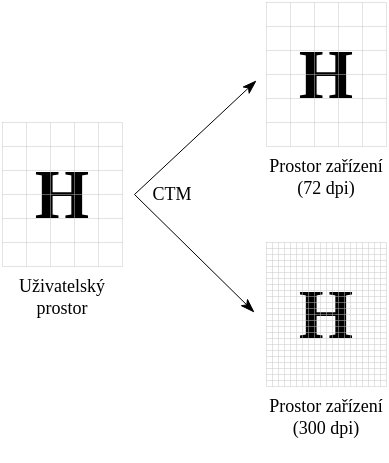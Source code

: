 <mxfile version="21.1.8" type="device">
  <diagram id="1IqcZz8HzxKH69eYsKUA" name="Page-1">
    <mxGraphModel dx="457" dy="235" grid="0" gridSize="12" guides="1" tooltips="1" connect="1" arrows="1" fold="1" page="1" pageScale="1" pageWidth="827" pageHeight="1169" math="0" shadow="0">
      <root>
        <mxCell id="0" />
        <mxCell id="1" parent="0" />
        <mxCell id="2" value="&lt;font style=&quot;font-size: 35px;&quot; face=&quot;Times New Roman&quot;&gt;H&lt;/font&gt;" style="text;html=1;strokeColor=none;fillColor=none;align=center;verticalAlign=middle;whiteSpace=wrap;rounded=0;container=0;backgroundOutline=0;fontStyle=1;aspect=fixed;" parent="1" vertex="1">
          <mxGeometry x="108" y="408" width="60" height="72" as="geometry" />
        </mxCell>
        <mxCell id="6" value="" style="shape=table;html=1;whiteSpace=wrap;startSize=0;container=1;collapsible=0;childLayout=tableLayout;fontFamily=Times New Roman;fontSize=30;strokeWidth=0.3;fillColor=none;opacity=80;strokeColor=#c4c4c4;aspect=fixed;" parent="1" vertex="1">
          <mxGeometry x="108" y="408" width="60" height="72" as="geometry" />
        </mxCell>
        <mxCell id="7" value="" style="shape=tableRow;horizontal=0;startSize=0;swimlaneHead=0;swimlaneBody=0;top=0;left=0;bottom=0;right=0;collapsible=0;dropTarget=0;fillColor=none;points=[[0,0.5],[1,0.5]];portConstraint=eastwest;fontFamily=Times New Roman;fontSize=30;strokeWidth=0.3;opacity=80;strokeColor=#c4c4c4;" parent="6" vertex="1">
          <mxGeometry width="60" height="12" as="geometry" />
        </mxCell>
        <mxCell id="8" value="" style="shape=partialRectangle;html=1;whiteSpace=wrap;connectable=0;fillColor=none;top=0;left=0;bottom=0;right=0;overflow=hidden;fontFamily=Times New Roman;fontSize=30;strokeWidth=0.3;opacity=80;strokeColor=#c4c4c4;" parent="7" vertex="1">
          <mxGeometry width="12" height="12" as="geometry">
            <mxRectangle width="12" height="12" as="alternateBounds" />
          </mxGeometry>
        </mxCell>
        <mxCell id="9" value="" style="shape=partialRectangle;html=1;whiteSpace=wrap;connectable=0;fillColor=none;top=0;left=0;bottom=0;right=0;overflow=hidden;fontFamily=Times New Roman;fontSize=30;strokeWidth=0.3;opacity=80;strokeColor=#c4c4c4;" parent="7" vertex="1">
          <mxGeometry x="12" width="12" height="12" as="geometry">
            <mxRectangle width="12" height="12" as="alternateBounds" />
          </mxGeometry>
        </mxCell>
        <mxCell id="22" style="shape=partialRectangle;html=1;whiteSpace=wrap;connectable=0;fillColor=none;top=0;left=0;bottom=0;right=0;overflow=hidden;fontFamily=Times New Roman;fontSize=30;strokeWidth=0.3;opacity=80;strokeColor=#c4c4c4;" parent="7" vertex="1">
          <mxGeometry x="24" width="12" height="12" as="geometry">
            <mxRectangle width="12" height="12" as="alternateBounds" />
          </mxGeometry>
        </mxCell>
        <mxCell id="19" style="shape=partialRectangle;html=1;whiteSpace=wrap;connectable=0;fillColor=none;top=0;left=0;bottom=0;right=0;overflow=hidden;fontFamily=Times New Roman;fontSize=30;strokeWidth=0.3;opacity=80;strokeColor=#c4c4c4;" parent="7" vertex="1">
          <mxGeometry x="36" width="12" height="12" as="geometry">
            <mxRectangle width="12" height="12" as="alternateBounds" />
          </mxGeometry>
        </mxCell>
        <mxCell id="10" value="" style="shape=partialRectangle;html=1;whiteSpace=wrap;connectable=0;fillColor=none;top=0;left=0;bottom=0;right=0;overflow=hidden;fontFamily=Times New Roman;fontSize=30;strokeWidth=0.3;opacity=80;strokeColor=#c4c4c4;" parent="7" vertex="1">
          <mxGeometry x="48" width="12" height="12" as="geometry">
            <mxRectangle width="12" height="12" as="alternateBounds" />
          </mxGeometry>
        </mxCell>
        <mxCell id="11" value="" style="shape=tableRow;horizontal=0;startSize=0;swimlaneHead=0;swimlaneBody=0;top=0;left=0;bottom=0;right=0;collapsible=0;dropTarget=0;fillColor=none;points=[[0,0.5],[1,0.5]];portConstraint=eastwest;fontFamily=Times New Roman;fontSize=30;strokeWidth=0.3;opacity=80;strokeColor=#c4c4c4;" parent="6" vertex="1">
          <mxGeometry y="12" width="60" height="12" as="geometry" />
        </mxCell>
        <mxCell id="12" value="" style="shape=partialRectangle;html=1;whiteSpace=wrap;connectable=0;fillColor=none;top=0;left=0;bottom=0;right=0;overflow=hidden;fontFamily=Times New Roman;fontSize=30;strokeWidth=0.3;opacity=80;strokeColor=#c4c4c4;" parent="11" vertex="1">
          <mxGeometry width="12" height="12" as="geometry">
            <mxRectangle width="12" height="12" as="alternateBounds" />
          </mxGeometry>
        </mxCell>
        <mxCell id="13" value="" style="shape=partialRectangle;html=1;whiteSpace=wrap;connectable=0;fillColor=none;top=0;left=0;bottom=0;right=0;overflow=hidden;fontFamily=Times New Roman;fontSize=30;strokeWidth=0.3;opacity=80;strokeColor=#c4c4c4;" parent="11" vertex="1">
          <mxGeometry x="12" width="12" height="12" as="geometry">
            <mxRectangle width="12" height="12" as="alternateBounds" />
          </mxGeometry>
        </mxCell>
        <mxCell id="23" style="shape=partialRectangle;html=1;whiteSpace=wrap;connectable=0;fillColor=none;top=0;left=0;bottom=0;right=0;overflow=hidden;fontFamily=Times New Roman;fontSize=30;strokeWidth=0.3;opacity=80;strokeColor=#c4c4c4;" parent="11" vertex="1">
          <mxGeometry x="24" width="12" height="12" as="geometry">
            <mxRectangle width="12" height="12" as="alternateBounds" />
          </mxGeometry>
        </mxCell>
        <mxCell id="20" style="shape=partialRectangle;html=1;whiteSpace=wrap;connectable=0;fillColor=none;top=0;left=0;bottom=0;right=0;overflow=hidden;fontFamily=Times New Roman;fontSize=30;strokeWidth=0.3;opacity=80;strokeColor=#c4c4c4;" parent="11" vertex="1">
          <mxGeometry x="36" width="12" height="12" as="geometry">
            <mxRectangle width="12" height="12" as="alternateBounds" />
          </mxGeometry>
        </mxCell>
        <mxCell id="14" value="" style="shape=partialRectangle;html=1;whiteSpace=wrap;connectable=0;fillColor=none;top=0;left=0;bottom=0;right=0;overflow=hidden;fontFamily=Times New Roman;fontSize=30;strokeWidth=0.3;opacity=80;strokeColor=#c4c4c4;" parent="11" vertex="1">
          <mxGeometry x="48" width="12" height="12" as="geometry">
            <mxRectangle width="12" height="12" as="alternateBounds" />
          </mxGeometry>
        </mxCell>
        <mxCell id="37" style="shape=tableRow;horizontal=0;startSize=0;swimlaneHead=0;swimlaneBody=0;top=0;left=0;bottom=0;right=0;collapsible=0;dropTarget=0;fillColor=none;points=[[0,0.5],[1,0.5]];portConstraint=eastwest;fontFamily=Times New Roman;fontSize=30;strokeWidth=0.3;opacity=80;strokeColor=#c4c4c4;" parent="6" vertex="1">
          <mxGeometry y="24" width="60" height="12" as="geometry" />
        </mxCell>
        <mxCell id="38" style="shape=partialRectangle;html=1;whiteSpace=wrap;connectable=0;fillColor=none;top=0;left=0;bottom=0;right=0;overflow=hidden;fontFamily=Times New Roman;fontSize=30;strokeWidth=0.3;opacity=80;strokeColor=#c4c4c4;" parent="37" vertex="1">
          <mxGeometry width="12" height="12" as="geometry">
            <mxRectangle width="12" height="12" as="alternateBounds" />
          </mxGeometry>
        </mxCell>
        <mxCell id="39" style="shape=partialRectangle;html=1;whiteSpace=wrap;connectable=0;fillColor=none;top=0;left=0;bottom=0;right=0;overflow=hidden;fontFamily=Times New Roman;fontSize=30;strokeWidth=0.3;opacity=80;strokeColor=#c4c4c4;" parent="37" vertex="1">
          <mxGeometry x="12" width="12" height="12" as="geometry">
            <mxRectangle width="12" height="12" as="alternateBounds" />
          </mxGeometry>
        </mxCell>
        <mxCell id="40" style="shape=partialRectangle;html=1;whiteSpace=wrap;connectable=0;fillColor=none;top=0;left=0;bottom=0;right=0;overflow=hidden;fontFamily=Times New Roman;fontSize=30;strokeWidth=0.3;opacity=80;strokeColor=#c4c4c4;" parent="37" vertex="1">
          <mxGeometry x="24" width="12" height="12" as="geometry">
            <mxRectangle width="12" height="12" as="alternateBounds" />
          </mxGeometry>
        </mxCell>
        <mxCell id="41" style="shape=partialRectangle;html=1;whiteSpace=wrap;connectable=0;fillColor=none;top=0;left=0;bottom=0;right=0;overflow=hidden;fontFamily=Times New Roman;fontSize=30;strokeWidth=0.3;opacity=80;strokeColor=#c4c4c4;" parent="37" vertex="1">
          <mxGeometry x="36" width="12" height="12" as="geometry">
            <mxRectangle width="12" height="12" as="alternateBounds" />
          </mxGeometry>
        </mxCell>
        <mxCell id="42" style="shape=partialRectangle;html=1;whiteSpace=wrap;connectable=0;fillColor=none;top=0;left=0;bottom=0;right=0;overflow=hidden;fontFamily=Times New Roman;fontSize=30;strokeWidth=0.3;opacity=80;strokeColor=#c4c4c4;" parent="37" vertex="1">
          <mxGeometry x="48" width="12" height="12" as="geometry">
            <mxRectangle width="12" height="12" as="alternateBounds" />
          </mxGeometry>
        </mxCell>
        <mxCell id="31" style="shape=tableRow;horizontal=0;startSize=0;swimlaneHead=0;swimlaneBody=0;top=0;left=0;bottom=0;right=0;collapsible=0;dropTarget=0;fillColor=none;points=[[0,0.5],[1,0.5]];portConstraint=eastwest;fontFamily=Times New Roman;fontSize=30;strokeWidth=0.3;opacity=80;strokeColor=#c4c4c4;" parent="6" vertex="1">
          <mxGeometry y="36" width="60" height="12" as="geometry" />
        </mxCell>
        <mxCell id="32" style="shape=partialRectangle;html=1;whiteSpace=wrap;connectable=0;fillColor=none;top=0;left=0;bottom=0;right=0;overflow=hidden;fontFamily=Times New Roman;fontSize=30;strokeWidth=0.3;opacity=80;strokeColor=#c4c4c4;" parent="31" vertex="1">
          <mxGeometry width="12" height="12" as="geometry">
            <mxRectangle width="12" height="12" as="alternateBounds" />
          </mxGeometry>
        </mxCell>
        <mxCell id="33" style="shape=partialRectangle;html=1;whiteSpace=wrap;connectable=0;fillColor=none;top=0;left=0;bottom=0;right=0;overflow=hidden;fontFamily=Times New Roman;fontSize=30;strokeWidth=0.3;opacity=80;strokeColor=#c4c4c4;" parent="31" vertex="1">
          <mxGeometry x="12" width="12" height="12" as="geometry">
            <mxRectangle width="12" height="12" as="alternateBounds" />
          </mxGeometry>
        </mxCell>
        <mxCell id="34" style="shape=partialRectangle;html=1;whiteSpace=wrap;connectable=0;fillColor=none;top=0;left=0;bottom=0;right=0;overflow=hidden;fontFamily=Times New Roman;fontSize=30;strokeWidth=0.3;opacity=80;strokeColor=#c4c4c4;" parent="31" vertex="1">
          <mxGeometry x="24" width="12" height="12" as="geometry">
            <mxRectangle width="12" height="12" as="alternateBounds" />
          </mxGeometry>
        </mxCell>
        <mxCell id="35" style="shape=partialRectangle;html=1;whiteSpace=wrap;connectable=0;fillColor=none;top=0;left=0;bottom=0;right=0;overflow=hidden;fontFamily=Times New Roman;fontSize=30;strokeWidth=0.3;opacity=80;strokeColor=#c4c4c4;" parent="31" vertex="1">
          <mxGeometry x="36" width="12" height="12" as="geometry">
            <mxRectangle width="12" height="12" as="alternateBounds" />
          </mxGeometry>
        </mxCell>
        <mxCell id="36" style="shape=partialRectangle;html=1;whiteSpace=wrap;connectable=0;fillColor=none;top=0;left=0;bottom=0;right=0;overflow=hidden;fontFamily=Times New Roman;fontSize=30;strokeWidth=0.3;opacity=80;strokeColor=#c4c4c4;" parent="31" vertex="1">
          <mxGeometry x="48" width="12" height="12" as="geometry">
            <mxRectangle width="12" height="12" as="alternateBounds" />
          </mxGeometry>
        </mxCell>
        <mxCell id="25" style="shape=tableRow;horizontal=0;startSize=0;swimlaneHead=0;swimlaneBody=0;top=0;left=0;bottom=0;right=0;collapsible=0;dropTarget=0;fillColor=none;points=[[0,0.5],[1,0.5]];portConstraint=eastwest;fontFamily=Times New Roman;fontSize=30;strokeWidth=0.3;opacity=80;strokeColor=#c4c4c4;" parent="6" vertex="1">
          <mxGeometry y="48" width="60" height="12" as="geometry" />
        </mxCell>
        <mxCell id="26" style="shape=partialRectangle;html=1;whiteSpace=wrap;connectable=0;fillColor=none;top=0;left=0;bottom=0;right=0;overflow=hidden;fontFamily=Times New Roman;fontSize=30;strokeWidth=0.3;opacity=80;strokeColor=#c4c4c4;" parent="25" vertex="1">
          <mxGeometry width="12" height="12" as="geometry">
            <mxRectangle width="12" height="12" as="alternateBounds" />
          </mxGeometry>
        </mxCell>
        <mxCell id="27" style="shape=partialRectangle;html=1;whiteSpace=wrap;connectable=0;fillColor=none;top=0;left=0;bottom=0;right=0;overflow=hidden;fontFamily=Times New Roman;fontSize=30;strokeWidth=0.3;opacity=80;strokeColor=#c4c4c4;" parent="25" vertex="1">
          <mxGeometry x="12" width="12" height="12" as="geometry">
            <mxRectangle width="12" height="12" as="alternateBounds" />
          </mxGeometry>
        </mxCell>
        <mxCell id="28" style="shape=partialRectangle;html=1;whiteSpace=wrap;connectable=0;fillColor=none;top=0;left=0;bottom=0;right=0;overflow=hidden;fontFamily=Times New Roman;fontSize=30;strokeWidth=0.3;opacity=80;strokeColor=#c4c4c4;" parent="25" vertex="1">
          <mxGeometry x="24" width="12" height="12" as="geometry">
            <mxRectangle width="12" height="12" as="alternateBounds" />
          </mxGeometry>
        </mxCell>
        <mxCell id="29" style="shape=partialRectangle;html=1;whiteSpace=wrap;connectable=0;fillColor=none;top=0;left=0;bottom=0;right=0;overflow=hidden;fontFamily=Times New Roman;fontSize=30;strokeWidth=0.3;opacity=80;strokeColor=#c4c4c4;" parent="25" vertex="1">
          <mxGeometry x="36" width="12" height="12" as="geometry">
            <mxRectangle width="12" height="12" as="alternateBounds" />
          </mxGeometry>
        </mxCell>
        <mxCell id="30" style="shape=partialRectangle;html=1;whiteSpace=wrap;connectable=0;fillColor=none;top=0;left=0;bottom=0;right=0;overflow=hidden;fontFamily=Times New Roman;fontSize=30;strokeWidth=0.3;opacity=80;strokeColor=#c4c4c4;" parent="25" vertex="1">
          <mxGeometry x="48" width="12" height="12" as="geometry">
            <mxRectangle width="12" height="12" as="alternateBounds" />
          </mxGeometry>
        </mxCell>
        <mxCell id="15" value="" style="shape=tableRow;horizontal=0;startSize=0;swimlaneHead=0;swimlaneBody=0;top=0;left=0;bottom=0;right=0;collapsible=0;dropTarget=0;fillColor=none;points=[[0,0.5],[1,0.5]];portConstraint=eastwest;fontFamily=Times New Roman;fontSize=30;strokeWidth=0.3;opacity=80;strokeColor=#c4c4c4;" parent="6" vertex="1">
          <mxGeometry y="60" width="60" height="12" as="geometry" />
        </mxCell>
        <mxCell id="16" value="" style="shape=partialRectangle;html=1;whiteSpace=wrap;connectable=0;fillColor=none;top=0;left=0;bottom=0;right=0;overflow=hidden;fontFamily=Times New Roman;fontSize=30;strokeWidth=0.3;opacity=80;strokeColor=#c4c4c4;" parent="15" vertex="1">
          <mxGeometry width="12" height="12" as="geometry">
            <mxRectangle width="12" height="12" as="alternateBounds" />
          </mxGeometry>
        </mxCell>
        <mxCell id="17" value="" style="shape=partialRectangle;html=1;whiteSpace=wrap;connectable=0;fillColor=none;top=0;left=0;bottom=0;right=0;overflow=hidden;fontFamily=Times New Roman;fontSize=30;strokeWidth=0.3;opacity=80;strokeColor=#c4c4c4;" parent="15" vertex="1">
          <mxGeometry x="12" width="12" height="12" as="geometry">
            <mxRectangle width="12" height="12" as="alternateBounds" />
          </mxGeometry>
        </mxCell>
        <mxCell id="24" style="shape=partialRectangle;html=1;whiteSpace=wrap;connectable=0;fillColor=none;top=0;left=0;bottom=0;right=0;overflow=hidden;fontFamily=Times New Roman;fontSize=30;strokeWidth=0.3;opacity=80;strokeColor=#c4c4c4;" parent="15" vertex="1">
          <mxGeometry x="24" width="12" height="12" as="geometry">
            <mxRectangle width="12" height="12" as="alternateBounds" />
          </mxGeometry>
        </mxCell>
        <mxCell id="21" style="shape=partialRectangle;html=1;whiteSpace=wrap;connectable=0;fillColor=none;top=0;left=0;bottom=0;right=0;overflow=hidden;fontFamily=Times New Roman;fontSize=30;strokeWidth=0.3;opacity=80;strokeColor=#c4c4c4;" parent="15" vertex="1">
          <mxGeometry x="36" width="12" height="12" as="geometry">
            <mxRectangle width="12" height="12" as="alternateBounds" />
          </mxGeometry>
        </mxCell>
        <mxCell id="18" value="" style="shape=partialRectangle;html=1;whiteSpace=wrap;connectable=0;fillColor=none;top=0;left=0;bottom=0;right=0;overflow=hidden;pointerEvents=1;fontFamily=Times New Roman;fontSize=30;strokeWidth=0.3;opacity=80;strokeColor=#c4c4c4;" parent="15" vertex="1">
          <mxGeometry x="48" width="12" height="12" as="geometry">
            <mxRectangle width="12" height="12" as="alternateBounds" />
          </mxGeometry>
        </mxCell>
        <mxCell id="n-VAxDrv00nwYHpdeH-V-622" value="&lt;font style=&quot;font-size: 35px;&quot; face=&quot;Times New Roman&quot;&gt;H&lt;/font&gt;" style="text;html=1;strokeColor=none;fillColor=none;align=center;verticalAlign=middle;whiteSpace=wrap;rounded=0;container=0;backgroundOutline=0;fontStyle=1;aspect=fixed;" vertex="1" parent="1">
          <mxGeometry x="240" y="348" width="60" height="72" as="geometry" />
        </mxCell>
        <mxCell id="n-VAxDrv00nwYHpdeH-V-623" value="" style="shape=table;html=1;whiteSpace=wrap;startSize=0;container=1;collapsible=0;childLayout=tableLayout;fontFamily=Times New Roman;fontSize=30;strokeWidth=0.3;fillColor=none;opacity=80;strokeColor=#c4c4c4;aspect=fixed;" vertex="1" parent="1">
          <mxGeometry x="240" y="348" width="60" height="72" as="geometry" />
        </mxCell>
        <mxCell id="n-VAxDrv00nwYHpdeH-V-624" value="" style="shape=tableRow;horizontal=0;startSize=0;swimlaneHead=0;swimlaneBody=0;top=0;left=0;bottom=0;right=0;collapsible=0;dropTarget=0;fillColor=none;points=[[0,0.5],[1,0.5]];portConstraint=eastwest;fontFamily=Times New Roman;fontSize=30;strokeWidth=0.3;opacity=80;strokeColor=#c4c4c4;" vertex="1" parent="n-VAxDrv00nwYHpdeH-V-623">
          <mxGeometry width="60" height="12" as="geometry" />
        </mxCell>
        <mxCell id="n-VAxDrv00nwYHpdeH-V-625" value="" style="shape=partialRectangle;html=1;whiteSpace=wrap;connectable=0;fillColor=none;top=0;left=0;bottom=0;right=0;overflow=hidden;fontFamily=Times New Roman;fontSize=30;strokeWidth=0.3;opacity=80;strokeColor=#c4c4c4;" vertex="1" parent="n-VAxDrv00nwYHpdeH-V-624">
          <mxGeometry width="12" height="12" as="geometry">
            <mxRectangle width="12" height="12" as="alternateBounds" />
          </mxGeometry>
        </mxCell>
        <mxCell id="n-VAxDrv00nwYHpdeH-V-626" value="" style="shape=partialRectangle;html=1;whiteSpace=wrap;connectable=0;fillColor=none;top=0;left=0;bottom=0;right=0;overflow=hidden;fontFamily=Times New Roman;fontSize=30;strokeWidth=0.3;opacity=80;strokeColor=#c4c4c4;" vertex="1" parent="n-VAxDrv00nwYHpdeH-V-624">
          <mxGeometry x="12" width="12" height="12" as="geometry">
            <mxRectangle width="12" height="12" as="alternateBounds" />
          </mxGeometry>
        </mxCell>
        <mxCell id="n-VAxDrv00nwYHpdeH-V-627" style="shape=partialRectangle;html=1;whiteSpace=wrap;connectable=0;fillColor=none;top=0;left=0;bottom=0;right=0;overflow=hidden;fontFamily=Times New Roman;fontSize=30;strokeWidth=0.3;opacity=80;strokeColor=#c4c4c4;" vertex="1" parent="n-VAxDrv00nwYHpdeH-V-624">
          <mxGeometry x="24" width="12" height="12" as="geometry">
            <mxRectangle width="12" height="12" as="alternateBounds" />
          </mxGeometry>
        </mxCell>
        <mxCell id="n-VAxDrv00nwYHpdeH-V-628" style="shape=partialRectangle;html=1;whiteSpace=wrap;connectable=0;fillColor=none;top=0;left=0;bottom=0;right=0;overflow=hidden;fontFamily=Times New Roman;fontSize=30;strokeWidth=0.3;opacity=80;strokeColor=#c4c4c4;" vertex="1" parent="n-VAxDrv00nwYHpdeH-V-624">
          <mxGeometry x="36" width="12" height="12" as="geometry">
            <mxRectangle width="12" height="12" as="alternateBounds" />
          </mxGeometry>
        </mxCell>
        <mxCell id="n-VAxDrv00nwYHpdeH-V-629" value="" style="shape=partialRectangle;html=1;whiteSpace=wrap;connectable=0;fillColor=none;top=0;left=0;bottom=0;right=0;overflow=hidden;fontFamily=Times New Roman;fontSize=30;strokeWidth=0.3;opacity=80;strokeColor=#c4c4c4;" vertex="1" parent="n-VAxDrv00nwYHpdeH-V-624">
          <mxGeometry x="48" width="12" height="12" as="geometry">
            <mxRectangle width="12" height="12" as="alternateBounds" />
          </mxGeometry>
        </mxCell>
        <mxCell id="n-VAxDrv00nwYHpdeH-V-630" value="" style="shape=tableRow;horizontal=0;startSize=0;swimlaneHead=0;swimlaneBody=0;top=0;left=0;bottom=0;right=0;collapsible=0;dropTarget=0;fillColor=none;points=[[0,0.5],[1,0.5]];portConstraint=eastwest;fontFamily=Times New Roman;fontSize=30;strokeWidth=0.3;opacity=80;strokeColor=#c4c4c4;" vertex="1" parent="n-VAxDrv00nwYHpdeH-V-623">
          <mxGeometry y="12" width="60" height="12" as="geometry" />
        </mxCell>
        <mxCell id="n-VAxDrv00nwYHpdeH-V-631" value="" style="shape=partialRectangle;html=1;whiteSpace=wrap;connectable=0;fillColor=none;top=0;left=0;bottom=0;right=0;overflow=hidden;fontFamily=Times New Roman;fontSize=30;strokeWidth=0.3;opacity=80;strokeColor=#c4c4c4;" vertex="1" parent="n-VAxDrv00nwYHpdeH-V-630">
          <mxGeometry width="12" height="12" as="geometry">
            <mxRectangle width="12" height="12" as="alternateBounds" />
          </mxGeometry>
        </mxCell>
        <mxCell id="n-VAxDrv00nwYHpdeH-V-632" value="" style="shape=partialRectangle;html=1;whiteSpace=wrap;connectable=0;fillColor=none;top=0;left=0;bottom=0;right=0;overflow=hidden;fontFamily=Times New Roman;fontSize=30;strokeWidth=0.3;opacity=80;strokeColor=#c4c4c4;" vertex="1" parent="n-VAxDrv00nwYHpdeH-V-630">
          <mxGeometry x="12" width="12" height="12" as="geometry">
            <mxRectangle width="12" height="12" as="alternateBounds" />
          </mxGeometry>
        </mxCell>
        <mxCell id="n-VAxDrv00nwYHpdeH-V-633" style="shape=partialRectangle;html=1;whiteSpace=wrap;connectable=0;fillColor=none;top=0;left=0;bottom=0;right=0;overflow=hidden;fontFamily=Times New Roman;fontSize=30;strokeWidth=0.3;opacity=80;strokeColor=#c4c4c4;" vertex="1" parent="n-VAxDrv00nwYHpdeH-V-630">
          <mxGeometry x="24" width="12" height="12" as="geometry">
            <mxRectangle width="12" height="12" as="alternateBounds" />
          </mxGeometry>
        </mxCell>
        <mxCell id="n-VAxDrv00nwYHpdeH-V-634" style="shape=partialRectangle;html=1;whiteSpace=wrap;connectable=0;fillColor=none;top=0;left=0;bottom=0;right=0;overflow=hidden;fontFamily=Times New Roman;fontSize=30;strokeWidth=0.3;opacity=80;strokeColor=#c4c4c4;" vertex="1" parent="n-VAxDrv00nwYHpdeH-V-630">
          <mxGeometry x="36" width="12" height="12" as="geometry">
            <mxRectangle width="12" height="12" as="alternateBounds" />
          </mxGeometry>
        </mxCell>
        <mxCell id="n-VAxDrv00nwYHpdeH-V-635" value="" style="shape=partialRectangle;html=1;whiteSpace=wrap;connectable=0;fillColor=none;top=0;left=0;bottom=0;right=0;overflow=hidden;fontFamily=Times New Roman;fontSize=30;strokeWidth=0.3;opacity=80;strokeColor=#c4c4c4;" vertex="1" parent="n-VAxDrv00nwYHpdeH-V-630">
          <mxGeometry x="48" width="12" height="12" as="geometry">
            <mxRectangle width="12" height="12" as="alternateBounds" />
          </mxGeometry>
        </mxCell>
        <mxCell id="n-VAxDrv00nwYHpdeH-V-636" style="shape=tableRow;horizontal=0;startSize=0;swimlaneHead=0;swimlaneBody=0;top=0;left=0;bottom=0;right=0;collapsible=0;dropTarget=0;fillColor=none;points=[[0,0.5],[1,0.5]];portConstraint=eastwest;fontFamily=Times New Roman;fontSize=30;strokeWidth=0.3;opacity=80;strokeColor=#c4c4c4;" vertex="1" parent="n-VAxDrv00nwYHpdeH-V-623">
          <mxGeometry y="24" width="60" height="12" as="geometry" />
        </mxCell>
        <mxCell id="n-VAxDrv00nwYHpdeH-V-637" style="shape=partialRectangle;html=1;whiteSpace=wrap;connectable=0;fillColor=none;top=0;left=0;bottom=0;right=0;overflow=hidden;fontFamily=Times New Roman;fontSize=30;strokeWidth=0.3;opacity=80;strokeColor=#c4c4c4;" vertex="1" parent="n-VAxDrv00nwYHpdeH-V-636">
          <mxGeometry width="12" height="12" as="geometry">
            <mxRectangle width="12" height="12" as="alternateBounds" />
          </mxGeometry>
        </mxCell>
        <mxCell id="n-VAxDrv00nwYHpdeH-V-638" style="shape=partialRectangle;html=1;whiteSpace=wrap;connectable=0;fillColor=none;top=0;left=0;bottom=0;right=0;overflow=hidden;fontFamily=Times New Roman;fontSize=30;strokeWidth=0.3;opacity=80;strokeColor=#c4c4c4;" vertex="1" parent="n-VAxDrv00nwYHpdeH-V-636">
          <mxGeometry x="12" width="12" height="12" as="geometry">
            <mxRectangle width="12" height="12" as="alternateBounds" />
          </mxGeometry>
        </mxCell>
        <mxCell id="n-VAxDrv00nwYHpdeH-V-639" style="shape=partialRectangle;html=1;whiteSpace=wrap;connectable=0;fillColor=none;top=0;left=0;bottom=0;right=0;overflow=hidden;fontFamily=Times New Roman;fontSize=30;strokeWidth=0.3;opacity=80;strokeColor=#c4c4c4;" vertex="1" parent="n-VAxDrv00nwYHpdeH-V-636">
          <mxGeometry x="24" width="12" height="12" as="geometry">
            <mxRectangle width="12" height="12" as="alternateBounds" />
          </mxGeometry>
        </mxCell>
        <mxCell id="n-VAxDrv00nwYHpdeH-V-640" style="shape=partialRectangle;html=1;whiteSpace=wrap;connectable=0;fillColor=none;top=0;left=0;bottom=0;right=0;overflow=hidden;fontFamily=Times New Roman;fontSize=30;strokeWidth=0.3;opacity=80;strokeColor=#c4c4c4;" vertex="1" parent="n-VAxDrv00nwYHpdeH-V-636">
          <mxGeometry x="36" width="12" height="12" as="geometry">
            <mxRectangle width="12" height="12" as="alternateBounds" />
          </mxGeometry>
        </mxCell>
        <mxCell id="n-VAxDrv00nwYHpdeH-V-641" style="shape=partialRectangle;html=1;whiteSpace=wrap;connectable=0;fillColor=none;top=0;left=0;bottom=0;right=0;overflow=hidden;fontFamily=Times New Roman;fontSize=30;strokeWidth=0.3;opacity=80;strokeColor=#c4c4c4;" vertex="1" parent="n-VAxDrv00nwYHpdeH-V-636">
          <mxGeometry x="48" width="12" height="12" as="geometry">
            <mxRectangle width="12" height="12" as="alternateBounds" />
          </mxGeometry>
        </mxCell>
        <mxCell id="n-VAxDrv00nwYHpdeH-V-642" style="shape=tableRow;horizontal=0;startSize=0;swimlaneHead=0;swimlaneBody=0;top=0;left=0;bottom=0;right=0;collapsible=0;dropTarget=0;fillColor=none;points=[[0,0.5],[1,0.5]];portConstraint=eastwest;fontFamily=Times New Roman;fontSize=30;strokeWidth=0.3;opacity=80;strokeColor=#c4c4c4;" vertex="1" parent="n-VAxDrv00nwYHpdeH-V-623">
          <mxGeometry y="36" width="60" height="12" as="geometry" />
        </mxCell>
        <mxCell id="n-VAxDrv00nwYHpdeH-V-643" style="shape=partialRectangle;html=1;whiteSpace=wrap;connectable=0;fillColor=none;top=0;left=0;bottom=0;right=0;overflow=hidden;fontFamily=Times New Roman;fontSize=30;strokeWidth=0.3;opacity=80;strokeColor=#c4c4c4;" vertex="1" parent="n-VAxDrv00nwYHpdeH-V-642">
          <mxGeometry width="12" height="12" as="geometry">
            <mxRectangle width="12" height="12" as="alternateBounds" />
          </mxGeometry>
        </mxCell>
        <mxCell id="n-VAxDrv00nwYHpdeH-V-644" style="shape=partialRectangle;html=1;whiteSpace=wrap;connectable=0;fillColor=none;top=0;left=0;bottom=0;right=0;overflow=hidden;fontFamily=Times New Roman;fontSize=30;strokeWidth=0.3;opacity=80;strokeColor=#c4c4c4;" vertex="1" parent="n-VAxDrv00nwYHpdeH-V-642">
          <mxGeometry x="12" width="12" height="12" as="geometry">
            <mxRectangle width="12" height="12" as="alternateBounds" />
          </mxGeometry>
        </mxCell>
        <mxCell id="n-VAxDrv00nwYHpdeH-V-645" style="shape=partialRectangle;html=1;whiteSpace=wrap;connectable=0;fillColor=none;top=0;left=0;bottom=0;right=0;overflow=hidden;fontFamily=Times New Roman;fontSize=30;strokeWidth=0.3;opacity=80;strokeColor=#c4c4c4;" vertex="1" parent="n-VAxDrv00nwYHpdeH-V-642">
          <mxGeometry x="24" width="12" height="12" as="geometry">
            <mxRectangle width="12" height="12" as="alternateBounds" />
          </mxGeometry>
        </mxCell>
        <mxCell id="n-VAxDrv00nwYHpdeH-V-646" style="shape=partialRectangle;html=1;whiteSpace=wrap;connectable=0;fillColor=none;top=0;left=0;bottom=0;right=0;overflow=hidden;fontFamily=Times New Roman;fontSize=30;strokeWidth=0.3;opacity=80;strokeColor=#c4c4c4;" vertex="1" parent="n-VAxDrv00nwYHpdeH-V-642">
          <mxGeometry x="36" width="12" height="12" as="geometry">
            <mxRectangle width="12" height="12" as="alternateBounds" />
          </mxGeometry>
        </mxCell>
        <mxCell id="n-VAxDrv00nwYHpdeH-V-647" style="shape=partialRectangle;html=1;whiteSpace=wrap;connectable=0;fillColor=none;top=0;left=0;bottom=0;right=0;overflow=hidden;fontFamily=Times New Roman;fontSize=30;strokeWidth=0.3;opacity=80;strokeColor=#c4c4c4;" vertex="1" parent="n-VAxDrv00nwYHpdeH-V-642">
          <mxGeometry x="48" width="12" height="12" as="geometry">
            <mxRectangle width="12" height="12" as="alternateBounds" />
          </mxGeometry>
        </mxCell>
        <mxCell id="n-VAxDrv00nwYHpdeH-V-648" style="shape=tableRow;horizontal=0;startSize=0;swimlaneHead=0;swimlaneBody=0;top=0;left=0;bottom=0;right=0;collapsible=0;dropTarget=0;fillColor=none;points=[[0,0.5],[1,0.5]];portConstraint=eastwest;fontFamily=Times New Roman;fontSize=30;strokeWidth=0.3;opacity=80;strokeColor=#c4c4c4;" vertex="1" parent="n-VAxDrv00nwYHpdeH-V-623">
          <mxGeometry y="48" width="60" height="12" as="geometry" />
        </mxCell>
        <mxCell id="n-VAxDrv00nwYHpdeH-V-649" style="shape=partialRectangle;html=1;whiteSpace=wrap;connectable=0;fillColor=none;top=0;left=0;bottom=0;right=0;overflow=hidden;fontFamily=Times New Roman;fontSize=30;strokeWidth=0.3;opacity=80;strokeColor=#c4c4c4;" vertex="1" parent="n-VAxDrv00nwYHpdeH-V-648">
          <mxGeometry width="12" height="12" as="geometry">
            <mxRectangle width="12" height="12" as="alternateBounds" />
          </mxGeometry>
        </mxCell>
        <mxCell id="n-VAxDrv00nwYHpdeH-V-650" style="shape=partialRectangle;html=1;whiteSpace=wrap;connectable=0;fillColor=none;top=0;left=0;bottom=0;right=0;overflow=hidden;fontFamily=Times New Roman;fontSize=30;strokeWidth=0.3;opacity=80;strokeColor=#c4c4c4;" vertex="1" parent="n-VAxDrv00nwYHpdeH-V-648">
          <mxGeometry x="12" width="12" height="12" as="geometry">
            <mxRectangle width="12" height="12" as="alternateBounds" />
          </mxGeometry>
        </mxCell>
        <mxCell id="n-VAxDrv00nwYHpdeH-V-651" style="shape=partialRectangle;html=1;whiteSpace=wrap;connectable=0;fillColor=none;top=0;left=0;bottom=0;right=0;overflow=hidden;fontFamily=Times New Roman;fontSize=30;strokeWidth=0.3;opacity=80;strokeColor=#c4c4c4;" vertex="1" parent="n-VAxDrv00nwYHpdeH-V-648">
          <mxGeometry x="24" width="12" height="12" as="geometry">
            <mxRectangle width="12" height="12" as="alternateBounds" />
          </mxGeometry>
        </mxCell>
        <mxCell id="n-VAxDrv00nwYHpdeH-V-652" style="shape=partialRectangle;html=1;whiteSpace=wrap;connectable=0;fillColor=none;top=0;left=0;bottom=0;right=0;overflow=hidden;fontFamily=Times New Roman;fontSize=30;strokeWidth=0.3;opacity=80;strokeColor=#c4c4c4;" vertex="1" parent="n-VAxDrv00nwYHpdeH-V-648">
          <mxGeometry x="36" width="12" height="12" as="geometry">
            <mxRectangle width="12" height="12" as="alternateBounds" />
          </mxGeometry>
        </mxCell>
        <mxCell id="n-VAxDrv00nwYHpdeH-V-653" style="shape=partialRectangle;html=1;whiteSpace=wrap;connectable=0;fillColor=none;top=0;left=0;bottom=0;right=0;overflow=hidden;fontFamily=Times New Roman;fontSize=30;strokeWidth=0.3;opacity=80;strokeColor=#c4c4c4;" vertex="1" parent="n-VAxDrv00nwYHpdeH-V-648">
          <mxGeometry x="48" width="12" height="12" as="geometry">
            <mxRectangle width="12" height="12" as="alternateBounds" />
          </mxGeometry>
        </mxCell>
        <mxCell id="n-VAxDrv00nwYHpdeH-V-654" value="" style="shape=tableRow;horizontal=0;startSize=0;swimlaneHead=0;swimlaneBody=0;top=0;left=0;bottom=0;right=0;collapsible=0;dropTarget=0;fillColor=none;points=[[0,0.5],[1,0.5]];portConstraint=eastwest;fontFamily=Times New Roman;fontSize=30;strokeWidth=0.3;opacity=80;strokeColor=#c4c4c4;" vertex="1" parent="n-VAxDrv00nwYHpdeH-V-623">
          <mxGeometry y="60" width="60" height="12" as="geometry" />
        </mxCell>
        <mxCell id="n-VAxDrv00nwYHpdeH-V-655" value="" style="shape=partialRectangle;html=1;whiteSpace=wrap;connectable=0;fillColor=none;top=0;left=0;bottom=0;right=0;overflow=hidden;fontFamily=Times New Roman;fontSize=30;strokeWidth=0.3;opacity=80;strokeColor=#c4c4c4;" vertex="1" parent="n-VAxDrv00nwYHpdeH-V-654">
          <mxGeometry width="12" height="12" as="geometry">
            <mxRectangle width="12" height="12" as="alternateBounds" />
          </mxGeometry>
        </mxCell>
        <mxCell id="n-VAxDrv00nwYHpdeH-V-656" value="" style="shape=partialRectangle;html=1;whiteSpace=wrap;connectable=0;fillColor=none;top=0;left=0;bottom=0;right=0;overflow=hidden;fontFamily=Times New Roman;fontSize=30;strokeWidth=0.3;opacity=80;strokeColor=#c4c4c4;" vertex="1" parent="n-VAxDrv00nwYHpdeH-V-654">
          <mxGeometry x="12" width="12" height="12" as="geometry">
            <mxRectangle width="12" height="12" as="alternateBounds" />
          </mxGeometry>
        </mxCell>
        <mxCell id="n-VAxDrv00nwYHpdeH-V-657" style="shape=partialRectangle;html=1;whiteSpace=wrap;connectable=0;fillColor=none;top=0;left=0;bottom=0;right=0;overflow=hidden;fontFamily=Times New Roman;fontSize=30;strokeWidth=0.3;opacity=80;strokeColor=#c4c4c4;" vertex="1" parent="n-VAxDrv00nwYHpdeH-V-654">
          <mxGeometry x="24" width="12" height="12" as="geometry">
            <mxRectangle width="12" height="12" as="alternateBounds" />
          </mxGeometry>
        </mxCell>
        <mxCell id="n-VAxDrv00nwYHpdeH-V-658" style="shape=partialRectangle;html=1;whiteSpace=wrap;connectable=0;fillColor=none;top=0;left=0;bottom=0;right=0;overflow=hidden;fontFamily=Times New Roman;fontSize=30;strokeWidth=0.3;opacity=80;strokeColor=#c4c4c4;" vertex="1" parent="n-VAxDrv00nwYHpdeH-V-654">
          <mxGeometry x="36" width="12" height="12" as="geometry">
            <mxRectangle width="12" height="12" as="alternateBounds" />
          </mxGeometry>
        </mxCell>
        <mxCell id="n-VAxDrv00nwYHpdeH-V-659" value="" style="shape=partialRectangle;html=1;whiteSpace=wrap;connectable=0;fillColor=none;top=0;left=0;bottom=0;right=0;overflow=hidden;pointerEvents=1;fontFamily=Times New Roman;fontSize=30;strokeWidth=0.3;opacity=80;strokeColor=#c4c4c4;" vertex="1" parent="n-VAxDrv00nwYHpdeH-V-654">
          <mxGeometry x="48" width="12" height="12" as="geometry">
            <mxRectangle width="12" height="12" as="alternateBounds" />
          </mxGeometry>
        </mxCell>
        <mxCell id="n-VAxDrv00nwYHpdeH-V-660" value="&lt;font style=&quot;font-size: 35px;&quot; face=&quot;Times New Roman&quot;&gt;H&lt;/font&gt;" style="text;html=1;strokeColor=none;fillColor=none;align=center;verticalAlign=middle;whiteSpace=wrap;rounded=0;container=0;backgroundOutline=0;fontStyle=1;aspect=fixed;" vertex="1" parent="1">
          <mxGeometry x="240" y="468" width="60" height="72" as="geometry" />
        </mxCell>
        <mxCell id="n-VAxDrv00nwYHpdeH-V-661" value="" style="shape=table;html=1;whiteSpace=wrap;startSize=0;container=1;collapsible=0;childLayout=tableLayout;fontFamily=Times New Roman;fontSize=30;strokeWidth=0.3;fillColor=none;opacity=80;strokeColor=#c4c4c4;aspect=fixed;" vertex="1" parent="1">
          <mxGeometry x="240" y="468" width="60" height="72" as="geometry" />
        </mxCell>
        <mxCell id="n-VAxDrv00nwYHpdeH-V-662" value="" style="shape=tableRow;horizontal=0;startSize=0;swimlaneHead=0;swimlaneBody=0;top=0;left=0;bottom=0;right=0;collapsible=0;dropTarget=0;fillColor=none;points=[[0,0.5],[1,0.5]];portConstraint=eastwest;fontFamily=Times New Roman;fontSize=30;strokeWidth=0.3;opacity=80;strokeColor=#c4c4c4;" vertex="1" parent="n-VAxDrv00nwYHpdeH-V-661">
          <mxGeometry width="60" height="3" as="geometry" />
        </mxCell>
        <mxCell id="n-VAxDrv00nwYHpdeH-V-663" value="" style="shape=partialRectangle;html=1;whiteSpace=wrap;connectable=0;fillColor=none;top=0;left=0;bottom=0;right=0;overflow=hidden;fontFamily=Times New Roman;fontSize=30;strokeWidth=0.3;opacity=80;strokeColor=#c4c4c4;" vertex="1" parent="n-VAxDrv00nwYHpdeH-V-662">
          <mxGeometry width="3" height="3" as="geometry">
            <mxRectangle width="3" height="3" as="alternateBounds" />
          </mxGeometry>
        </mxCell>
        <mxCell id="n-VAxDrv00nwYHpdeH-V-664" value="" style="shape=partialRectangle;html=1;whiteSpace=wrap;connectable=0;fillColor=none;top=0;left=0;bottom=0;right=0;overflow=hidden;fontFamily=Times New Roman;fontSize=30;strokeWidth=0.3;opacity=80;strokeColor=#c4c4c4;" vertex="1" parent="n-VAxDrv00nwYHpdeH-V-662">
          <mxGeometry x="3" width="3" height="3" as="geometry">
            <mxRectangle width="3" height="3" as="alternateBounds" />
          </mxGeometry>
        </mxCell>
        <mxCell id="n-VAxDrv00nwYHpdeH-V-665" style="shape=partialRectangle;html=1;whiteSpace=wrap;connectable=0;fillColor=none;top=0;left=0;bottom=0;right=0;overflow=hidden;fontFamily=Times New Roman;fontSize=30;strokeWidth=0.3;opacity=80;strokeColor=#c4c4c4;" vertex="1" parent="n-VAxDrv00nwYHpdeH-V-662">
          <mxGeometry x="6" width="3" height="3" as="geometry">
            <mxRectangle width="3" height="3" as="alternateBounds" />
          </mxGeometry>
        </mxCell>
        <mxCell id="n-VAxDrv00nwYHpdeH-V-666" style="shape=partialRectangle;html=1;whiteSpace=wrap;connectable=0;fillColor=none;top=0;left=0;bottom=0;right=0;overflow=hidden;fontFamily=Times New Roman;fontSize=30;strokeWidth=0.3;opacity=80;strokeColor=#c4c4c4;" vertex="1" parent="n-VAxDrv00nwYHpdeH-V-662">
          <mxGeometry x="9" width="3" height="3" as="geometry">
            <mxRectangle width="3" height="3" as="alternateBounds" />
          </mxGeometry>
        </mxCell>
        <mxCell id="n-VAxDrv00nwYHpdeH-V-667" value="" style="shape=partialRectangle;html=1;whiteSpace=wrap;connectable=0;fillColor=none;top=0;left=0;bottom=0;right=0;overflow=hidden;fontFamily=Times New Roman;fontSize=30;strokeWidth=0.3;opacity=80;strokeColor=#c4c4c4;" vertex="1" parent="n-VAxDrv00nwYHpdeH-V-662">
          <mxGeometry x="12" width="3" height="3" as="geometry">
            <mxRectangle width="3" height="3" as="alternateBounds" />
          </mxGeometry>
        </mxCell>
        <mxCell id="n-VAxDrv00nwYHpdeH-V-698" style="shape=partialRectangle;html=1;whiteSpace=wrap;connectable=0;fillColor=none;top=0;left=0;bottom=0;right=0;overflow=hidden;fontFamily=Times New Roman;fontSize=30;strokeWidth=0.3;opacity=80;strokeColor=#c4c4c4;" vertex="1" parent="n-VAxDrv00nwYHpdeH-V-662">
          <mxGeometry x="15" width="3" height="3" as="geometry">
            <mxRectangle width="3" height="3" as="alternateBounds" />
          </mxGeometry>
        </mxCell>
        <mxCell id="n-VAxDrv00nwYHpdeH-V-704" style="shape=partialRectangle;html=1;whiteSpace=wrap;connectable=0;fillColor=none;top=0;left=0;bottom=0;right=0;overflow=hidden;fontFamily=Times New Roman;fontSize=30;strokeWidth=0.3;opacity=80;strokeColor=#c4c4c4;" vertex="1" parent="n-VAxDrv00nwYHpdeH-V-662">
          <mxGeometry x="18" width="3" height="3" as="geometry">
            <mxRectangle width="3" height="3" as="alternateBounds" />
          </mxGeometry>
        </mxCell>
        <mxCell id="n-VAxDrv00nwYHpdeH-V-710" style="shape=partialRectangle;html=1;whiteSpace=wrap;connectable=0;fillColor=none;top=0;left=0;bottom=0;right=0;overflow=hidden;fontFamily=Times New Roman;fontSize=30;strokeWidth=0.3;opacity=80;strokeColor=#c4c4c4;" vertex="1" parent="n-VAxDrv00nwYHpdeH-V-662">
          <mxGeometry x="21" width="3" height="3" as="geometry">
            <mxRectangle width="3" height="3" as="alternateBounds" />
          </mxGeometry>
        </mxCell>
        <mxCell id="n-VAxDrv00nwYHpdeH-V-716" style="shape=partialRectangle;html=1;whiteSpace=wrap;connectable=0;fillColor=none;top=0;left=0;bottom=0;right=0;overflow=hidden;fontFamily=Times New Roman;fontSize=30;strokeWidth=0.3;opacity=80;strokeColor=#c4c4c4;" vertex="1" parent="n-VAxDrv00nwYHpdeH-V-662">
          <mxGeometry x="24" width="3" height="3" as="geometry">
            <mxRectangle width="3" height="3" as="alternateBounds" />
          </mxGeometry>
        </mxCell>
        <mxCell id="n-VAxDrv00nwYHpdeH-V-722" style="shape=partialRectangle;html=1;whiteSpace=wrap;connectable=0;fillColor=none;top=0;left=0;bottom=0;right=0;overflow=hidden;fontFamily=Times New Roman;fontSize=30;strokeWidth=0.3;opacity=80;strokeColor=#c4c4c4;" vertex="1" parent="n-VAxDrv00nwYHpdeH-V-662">
          <mxGeometry x="27" width="3" height="3" as="geometry">
            <mxRectangle width="3" height="3" as="alternateBounds" />
          </mxGeometry>
        </mxCell>
        <mxCell id="n-VAxDrv00nwYHpdeH-V-728" style="shape=partialRectangle;html=1;whiteSpace=wrap;connectable=0;fillColor=none;top=0;left=0;bottom=0;right=0;overflow=hidden;fontFamily=Times New Roman;fontSize=30;strokeWidth=0.3;opacity=80;strokeColor=#c4c4c4;" vertex="1" parent="n-VAxDrv00nwYHpdeH-V-662">
          <mxGeometry x="30" width="3" height="3" as="geometry">
            <mxRectangle width="3" height="3" as="alternateBounds" />
          </mxGeometry>
        </mxCell>
        <mxCell id="n-VAxDrv00nwYHpdeH-V-734" style="shape=partialRectangle;html=1;whiteSpace=wrap;connectable=0;fillColor=none;top=0;left=0;bottom=0;right=0;overflow=hidden;fontFamily=Times New Roman;fontSize=30;strokeWidth=0.3;opacity=80;strokeColor=#c4c4c4;" vertex="1" parent="n-VAxDrv00nwYHpdeH-V-662">
          <mxGeometry x="33" width="3" height="3" as="geometry">
            <mxRectangle width="3" height="3" as="alternateBounds" />
          </mxGeometry>
        </mxCell>
        <mxCell id="n-VAxDrv00nwYHpdeH-V-740" style="shape=partialRectangle;html=1;whiteSpace=wrap;connectable=0;fillColor=none;top=0;left=0;bottom=0;right=0;overflow=hidden;fontFamily=Times New Roman;fontSize=30;strokeWidth=0.3;opacity=80;strokeColor=#c4c4c4;" vertex="1" parent="n-VAxDrv00nwYHpdeH-V-662">
          <mxGeometry x="36" width="3" height="3" as="geometry">
            <mxRectangle width="3" height="3" as="alternateBounds" />
          </mxGeometry>
        </mxCell>
        <mxCell id="n-VAxDrv00nwYHpdeH-V-746" style="shape=partialRectangle;html=1;whiteSpace=wrap;connectable=0;fillColor=none;top=0;left=0;bottom=0;right=0;overflow=hidden;fontFamily=Times New Roman;fontSize=30;strokeWidth=0.3;opacity=80;strokeColor=#c4c4c4;" vertex="1" parent="n-VAxDrv00nwYHpdeH-V-662">
          <mxGeometry x="39" width="3" height="3" as="geometry">
            <mxRectangle width="3" height="3" as="alternateBounds" />
          </mxGeometry>
        </mxCell>
        <mxCell id="n-VAxDrv00nwYHpdeH-V-752" style="shape=partialRectangle;html=1;whiteSpace=wrap;connectable=0;fillColor=none;top=0;left=0;bottom=0;right=0;overflow=hidden;fontFamily=Times New Roman;fontSize=30;strokeWidth=0.3;opacity=80;strokeColor=#c4c4c4;" vertex="1" parent="n-VAxDrv00nwYHpdeH-V-662">
          <mxGeometry x="42" width="3" height="3" as="geometry">
            <mxRectangle width="3" height="3" as="alternateBounds" />
          </mxGeometry>
        </mxCell>
        <mxCell id="n-VAxDrv00nwYHpdeH-V-758" style="shape=partialRectangle;html=1;whiteSpace=wrap;connectable=0;fillColor=none;top=0;left=0;bottom=0;right=0;overflow=hidden;fontFamily=Times New Roman;fontSize=30;strokeWidth=0.3;opacity=80;strokeColor=#c4c4c4;" vertex="1" parent="n-VAxDrv00nwYHpdeH-V-662">
          <mxGeometry x="45" width="3" height="3" as="geometry">
            <mxRectangle width="3" height="3" as="alternateBounds" />
          </mxGeometry>
        </mxCell>
        <mxCell id="n-VAxDrv00nwYHpdeH-V-764" style="shape=partialRectangle;html=1;whiteSpace=wrap;connectable=0;fillColor=none;top=0;left=0;bottom=0;right=0;overflow=hidden;fontFamily=Times New Roman;fontSize=30;strokeWidth=0.3;opacity=80;strokeColor=#c4c4c4;" vertex="1" parent="n-VAxDrv00nwYHpdeH-V-662">
          <mxGeometry x="48" width="3" height="3" as="geometry">
            <mxRectangle width="3" height="3" as="alternateBounds" />
          </mxGeometry>
        </mxCell>
        <mxCell id="n-VAxDrv00nwYHpdeH-V-770" style="shape=partialRectangle;html=1;whiteSpace=wrap;connectable=0;fillColor=none;top=0;left=0;bottom=0;right=0;overflow=hidden;fontFamily=Times New Roman;fontSize=30;strokeWidth=0.3;opacity=80;strokeColor=#c4c4c4;" vertex="1" parent="n-VAxDrv00nwYHpdeH-V-662">
          <mxGeometry x="51" width="3" height="3" as="geometry">
            <mxRectangle width="3" height="3" as="alternateBounds" />
          </mxGeometry>
        </mxCell>
        <mxCell id="n-VAxDrv00nwYHpdeH-V-776" style="shape=partialRectangle;html=1;whiteSpace=wrap;connectable=0;fillColor=none;top=0;left=0;bottom=0;right=0;overflow=hidden;fontFamily=Times New Roman;fontSize=30;strokeWidth=0.3;opacity=80;strokeColor=#c4c4c4;" vertex="1" parent="n-VAxDrv00nwYHpdeH-V-662">
          <mxGeometry x="54" width="3" height="3" as="geometry">
            <mxRectangle width="3" height="3" as="alternateBounds" />
          </mxGeometry>
        </mxCell>
        <mxCell id="n-VAxDrv00nwYHpdeH-V-782" style="shape=partialRectangle;html=1;whiteSpace=wrap;connectable=0;fillColor=none;top=0;left=0;bottom=0;right=0;overflow=hidden;fontFamily=Times New Roman;fontSize=30;strokeWidth=0.3;opacity=80;strokeColor=#c4c4c4;" vertex="1" parent="n-VAxDrv00nwYHpdeH-V-662">
          <mxGeometry x="57" width="3" height="3" as="geometry">
            <mxRectangle width="3" height="3" as="alternateBounds" />
          </mxGeometry>
        </mxCell>
        <mxCell id="n-VAxDrv00nwYHpdeH-V-668" value="" style="shape=tableRow;horizontal=0;startSize=0;swimlaneHead=0;swimlaneBody=0;top=0;left=0;bottom=0;right=0;collapsible=0;dropTarget=0;fillColor=none;points=[[0,0.5],[1,0.5]];portConstraint=eastwest;fontFamily=Times New Roman;fontSize=30;strokeWidth=0.3;opacity=80;strokeColor=#c4c4c4;" vertex="1" parent="n-VAxDrv00nwYHpdeH-V-661">
          <mxGeometry y="3" width="60" height="3" as="geometry" />
        </mxCell>
        <mxCell id="n-VAxDrv00nwYHpdeH-V-669" value="" style="shape=partialRectangle;html=1;whiteSpace=wrap;connectable=0;fillColor=none;top=0;left=0;bottom=0;right=0;overflow=hidden;fontFamily=Times New Roman;fontSize=30;strokeWidth=0.3;opacity=80;strokeColor=#c4c4c4;" vertex="1" parent="n-VAxDrv00nwYHpdeH-V-668">
          <mxGeometry width="3" height="3" as="geometry">
            <mxRectangle width="3" height="3" as="alternateBounds" />
          </mxGeometry>
        </mxCell>
        <mxCell id="n-VAxDrv00nwYHpdeH-V-670" value="" style="shape=partialRectangle;html=1;whiteSpace=wrap;connectable=0;fillColor=none;top=0;left=0;bottom=0;right=0;overflow=hidden;fontFamily=Times New Roman;fontSize=30;strokeWidth=0.3;opacity=80;strokeColor=#c4c4c4;" vertex="1" parent="n-VAxDrv00nwYHpdeH-V-668">
          <mxGeometry x="3" width="3" height="3" as="geometry">
            <mxRectangle width="3" height="3" as="alternateBounds" />
          </mxGeometry>
        </mxCell>
        <mxCell id="n-VAxDrv00nwYHpdeH-V-671" style="shape=partialRectangle;html=1;whiteSpace=wrap;connectable=0;fillColor=none;top=0;left=0;bottom=0;right=0;overflow=hidden;fontFamily=Times New Roman;fontSize=30;strokeWidth=0.3;opacity=80;strokeColor=#c4c4c4;" vertex="1" parent="n-VAxDrv00nwYHpdeH-V-668">
          <mxGeometry x="6" width="3" height="3" as="geometry">
            <mxRectangle width="3" height="3" as="alternateBounds" />
          </mxGeometry>
        </mxCell>
        <mxCell id="n-VAxDrv00nwYHpdeH-V-672" style="shape=partialRectangle;html=1;whiteSpace=wrap;connectable=0;fillColor=none;top=0;left=0;bottom=0;right=0;overflow=hidden;fontFamily=Times New Roman;fontSize=30;strokeWidth=0.3;opacity=80;strokeColor=#c4c4c4;" vertex="1" parent="n-VAxDrv00nwYHpdeH-V-668">
          <mxGeometry x="9" width="3" height="3" as="geometry">
            <mxRectangle width="3" height="3" as="alternateBounds" />
          </mxGeometry>
        </mxCell>
        <mxCell id="n-VAxDrv00nwYHpdeH-V-673" value="" style="shape=partialRectangle;html=1;whiteSpace=wrap;connectable=0;fillColor=none;top=0;left=0;bottom=0;right=0;overflow=hidden;fontFamily=Times New Roman;fontSize=30;strokeWidth=0.3;opacity=80;strokeColor=#c4c4c4;" vertex="1" parent="n-VAxDrv00nwYHpdeH-V-668">
          <mxGeometry x="12" width="3" height="3" as="geometry">
            <mxRectangle width="3" height="3" as="alternateBounds" />
          </mxGeometry>
        </mxCell>
        <mxCell id="n-VAxDrv00nwYHpdeH-V-699" style="shape=partialRectangle;html=1;whiteSpace=wrap;connectable=0;fillColor=none;top=0;left=0;bottom=0;right=0;overflow=hidden;fontFamily=Times New Roman;fontSize=30;strokeWidth=0.3;opacity=80;strokeColor=#c4c4c4;" vertex="1" parent="n-VAxDrv00nwYHpdeH-V-668">
          <mxGeometry x="15" width="3" height="3" as="geometry">
            <mxRectangle width="3" height="3" as="alternateBounds" />
          </mxGeometry>
        </mxCell>
        <mxCell id="n-VAxDrv00nwYHpdeH-V-705" style="shape=partialRectangle;html=1;whiteSpace=wrap;connectable=0;fillColor=none;top=0;left=0;bottom=0;right=0;overflow=hidden;fontFamily=Times New Roman;fontSize=30;strokeWidth=0.3;opacity=80;strokeColor=#c4c4c4;" vertex="1" parent="n-VAxDrv00nwYHpdeH-V-668">
          <mxGeometry x="18" width="3" height="3" as="geometry">
            <mxRectangle width="3" height="3" as="alternateBounds" />
          </mxGeometry>
        </mxCell>
        <mxCell id="n-VAxDrv00nwYHpdeH-V-711" style="shape=partialRectangle;html=1;whiteSpace=wrap;connectable=0;fillColor=none;top=0;left=0;bottom=0;right=0;overflow=hidden;fontFamily=Times New Roman;fontSize=30;strokeWidth=0.3;opacity=80;strokeColor=#c4c4c4;" vertex="1" parent="n-VAxDrv00nwYHpdeH-V-668">
          <mxGeometry x="21" width="3" height="3" as="geometry">
            <mxRectangle width="3" height="3" as="alternateBounds" />
          </mxGeometry>
        </mxCell>
        <mxCell id="n-VAxDrv00nwYHpdeH-V-717" style="shape=partialRectangle;html=1;whiteSpace=wrap;connectable=0;fillColor=none;top=0;left=0;bottom=0;right=0;overflow=hidden;fontFamily=Times New Roman;fontSize=30;strokeWidth=0.3;opacity=80;strokeColor=#c4c4c4;" vertex="1" parent="n-VAxDrv00nwYHpdeH-V-668">
          <mxGeometry x="24" width="3" height="3" as="geometry">
            <mxRectangle width="3" height="3" as="alternateBounds" />
          </mxGeometry>
        </mxCell>
        <mxCell id="n-VAxDrv00nwYHpdeH-V-723" style="shape=partialRectangle;html=1;whiteSpace=wrap;connectable=0;fillColor=none;top=0;left=0;bottom=0;right=0;overflow=hidden;fontFamily=Times New Roman;fontSize=30;strokeWidth=0.3;opacity=80;strokeColor=#c4c4c4;" vertex="1" parent="n-VAxDrv00nwYHpdeH-V-668">
          <mxGeometry x="27" width="3" height="3" as="geometry">
            <mxRectangle width="3" height="3" as="alternateBounds" />
          </mxGeometry>
        </mxCell>
        <mxCell id="n-VAxDrv00nwYHpdeH-V-729" style="shape=partialRectangle;html=1;whiteSpace=wrap;connectable=0;fillColor=none;top=0;left=0;bottom=0;right=0;overflow=hidden;fontFamily=Times New Roman;fontSize=30;strokeWidth=0.3;opacity=80;strokeColor=#c4c4c4;" vertex="1" parent="n-VAxDrv00nwYHpdeH-V-668">
          <mxGeometry x="30" width="3" height="3" as="geometry">
            <mxRectangle width="3" height="3" as="alternateBounds" />
          </mxGeometry>
        </mxCell>
        <mxCell id="n-VAxDrv00nwYHpdeH-V-735" style="shape=partialRectangle;html=1;whiteSpace=wrap;connectable=0;fillColor=none;top=0;left=0;bottom=0;right=0;overflow=hidden;fontFamily=Times New Roman;fontSize=30;strokeWidth=0.3;opacity=80;strokeColor=#c4c4c4;" vertex="1" parent="n-VAxDrv00nwYHpdeH-V-668">
          <mxGeometry x="33" width="3" height="3" as="geometry">
            <mxRectangle width="3" height="3" as="alternateBounds" />
          </mxGeometry>
        </mxCell>
        <mxCell id="n-VAxDrv00nwYHpdeH-V-741" style="shape=partialRectangle;html=1;whiteSpace=wrap;connectable=0;fillColor=none;top=0;left=0;bottom=0;right=0;overflow=hidden;fontFamily=Times New Roman;fontSize=30;strokeWidth=0.3;opacity=80;strokeColor=#c4c4c4;" vertex="1" parent="n-VAxDrv00nwYHpdeH-V-668">
          <mxGeometry x="36" width="3" height="3" as="geometry">
            <mxRectangle width="3" height="3" as="alternateBounds" />
          </mxGeometry>
        </mxCell>
        <mxCell id="n-VAxDrv00nwYHpdeH-V-747" style="shape=partialRectangle;html=1;whiteSpace=wrap;connectable=0;fillColor=none;top=0;left=0;bottom=0;right=0;overflow=hidden;fontFamily=Times New Roman;fontSize=30;strokeWidth=0.3;opacity=80;strokeColor=#c4c4c4;" vertex="1" parent="n-VAxDrv00nwYHpdeH-V-668">
          <mxGeometry x="39" width="3" height="3" as="geometry">
            <mxRectangle width="3" height="3" as="alternateBounds" />
          </mxGeometry>
        </mxCell>
        <mxCell id="n-VAxDrv00nwYHpdeH-V-753" style="shape=partialRectangle;html=1;whiteSpace=wrap;connectable=0;fillColor=none;top=0;left=0;bottom=0;right=0;overflow=hidden;fontFamily=Times New Roman;fontSize=30;strokeWidth=0.3;opacity=80;strokeColor=#c4c4c4;" vertex="1" parent="n-VAxDrv00nwYHpdeH-V-668">
          <mxGeometry x="42" width="3" height="3" as="geometry">
            <mxRectangle width="3" height="3" as="alternateBounds" />
          </mxGeometry>
        </mxCell>
        <mxCell id="n-VAxDrv00nwYHpdeH-V-759" style="shape=partialRectangle;html=1;whiteSpace=wrap;connectable=0;fillColor=none;top=0;left=0;bottom=0;right=0;overflow=hidden;fontFamily=Times New Roman;fontSize=30;strokeWidth=0.3;opacity=80;strokeColor=#c4c4c4;" vertex="1" parent="n-VAxDrv00nwYHpdeH-V-668">
          <mxGeometry x="45" width="3" height="3" as="geometry">
            <mxRectangle width="3" height="3" as="alternateBounds" />
          </mxGeometry>
        </mxCell>
        <mxCell id="n-VAxDrv00nwYHpdeH-V-765" style="shape=partialRectangle;html=1;whiteSpace=wrap;connectable=0;fillColor=none;top=0;left=0;bottom=0;right=0;overflow=hidden;fontFamily=Times New Roman;fontSize=30;strokeWidth=0.3;opacity=80;strokeColor=#c4c4c4;" vertex="1" parent="n-VAxDrv00nwYHpdeH-V-668">
          <mxGeometry x="48" width="3" height="3" as="geometry">
            <mxRectangle width="3" height="3" as="alternateBounds" />
          </mxGeometry>
        </mxCell>
        <mxCell id="n-VAxDrv00nwYHpdeH-V-771" style="shape=partialRectangle;html=1;whiteSpace=wrap;connectable=0;fillColor=none;top=0;left=0;bottom=0;right=0;overflow=hidden;fontFamily=Times New Roman;fontSize=30;strokeWidth=0.3;opacity=80;strokeColor=#c4c4c4;" vertex="1" parent="n-VAxDrv00nwYHpdeH-V-668">
          <mxGeometry x="51" width="3" height="3" as="geometry">
            <mxRectangle width="3" height="3" as="alternateBounds" />
          </mxGeometry>
        </mxCell>
        <mxCell id="n-VAxDrv00nwYHpdeH-V-777" style="shape=partialRectangle;html=1;whiteSpace=wrap;connectable=0;fillColor=none;top=0;left=0;bottom=0;right=0;overflow=hidden;fontFamily=Times New Roman;fontSize=30;strokeWidth=0.3;opacity=80;strokeColor=#c4c4c4;" vertex="1" parent="n-VAxDrv00nwYHpdeH-V-668">
          <mxGeometry x="54" width="3" height="3" as="geometry">
            <mxRectangle width="3" height="3" as="alternateBounds" />
          </mxGeometry>
        </mxCell>
        <mxCell id="n-VAxDrv00nwYHpdeH-V-783" style="shape=partialRectangle;html=1;whiteSpace=wrap;connectable=0;fillColor=none;top=0;left=0;bottom=0;right=0;overflow=hidden;fontFamily=Times New Roman;fontSize=30;strokeWidth=0.3;opacity=80;strokeColor=#c4c4c4;" vertex="1" parent="n-VAxDrv00nwYHpdeH-V-668">
          <mxGeometry x="57" width="3" height="3" as="geometry">
            <mxRectangle width="3" height="3" as="alternateBounds" />
          </mxGeometry>
        </mxCell>
        <mxCell id="n-VAxDrv00nwYHpdeH-V-674" style="shape=tableRow;horizontal=0;startSize=0;swimlaneHead=0;swimlaneBody=0;top=0;left=0;bottom=0;right=0;collapsible=0;dropTarget=0;fillColor=none;points=[[0,0.5],[1,0.5]];portConstraint=eastwest;fontFamily=Times New Roman;fontSize=30;strokeWidth=0.3;opacity=80;strokeColor=#c4c4c4;" vertex="1" parent="n-VAxDrv00nwYHpdeH-V-661">
          <mxGeometry y="6" width="60" height="3" as="geometry" />
        </mxCell>
        <mxCell id="n-VAxDrv00nwYHpdeH-V-675" style="shape=partialRectangle;html=1;whiteSpace=wrap;connectable=0;fillColor=none;top=0;left=0;bottom=0;right=0;overflow=hidden;fontFamily=Times New Roman;fontSize=30;strokeWidth=0.3;opacity=80;strokeColor=#c4c4c4;" vertex="1" parent="n-VAxDrv00nwYHpdeH-V-674">
          <mxGeometry width="3" height="3" as="geometry">
            <mxRectangle width="3" height="3" as="alternateBounds" />
          </mxGeometry>
        </mxCell>
        <mxCell id="n-VAxDrv00nwYHpdeH-V-676" style="shape=partialRectangle;html=1;whiteSpace=wrap;connectable=0;fillColor=none;top=0;left=0;bottom=0;right=0;overflow=hidden;fontFamily=Times New Roman;fontSize=30;strokeWidth=0.3;opacity=80;strokeColor=#c4c4c4;" vertex="1" parent="n-VAxDrv00nwYHpdeH-V-674">
          <mxGeometry x="3" width="3" height="3" as="geometry">
            <mxRectangle width="3" height="3" as="alternateBounds" />
          </mxGeometry>
        </mxCell>
        <mxCell id="n-VAxDrv00nwYHpdeH-V-677" style="shape=partialRectangle;html=1;whiteSpace=wrap;connectable=0;fillColor=none;top=0;left=0;bottom=0;right=0;overflow=hidden;fontFamily=Times New Roman;fontSize=30;strokeWidth=0.3;opacity=80;strokeColor=#c4c4c4;" vertex="1" parent="n-VAxDrv00nwYHpdeH-V-674">
          <mxGeometry x="6" width="3" height="3" as="geometry">
            <mxRectangle width="3" height="3" as="alternateBounds" />
          </mxGeometry>
        </mxCell>
        <mxCell id="n-VAxDrv00nwYHpdeH-V-678" style="shape=partialRectangle;html=1;whiteSpace=wrap;connectable=0;fillColor=none;top=0;left=0;bottom=0;right=0;overflow=hidden;fontFamily=Times New Roman;fontSize=30;strokeWidth=0.3;opacity=80;strokeColor=#c4c4c4;" vertex="1" parent="n-VAxDrv00nwYHpdeH-V-674">
          <mxGeometry x="9" width="3" height="3" as="geometry">
            <mxRectangle width="3" height="3" as="alternateBounds" />
          </mxGeometry>
        </mxCell>
        <mxCell id="n-VAxDrv00nwYHpdeH-V-679" style="shape=partialRectangle;html=1;whiteSpace=wrap;connectable=0;fillColor=none;top=0;left=0;bottom=0;right=0;overflow=hidden;fontFamily=Times New Roman;fontSize=30;strokeWidth=0.3;opacity=80;strokeColor=#c4c4c4;" vertex="1" parent="n-VAxDrv00nwYHpdeH-V-674">
          <mxGeometry x="12" width="3" height="3" as="geometry">
            <mxRectangle width="3" height="3" as="alternateBounds" />
          </mxGeometry>
        </mxCell>
        <mxCell id="n-VAxDrv00nwYHpdeH-V-700" style="shape=partialRectangle;html=1;whiteSpace=wrap;connectable=0;fillColor=none;top=0;left=0;bottom=0;right=0;overflow=hidden;fontFamily=Times New Roman;fontSize=30;strokeWidth=0.3;opacity=80;strokeColor=#c4c4c4;" vertex="1" parent="n-VAxDrv00nwYHpdeH-V-674">
          <mxGeometry x="15" width="3" height="3" as="geometry">
            <mxRectangle width="3" height="3" as="alternateBounds" />
          </mxGeometry>
        </mxCell>
        <mxCell id="n-VAxDrv00nwYHpdeH-V-706" style="shape=partialRectangle;html=1;whiteSpace=wrap;connectable=0;fillColor=none;top=0;left=0;bottom=0;right=0;overflow=hidden;fontFamily=Times New Roman;fontSize=30;strokeWidth=0.3;opacity=80;strokeColor=#c4c4c4;" vertex="1" parent="n-VAxDrv00nwYHpdeH-V-674">
          <mxGeometry x="18" width="3" height="3" as="geometry">
            <mxRectangle width="3" height="3" as="alternateBounds" />
          </mxGeometry>
        </mxCell>
        <mxCell id="n-VAxDrv00nwYHpdeH-V-712" style="shape=partialRectangle;html=1;whiteSpace=wrap;connectable=0;fillColor=none;top=0;left=0;bottom=0;right=0;overflow=hidden;fontFamily=Times New Roman;fontSize=30;strokeWidth=0.3;opacity=80;strokeColor=#c4c4c4;" vertex="1" parent="n-VAxDrv00nwYHpdeH-V-674">
          <mxGeometry x="21" width="3" height="3" as="geometry">
            <mxRectangle width="3" height="3" as="alternateBounds" />
          </mxGeometry>
        </mxCell>
        <mxCell id="n-VAxDrv00nwYHpdeH-V-718" style="shape=partialRectangle;html=1;whiteSpace=wrap;connectable=0;fillColor=none;top=0;left=0;bottom=0;right=0;overflow=hidden;fontFamily=Times New Roman;fontSize=30;strokeWidth=0.3;opacity=80;strokeColor=#c4c4c4;" vertex="1" parent="n-VAxDrv00nwYHpdeH-V-674">
          <mxGeometry x="24" width="3" height="3" as="geometry">
            <mxRectangle width="3" height="3" as="alternateBounds" />
          </mxGeometry>
        </mxCell>
        <mxCell id="n-VAxDrv00nwYHpdeH-V-724" style="shape=partialRectangle;html=1;whiteSpace=wrap;connectable=0;fillColor=none;top=0;left=0;bottom=0;right=0;overflow=hidden;fontFamily=Times New Roman;fontSize=30;strokeWidth=0.3;opacity=80;strokeColor=#c4c4c4;" vertex="1" parent="n-VAxDrv00nwYHpdeH-V-674">
          <mxGeometry x="27" width="3" height="3" as="geometry">
            <mxRectangle width="3" height="3" as="alternateBounds" />
          </mxGeometry>
        </mxCell>
        <mxCell id="n-VAxDrv00nwYHpdeH-V-730" style="shape=partialRectangle;html=1;whiteSpace=wrap;connectable=0;fillColor=none;top=0;left=0;bottom=0;right=0;overflow=hidden;fontFamily=Times New Roman;fontSize=30;strokeWidth=0.3;opacity=80;strokeColor=#c4c4c4;" vertex="1" parent="n-VAxDrv00nwYHpdeH-V-674">
          <mxGeometry x="30" width="3" height="3" as="geometry">
            <mxRectangle width="3" height="3" as="alternateBounds" />
          </mxGeometry>
        </mxCell>
        <mxCell id="n-VAxDrv00nwYHpdeH-V-736" style="shape=partialRectangle;html=1;whiteSpace=wrap;connectable=0;fillColor=none;top=0;left=0;bottom=0;right=0;overflow=hidden;fontFamily=Times New Roman;fontSize=30;strokeWidth=0.3;opacity=80;strokeColor=#c4c4c4;" vertex="1" parent="n-VAxDrv00nwYHpdeH-V-674">
          <mxGeometry x="33" width="3" height="3" as="geometry">
            <mxRectangle width="3" height="3" as="alternateBounds" />
          </mxGeometry>
        </mxCell>
        <mxCell id="n-VAxDrv00nwYHpdeH-V-742" style="shape=partialRectangle;html=1;whiteSpace=wrap;connectable=0;fillColor=none;top=0;left=0;bottom=0;right=0;overflow=hidden;fontFamily=Times New Roman;fontSize=30;strokeWidth=0.3;opacity=80;strokeColor=#c4c4c4;" vertex="1" parent="n-VAxDrv00nwYHpdeH-V-674">
          <mxGeometry x="36" width="3" height="3" as="geometry">
            <mxRectangle width="3" height="3" as="alternateBounds" />
          </mxGeometry>
        </mxCell>
        <mxCell id="n-VAxDrv00nwYHpdeH-V-748" style="shape=partialRectangle;html=1;whiteSpace=wrap;connectable=0;fillColor=none;top=0;left=0;bottom=0;right=0;overflow=hidden;fontFamily=Times New Roman;fontSize=30;strokeWidth=0.3;opacity=80;strokeColor=#c4c4c4;" vertex="1" parent="n-VAxDrv00nwYHpdeH-V-674">
          <mxGeometry x="39" width="3" height="3" as="geometry">
            <mxRectangle width="3" height="3" as="alternateBounds" />
          </mxGeometry>
        </mxCell>
        <mxCell id="n-VAxDrv00nwYHpdeH-V-754" style="shape=partialRectangle;html=1;whiteSpace=wrap;connectable=0;fillColor=none;top=0;left=0;bottom=0;right=0;overflow=hidden;fontFamily=Times New Roman;fontSize=30;strokeWidth=0.3;opacity=80;strokeColor=#c4c4c4;" vertex="1" parent="n-VAxDrv00nwYHpdeH-V-674">
          <mxGeometry x="42" width="3" height="3" as="geometry">
            <mxRectangle width="3" height="3" as="alternateBounds" />
          </mxGeometry>
        </mxCell>
        <mxCell id="n-VAxDrv00nwYHpdeH-V-760" style="shape=partialRectangle;html=1;whiteSpace=wrap;connectable=0;fillColor=none;top=0;left=0;bottom=0;right=0;overflow=hidden;fontFamily=Times New Roman;fontSize=30;strokeWidth=0.3;opacity=80;strokeColor=#c4c4c4;" vertex="1" parent="n-VAxDrv00nwYHpdeH-V-674">
          <mxGeometry x="45" width="3" height="3" as="geometry">
            <mxRectangle width="3" height="3" as="alternateBounds" />
          </mxGeometry>
        </mxCell>
        <mxCell id="n-VAxDrv00nwYHpdeH-V-766" style="shape=partialRectangle;html=1;whiteSpace=wrap;connectable=0;fillColor=none;top=0;left=0;bottom=0;right=0;overflow=hidden;fontFamily=Times New Roman;fontSize=30;strokeWidth=0.3;opacity=80;strokeColor=#c4c4c4;" vertex="1" parent="n-VAxDrv00nwYHpdeH-V-674">
          <mxGeometry x="48" width="3" height="3" as="geometry">
            <mxRectangle width="3" height="3" as="alternateBounds" />
          </mxGeometry>
        </mxCell>
        <mxCell id="n-VAxDrv00nwYHpdeH-V-772" style="shape=partialRectangle;html=1;whiteSpace=wrap;connectable=0;fillColor=none;top=0;left=0;bottom=0;right=0;overflow=hidden;fontFamily=Times New Roman;fontSize=30;strokeWidth=0.3;opacity=80;strokeColor=#c4c4c4;" vertex="1" parent="n-VAxDrv00nwYHpdeH-V-674">
          <mxGeometry x="51" width="3" height="3" as="geometry">
            <mxRectangle width="3" height="3" as="alternateBounds" />
          </mxGeometry>
        </mxCell>
        <mxCell id="n-VAxDrv00nwYHpdeH-V-778" style="shape=partialRectangle;html=1;whiteSpace=wrap;connectable=0;fillColor=none;top=0;left=0;bottom=0;right=0;overflow=hidden;fontFamily=Times New Roman;fontSize=30;strokeWidth=0.3;opacity=80;strokeColor=#c4c4c4;" vertex="1" parent="n-VAxDrv00nwYHpdeH-V-674">
          <mxGeometry x="54" width="3" height="3" as="geometry">
            <mxRectangle width="3" height="3" as="alternateBounds" />
          </mxGeometry>
        </mxCell>
        <mxCell id="n-VAxDrv00nwYHpdeH-V-784" style="shape=partialRectangle;html=1;whiteSpace=wrap;connectable=0;fillColor=none;top=0;left=0;bottom=0;right=0;overflow=hidden;fontFamily=Times New Roman;fontSize=30;strokeWidth=0.3;opacity=80;strokeColor=#c4c4c4;" vertex="1" parent="n-VAxDrv00nwYHpdeH-V-674">
          <mxGeometry x="57" width="3" height="3" as="geometry">
            <mxRectangle width="3" height="3" as="alternateBounds" />
          </mxGeometry>
        </mxCell>
        <mxCell id="n-VAxDrv00nwYHpdeH-V-680" style="shape=tableRow;horizontal=0;startSize=0;swimlaneHead=0;swimlaneBody=0;top=0;left=0;bottom=0;right=0;collapsible=0;dropTarget=0;fillColor=none;points=[[0,0.5],[1,0.5]];portConstraint=eastwest;fontFamily=Times New Roman;fontSize=30;strokeWidth=0.3;opacity=80;strokeColor=#c4c4c4;" vertex="1" parent="n-VAxDrv00nwYHpdeH-V-661">
          <mxGeometry y="9" width="60" height="3" as="geometry" />
        </mxCell>
        <mxCell id="n-VAxDrv00nwYHpdeH-V-681" style="shape=partialRectangle;html=1;whiteSpace=wrap;connectable=0;fillColor=none;top=0;left=0;bottom=0;right=0;overflow=hidden;fontFamily=Times New Roman;fontSize=30;strokeWidth=0.3;opacity=80;strokeColor=#c4c4c4;" vertex="1" parent="n-VAxDrv00nwYHpdeH-V-680">
          <mxGeometry width="3" height="3" as="geometry">
            <mxRectangle width="3" height="3" as="alternateBounds" />
          </mxGeometry>
        </mxCell>
        <mxCell id="n-VAxDrv00nwYHpdeH-V-682" style="shape=partialRectangle;html=1;whiteSpace=wrap;connectable=0;fillColor=none;top=0;left=0;bottom=0;right=0;overflow=hidden;fontFamily=Times New Roman;fontSize=30;strokeWidth=0.3;opacity=80;strokeColor=#c4c4c4;" vertex="1" parent="n-VAxDrv00nwYHpdeH-V-680">
          <mxGeometry x="3" width="3" height="3" as="geometry">
            <mxRectangle width="3" height="3" as="alternateBounds" />
          </mxGeometry>
        </mxCell>
        <mxCell id="n-VAxDrv00nwYHpdeH-V-683" style="shape=partialRectangle;html=1;whiteSpace=wrap;connectable=0;fillColor=none;top=0;left=0;bottom=0;right=0;overflow=hidden;fontFamily=Times New Roman;fontSize=30;strokeWidth=0.3;opacity=80;strokeColor=#c4c4c4;" vertex="1" parent="n-VAxDrv00nwYHpdeH-V-680">
          <mxGeometry x="6" width="3" height="3" as="geometry">
            <mxRectangle width="3" height="3" as="alternateBounds" />
          </mxGeometry>
        </mxCell>
        <mxCell id="n-VAxDrv00nwYHpdeH-V-684" style="shape=partialRectangle;html=1;whiteSpace=wrap;connectable=0;fillColor=none;top=0;left=0;bottom=0;right=0;overflow=hidden;fontFamily=Times New Roman;fontSize=30;strokeWidth=0.3;opacity=80;strokeColor=#c4c4c4;" vertex="1" parent="n-VAxDrv00nwYHpdeH-V-680">
          <mxGeometry x="9" width="3" height="3" as="geometry">
            <mxRectangle width="3" height="3" as="alternateBounds" />
          </mxGeometry>
        </mxCell>
        <mxCell id="n-VAxDrv00nwYHpdeH-V-685" style="shape=partialRectangle;html=1;whiteSpace=wrap;connectable=0;fillColor=none;top=0;left=0;bottom=0;right=0;overflow=hidden;fontFamily=Times New Roman;fontSize=30;strokeWidth=0.3;opacity=80;strokeColor=#c4c4c4;" vertex="1" parent="n-VAxDrv00nwYHpdeH-V-680">
          <mxGeometry x="12" width="3" height="3" as="geometry">
            <mxRectangle width="3" height="3" as="alternateBounds" />
          </mxGeometry>
        </mxCell>
        <mxCell id="n-VAxDrv00nwYHpdeH-V-701" style="shape=partialRectangle;html=1;whiteSpace=wrap;connectable=0;fillColor=none;top=0;left=0;bottom=0;right=0;overflow=hidden;fontFamily=Times New Roman;fontSize=30;strokeWidth=0.3;opacity=80;strokeColor=#c4c4c4;" vertex="1" parent="n-VAxDrv00nwYHpdeH-V-680">
          <mxGeometry x="15" width="3" height="3" as="geometry">
            <mxRectangle width="3" height="3" as="alternateBounds" />
          </mxGeometry>
        </mxCell>
        <mxCell id="n-VAxDrv00nwYHpdeH-V-707" style="shape=partialRectangle;html=1;whiteSpace=wrap;connectable=0;fillColor=none;top=0;left=0;bottom=0;right=0;overflow=hidden;fontFamily=Times New Roman;fontSize=30;strokeWidth=0.3;opacity=80;strokeColor=#c4c4c4;" vertex="1" parent="n-VAxDrv00nwYHpdeH-V-680">
          <mxGeometry x="18" width="3" height="3" as="geometry">
            <mxRectangle width="3" height="3" as="alternateBounds" />
          </mxGeometry>
        </mxCell>
        <mxCell id="n-VAxDrv00nwYHpdeH-V-713" style="shape=partialRectangle;html=1;whiteSpace=wrap;connectable=0;fillColor=none;top=0;left=0;bottom=0;right=0;overflow=hidden;fontFamily=Times New Roman;fontSize=30;strokeWidth=0.3;opacity=80;strokeColor=#c4c4c4;" vertex="1" parent="n-VAxDrv00nwYHpdeH-V-680">
          <mxGeometry x="21" width="3" height="3" as="geometry">
            <mxRectangle width="3" height="3" as="alternateBounds" />
          </mxGeometry>
        </mxCell>
        <mxCell id="n-VAxDrv00nwYHpdeH-V-719" style="shape=partialRectangle;html=1;whiteSpace=wrap;connectable=0;fillColor=none;top=0;left=0;bottom=0;right=0;overflow=hidden;fontFamily=Times New Roman;fontSize=30;strokeWidth=0.3;opacity=80;strokeColor=#c4c4c4;" vertex="1" parent="n-VAxDrv00nwYHpdeH-V-680">
          <mxGeometry x="24" width="3" height="3" as="geometry">
            <mxRectangle width="3" height="3" as="alternateBounds" />
          </mxGeometry>
        </mxCell>
        <mxCell id="n-VAxDrv00nwYHpdeH-V-725" style="shape=partialRectangle;html=1;whiteSpace=wrap;connectable=0;fillColor=none;top=0;left=0;bottom=0;right=0;overflow=hidden;fontFamily=Times New Roman;fontSize=30;strokeWidth=0.3;opacity=80;strokeColor=#c4c4c4;" vertex="1" parent="n-VAxDrv00nwYHpdeH-V-680">
          <mxGeometry x="27" width="3" height="3" as="geometry">
            <mxRectangle width="3" height="3" as="alternateBounds" />
          </mxGeometry>
        </mxCell>
        <mxCell id="n-VAxDrv00nwYHpdeH-V-731" style="shape=partialRectangle;html=1;whiteSpace=wrap;connectable=0;fillColor=none;top=0;left=0;bottom=0;right=0;overflow=hidden;fontFamily=Times New Roman;fontSize=30;strokeWidth=0.3;opacity=80;strokeColor=#c4c4c4;" vertex="1" parent="n-VAxDrv00nwYHpdeH-V-680">
          <mxGeometry x="30" width="3" height="3" as="geometry">
            <mxRectangle width="3" height="3" as="alternateBounds" />
          </mxGeometry>
        </mxCell>
        <mxCell id="n-VAxDrv00nwYHpdeH-V-737" style="shape=partialRectangle;html=1;whiteSpace=wrap;connectable=0;fillColor=none;top=0;left=0;bottom=0;right=0;overflow=hidden;fontFamily=Times New Roman;fontSize=30;strokeWidth=0.3;opacity=80;strokeColor=#c4c4c4;" vertex="1" parent="n-VAxDrv00nwYHpdeH-V-680">
          <mxGeometry x="33" width="3" height="3" as="geometry">
            <mxRectangle width="3" height="3" as="alternateBounds" />
          </mxGeometry>
        </mxCell>
        <mxCell id="n-VAxDrv00nwYHpdeH-V-743" style="shape=partialRectangle;html=1;whiteSpace=wrap;connectable=0;fillColor=none;top=0;left=0;bottom=0;right=0;overflow=hidden;fontFamily=Times New Roman;fontSize=30;strokeWidth=0.3;opacity=80;strokeColor=#c4c4c4;" vertex="1" parent="n-VAxDrv00nwYHpdeH-V-680">
          <mxGeometry x="36" width="3" height="3" as="geometry">
            <mxRectangle width="3" height="3" as="alternateBounds" />
          </mxGeometry>
        </mxCell>
        <mxCell id="n-VAxDrv00nwYHpdeH-V-749" style="shape=partialRectangle;html=1;whiteSpace=wrap;connectable=0;fillColor=none;top=0;left=0;bottom=0;right=0;overflow=hidden;fontFamily=Times New Roman;fontSize=30;strokeWidth=0.3;opacity=80;strokeColor=#c4c4c4;" vertex="1" parent="n-VAxDrv00nwYHpdeH-V-680">
          <mxGeometry x="39" width="3" height="3" as="geometry">
            <mxRectangle width="3" height="3" as="alternateBounds" />
          </mxGeometry>
        </mxCell>
        <mxCell id="n-VAxDrv00nwYHpdeH-V-755" style="shape=partialRectangle;html=1;whiteSpace=wrap;connectable=0;fillColor=none;top=0;left=0;bottom=0;right=0;overflow=hidden;fontFamily=Times New Roman;fontSize=30;strokeWidth=0.3;opacity=80;strokeColor=#c4c4c4;" vertex="1" parent="n-VAxDrv00nwYHpdeH-V-680">
          <mxGeometry x="42" width="3" height="3" as="geometry">
            <mxRectangle width="3" height="3" as="alternateBounds" />
          </mxGeometry>
        </mxCell>
        <mxCell id="n-VAxDrv00nwYHpdeH-V-761" style="shape=partialRectangle;html=1;whiteSpace=wrap;connectable=0;fillColor=none;top=0;left=0;bottom=0;right=0;overflow=hidden;fontFamily=Times New Roman;fontSize=30;strokeWidth=0.3;opacity=80;strokeColor=#c4c4c4;" vertex="1" parent="n-VAxDrv00nwYHpdeH-V-680">
          <mxGeometry x="45" width="3" height="3" as="geometry">
            <mxRectangle width="3" height="3" as="alternateBounds" />
          </mxGeometry>
        </mxCell>
        <mxCell id="n-VAxDrv00nwYHpdeH-V-767" style="shape=partialRectangle;html=1;whiteSpace=wrap;connectable=0;fillColor=none;top=0;left=0;bottom=0;right=0;overflow=hidden;fontFamily=Times New Roman;fontSize=30;strokeWidth=0.3;opacity=80;strokeColor=#c4c4c4;" vertex="1" parent="n-VAxDrv00nwYHpdeH-V-680">
          <mxGeometry x="48" width="3" height="3" as="geometry">
            <mxRectangle width="3" height="3" as="alternateBounds" />
          </mxGeometry>
        </mxCell>
        <mxCell id="n-VAxDrv00nwYHpdeH-V-773" style="shape=partialRectangle;html=1;whiteSpace=wrap;connectable=0;fillColor=none;top=0;left=0;bottom=0;right=0;overflow=hidden;fontFamily=Times New Roman;fontSize=30;strokeWidth=0.3;opacity=80;strokeColor=#c4c4c4;" vertex="1" parent="n-VAxDrv00nwYHpdeH-V-680">
          <mxGeometry x="51" width="3" height="3" as="geometry">
            <mxRectangle width="3" height="3" as="alternateBounds" />
          </mxGeometry>
        </mxCell>
        <mxCell id="n-VAxDrv00nwYHpdeH-V-779" style="shape=partialRectangle;html=1;whiteSpace=wrap;connectable=0;fillColor=none;top=0;left=0;bottom=0;right=0;overflow=hidden;fontFamily=Times New Roman;fontSize=30;strokeWidth=0.3;opacity=80;strokeColor=#c4c4c4;" vertex="1" parent="n-VAxDrv00nwYHpdeH-V-680">
          <mxGeometry x="54" width="3" height="3" as="geometry">
            <mxRectangle width="3" height="3" as="alternateBounds" />
          </mxGeometry>
        </mxCell>
        <mxCell id="n-VAxDrv00nwYHpdeH-V-785" style="shape=partialRectangle;html=1;whiteSpace=wrap;connectable=0;fillColor=none;top=0;left=0;bottom=0;right=0;overflow=hidden;fontFamily=Times New Roman;fontSize=30;strokeWidth=0.3;opacity=80;strokeColor=#c4c4c4;" vertex="1" parent="n-VAxDrv00nwYHpdeH-V-680">
          <mxGeometry x="57" width="3" height="3" as="geometry">
            <mxRectangle width="3" height="3" as="alternateBounds" />
          </mxGeometry>
        </mxCell>
        <mxCell id="n-VAxDrv00nwYHpdeH-V-686" style="shape=tableRow;horizontal=0;startSize=0;swimlaneHead=0;swimlaneBody=0;top=0;left=0;bottom=0;right=0;collapsible=0;dropTarget=0;fillColor=none;points=[[0,0.5],[1,0.5]];portConstraint=eastwest;fontFamily=Times New Roman;fontSize=30;strokeWidth=0.3;opacity=80;strokeColor=#c4c4c4;" vertex="1" parent="n-VAxDrv00nwYHpdeH-V-661">
          <mxGeometry y="12" width="60" height="3" as="geometry" />
        </mxCell>
        <mxCell id="n-VAxDrv00nwYHpdeH-V-687" style="shape=partialRectangle;html=1;whiteSpace=wrap;connectable=0;fillColor=none;top=0;left=0;bottom=0;right=0;overflow=hidden;fontFamily=Times New Roman;fontSize=30;strokeWidth=0.3;opacity=80;strokeColor=#c4c4c4;" vertex="1" parent="n-VAxDrv00nwYHpdeH-V-686">
          <mxGeometry width="3" height="3" as="geometry">
            <mxRectangle width="3" height="3" as="alternateBounds" />
          </mxGeometry>
        </mxCell>
        <mxCell id="n-VAxDrv00nwYHpdeH-V-688" style="shape=partialRectangle;html=1;whiteSpace=wrap;connectable=0;fillColor=none;top=0;left=0;bottom=0;right=0;overflow=hidden;fontFamily=Times New Roman;fontSize=30;strokeWidth=0.3;opacity=80;strokeColor=#c4c4c4;" vertex="1" parent="n-VAxDrv00nwYHpdeH-V-686">
          <mxGeometry x="3" width="3" height="3" as="geometry">
            <mxRectangle width="3" height="3" as="alternateBounds" />
          </mxGeometry>
        </mxCell>
        <mxCell id="n-VAxDrv00nwYHpdeH-V-689" style="shape=partialRectangle;html=1;whiteSpace=wrap;connectable=0;fillColor=none;top=0;left=0;bottom=0;right=0;overflow=hidden;fontFamily=Times New Roman;fontSize=30;strokeWidth=0.3;opacity=80;strokeColor=#c4c4c4;" vertex="1" parent="n-VAxDrv00nwYHpdeH-V-686">
          <mxGeometry x="6" width="3" height="3" as="geometry">
            <mxRectangle width="3" height="3" as="alternateBounds" />
          </mxGeometry>
        </mxCell>
        <mxCell id="n-VAxDrv00nwYHpdeH-V-690" style="shape=partialRectangle;html=1;whiteSpace=wrap;connectable=0;fillColor=none;top=0;left=0;bottom=0;right=0;overflow=hidden;fontFamily=Times New Roman;fontSize=30;strokeWidth=0.3;opacity=80;strokeColor=#c4c4c4;" vertex="1" parent="n-VAxDrv00nwYHpdeH-V-686">
          <mxGeometry x="9" width="3" height="3" as="geometry">
            <mxRectangle width="3" height="3" as="alternateBounds" />
          </mxGeometry>
        </mxCell>
        <mxCell id="n-VAxDrv00nwYHpdeH-V-691" style="shape=partialRectangle;html=1;whiteSpace=wrap;connectable=0;fillColor=none;top=0;left=0;bottom=0;right=0;overflow=hidden;fontFamily=Times New Roman;fontSize=30;strokeWidth=0.3;opacity=80;strokeColor=#c4c4c4;" vertex="1" parent="n-VAxDrv00nwYHpdeH-V-686">
          <mxGeometry x="12" width="3" height="3" as="geometry">
            <mxRectangle width="3" height="3" as="alternateBounds" />
          </mxGeometry>
        </mxCell>
        <mxCell id="n-VAxDrv00nwYHpdeH-V-702" style="shape=partialRectangle;html=1;whiteSpace=wrap;connectable=0;fillColor=none;top=0;left=0;bottom=0;right=0;overflow=hidden;fontFamily=Times New Roman;fontSize=30;strokeWidth=0.3;opacity=80;strokeColor=#c4c4c4;" vertex="1" parent="n-VAxDrv00nwYHpdeH-V-686">
          <mxGeometry x="15" width="3" height="3" as="geometry">
            <mxRectangle width="3" height="3" as="alternateBounds" />
          </mxGeometry>
        </mxCell>
        <mxCell id="n-VAxDrv00nwYHpdeH-V-708" style="shape=partialRectangle;html=1;whiteSpace=wrap;connectable=0;fillColor=none;top=0;left=0;bottom=0;right=0;overflow=hidden;fontFamily=Times New Roman;fontSize=30;strokeWidth=0.3;opacity=80;strokeColor=#c4c4c4;" vertex="1" parent="n-VAxDrv00nwYHpdeH-V-686">
          <mxGeometry x="18" width="3" height="3" as="geometry">
            <mxRectangle width="3" height="3" as="alternateBounds" />
          </mxGeometry>
        </mxCell>
        <mxCell id="n-VAxDrv00nwYHpdeH-V-714" style="shape=partialRectangle;html=1;whiteSpace=wrap;connectable=0;fillColor=none;top=0;left=0;bottom=0;right=0;overflow=hidden;fontFamily=Times New Roman;fontSize=30;strokeWidth=0.3;opacity=80;strokeColor=#c4c4c4;" vertex="1" parent="n-VAxDrv00nwYHpdeH-V-686">
          <mxGeometry x="21" width="3" height="3" as="geometry">
            <mxRectangle width="3" height="3" as="alternateBounds" />
          </mxGeometry>
        </mxCell>
        <mxCell id="n-VAxDrv00nwYHpdeH-V-720" style="shape=partialRectangle;html=1;whiteSpace=wrap;connectable=0;fillColor=none;top=0;left=0;bottom=0;right=0;overflow=hidden;fontFamily=Times New Roman;fontSize=30;strokeWidth=0.3;opacity=80;strokeColor=#c4c4c4;" vertex="1" parent="n-VAxDrv00nwYHpdeH-V-686">
          <mxGeometry x="24" width="3" height="3" as="geometry">
            <mxRectangle width="3" height="3" as="alternateBounds" />
          </mxGeometry>
        </mxCell>
        <mxCell id="n-VAxDrv00nwYHpdeH-V-726" style="shape=partialRectangle;html=1;whiteSpace=wrap;connectable=0;fillColor=none;top=0;left=0;bottom=0;right=0;overflow=hidden;fontFamily=Times New Roman;fontSize=30;strokeWidth=0.3;opacity=80;strokeColor=#c4c4c4;" vertex="1" parent="n-VAxDrv00nwYHpdeH-V-686">
          <mxGeometry x="27" width="3" height="3" as="geometry">
            <mxRectangle width="3" height="3" as="alternateBounds" />
          </mxGeometry>
        </mxCell>
        <mxCell id="n-VAxDrv00nwYHpdeH-V-732" style="shape=partialRectangle;html=1;whiteSpace=wrap;connectable=0;fillColor=none;top=0;left=0;bottom=0;right=0;overflow=hidden;fontFamily=Times New Roman;fontSize=30;strokeWidth=0.3;opacity=80;strokeColor=#c4c4c4;" vertex="1" parent="n-VAxDrv00nwYHpdeH-V-686">
          <mxGeometry x="30" width="3" height="3" as="geometry">
            <mxRectangle width="3" height="3" as="alternateBounds" />
          </mxGeometry>
        </mxCell>
        <mxCell id="n-VAxDrv00nwYHpdeH-V-738" style="shape=partialRectangle;html=1;whiteSpace=wrap;connectable=0;fillColor=none;top=0;left=0;bottom=0;right=0;overflow=hidden;fontFamily=Times New Roman;fontSize=30;strokeWidth=0.3;opacity=80;strokeColor=#c4c4c4;" vertex="1" parent="n-VAxDrv00nwYHpdeH-V-686">
          <mxGeometry x="33" width="3" height="3" as="geometry">
            <mxRectangle width="3" height="3" as="alternateBounds" />
          </mxGeometry>
        </mxCell>
        <mxCell id="n-VAxDrv00nwYHpdeH-V-744" style="shape=partialRectangle;html=1;whiteSpace=wrap;connectable=0;fillColor=none;top=0;left=0;bottom=0;right=0;overflow=hidden;fontFamily=Times New Roman;fontSize=30;strokeWidth=0.3;opacity=80;strokeColor=#c4c4c4;" vertex="1" parent="n-VAxDrv00nwYHpdeH-V-686">
          <mxGeometry x="36" width="3" height="3" as="geometry">
            <mxRectangle width="3" height="3" as="alternateBounds" />
          </mxGeometry>
        </mxCell>
        <mxCell id="n-VAxDrv00nwYHpdeH-V-750" style="shape=partialRectangle;html=1;whiteSpace=wrap;connectable=0;fillColor=none;top=0;left=0;bottom=0;right=0;overflow=hidden;fontFamily=Times New Roman;fontSize=30;strokeWidth=0.3;opacity=80;strokeColor=#c4c4c4;" vertex="1" parent="n-VAxDrv00nwYHpdeH-V-686">
          <mxGeometry x="39" width="3" height="3" as="geometry">
            <mxRectangle width="3" height="3" as="alternateBounds" />
          </mxGeometry>
        </mxCell>
        <mxCell id="n-VAxDrv00nwYHpdeH-V-756" style="shape=partialRectangle;html=1;whiteSpace=wrap;connectable=0;fillColor=none;top=0;left=0;bottom=0;right=0;overflow=hidden;fontFamily=Times New Roman;fontSize=30;strokeWidth=0.3;opacity=80;strokeColor=#c4c4c4;" vertex="1" parent="n-VAxDrv00nwYHpdeH-V-686">
          <mxGeometry x="42" width="3" height="3" as="geometry">
            <mxRectangle width="3" height="3" as="alternateBounds" />
          </mxGeometry>
        </mxCell>
        <mxCell id="n-VAxDrv00nwYHpdeH-V-762" style="shape=partialRectangle;html=1;whiteSpace=wrap;connectable=0;fillColor=none;top=0;left=0;bottom=0;right=0;overflow=hidden;fontFamily=Times New Roman;fontSize=30;strokeWidth=0.3;opacity=80;strokeColor=#c4c4c4;" vertex="1" parent="n-VAxDrv00nwYHpdeH-V-686">
          <mxGeometry x="45" width="3" height="3" as="geometry">
            <mxRectangle width="3" height="3" as="alternateBounds" />
          </mxGeometry>
        </mxCell>
        <mxCell id="n-VAxDrv00nwYHpdeH-V-768" style="shape=partialRectangle;html=1;whiteSpace=wrap;connectable=0;fillColor=none;top=0;left=0;bottom=0;right=0;overflow=hidden;fontFamily=Times New Roman;fontSize=30;strokeWidth=0.3;opacity=80;strokeColor=#c4c4c4;" vertex="1" parent="n-VAxDrv00nwYHpdeH-V-686">
          <mxGeometry x="48" width="3" height="3" as="geometry">
            <mxRectangle width="3" height="3" as="alternateBounds" />
          </mxGeometry>
        </mxCell>
        <mxCell id="n-VAxDrv00nwYHpdeH-V-774" style="shape=partialRectangle;html=1;whiteSpace=wrap;connectable=0;fillColor=none;top=0;left=0;bottom=0;right=0;overflow=hidden;fontFamily=Times New Roman;fontSize=30;strokeWidth=0.3;opacity=80;strokeColor=#c4c4c4;" vertex="1" parent="n-VAxDrv00nwYHpdeH-V-686">
          <mxGeometry x="51" width="3" height="3" as="geometry">
            <mxRectangle width="3" height="3" as="alternateBounds" />
          </mxGeometry>
        </mxCell>
        <mxCell id="n-VAxDrv00nwYHpdeH-V-780" style="shape=partialRectangle;html=1;whiteSpace=wrap;connectable=0;fillColor=none;top=0;left=0;bottom=0;right=0;overflow=hidden;fontFamily=Times New Roman;fontSize=30;strokeWidth=0.3;opacity=80;strokeColor=#c4c4c4;" vertex="1" parent="n-VAxDrv00nwYHpdeH-V-686">
          <mxGeometry x="54" width="3" height="3" as="geometry">
            <mxRectangle width="3" height="3" as="alternateBounds" />
          </mxGeometry>
        </mxCell>
        <mxCell id="n-VAxDrv00nwYHpdeH-V-786" style="shape=partialRectangle;html=1;whiteSpace=wrap;connectable=0;fillColor=none;top=0;left=0;bottom=0;right=0;overflow=hidden;fontFamily=Times New Roman;fontSize=30;strokeWidth=0.3;opacity=80;strokeColor=#c4c4c4;" vertex="1" parent="n-VAxDrv00nwYHpdeH-V-686">
          <mxGeometry x="57" width="3" height="3" as="geometry">
            <mxRectangle width="3" height="3" as="alternateBounds" />
          </mxGeometry>
        </mxCell>
        <mxCell id="n-VAxDrv00nwYHpdeH-V-692" value="" style="shape=tableRow;horizontal=0;startSize=0;swimlaneHead=0;swimlaneBody=0;top=0;left=0;bottom=0;right=0;collapsible=0;dropTarget=0;fillColor=none;points=[[0,0.5],[1,0.5]];portConstraint=eastwest;fontFamily=Times New Roman;fontSize=30;strokeWidth=0.3;opacity=80;strokeColor=#c4c4c4;" vertex="1" parent="n-VAxDrv00nwYHpdeH-V-661">
          <mxGeometry y="15" width="60" height="3" as="geometry" />
        </mxCell>
        <mxCell id="n-VAxDrv00nwYHpdeH-V-693" value="" style="shape=partialRectangle;html=1;whiteSpace=wrap;connectable=0;fillColor=none;top=0;left=0;bottom=0;right=0;overflow=hidden;fontFamily=Times New Roman;fontSize=30;strokeWidth=0.3;opacity=80;strokeColor=#c4c4c4;" vertex="1" parent="n-VAxDrv00nwYHpdeH-V-692">
          <mxGeometry width="3" height="3" as="geometry">
            <mxRectangle width="3" height="3" as="alternateBounds" />
          </mxGeometry>
        </mxCell>
        <mxCell id="n-VAxDrv00nwYHpdeH-V-694" value="" style="shape=partialRectangle;html=1;whiteSpace=wrap;connectable=0;fillColor=none;top=0;left=0;bottom=0;right=0;overflow=hidden;fontFamily=Times New Roman;fontSize=30;strokeWidth=0.3;opacity=80;strokeColor=#c4c4c4;" vertex="1" parent="n-VAxDrv00nwYHpdeH-V-692">
          <mxGeometry x="3" width="3" height="3" as="geometry">
            <mxRectangle width="3" height="3" as="alternateBounds" />
          </mxGeometry>
        </mxCell>
        <mxCell id="n-VAxDrv00nwYHpdeH-V-695" style="shape=partialRectangle;html=1;whiteSpace=wrap;connectable=0;fillColor=none;top=0;left=0;bottom=0;right=0;overflow=hidden;fontFamily=Times New Roman;fontSize=30;strokeWidth=0.3;opacity=80;strokeColor=#c4c4c4;" vertex="1" parent="n-VAxDrv00nwYHpdeH-V-692">
          <mxGeometry x="6" width="3" height="3" as="geometry">
            <mxRectangle width="3" height="3" as="alternateBounds" />
          </mxGeometry>
        </mxCell>
        <mxCell id="n-VAxDrv00nwYHpdeH-V-696" style="shape=partialRectangle;html=1;whiteSpace=wrap;connectable=0;fillColor=none;top=0;left=0;bottom=0;right=0;overflow=hidden;fontFamily=Times New Roman;fontSize=30;strokeWidth=0.3;opacity=80;strokeColor=#c4c4c4;" vertex="1" parent="n-VAxDrv00nwYHpdeH-V-692">
          <mxGeometry x="9" width="3" height="3" as="geometry">
            <mxRectangle width="3" height="3" as="alternateBounds" />
          </mxGeometry>
        </mxCell>
        <mxCell id="n-VAxDrv00nwYHpdeH-V-697" value="" style="shape=partialRectangle;html=1;whiteSpace=wrap;connectable=0;fillColor=none;top=0;left=0;bottom=0;right=0;overflow=hidden;pointerEvents=1;fontFamily=Times New Roman;fontSize=30;strokeWidth=0.3;opacity=80;strokeColor=#c4c4c4;" vertex="1" parent="n-VAxDrv00nwYHpdeH-V-692">
          <mxGeometry x="12" width="3" height="3" as="geometry">
            <mxRectangle width="3" height="3" as="alternateBounds" />
          </mxGeometry>
        </mxCell>
        <mxCell id="n-VAxDrv00nwYHpdeH-V-703" style="shape=partialRectangle;html=1;whiteSpace=wrap;connectable=0;fillColor=none;top=0;left=0;bottom=0;right=0;overflow=hidden;pointerEvents=1;fontFamily=Times New Roman;fontSize=30;strokeWidth=0.3;opacity=80;strokeColor=#c4c4c4;" vertex="1" parent="n-VAxDrv00nwYHpdeH-V-692">
          <mxGeometry x="15" width="3" height="3" as="geometry">
            <mxRectangle width="3" height="3" as="alternateBounds" />
          </mxGeometry>
        </mxCell>
        <mxCell id="n-VAxDrv00nwYHpdeH-V-709" style="shape=partialRectangle;html=1;whiteSpace=wrap;connectable=0;fillColor=none;top=0;left=0;bottom=0;right=0;overflow=hidden;pointerEvents=1;fontFamily=Times New Roman;fontSize=30;strokeWidth=0.3;opacity=80;strokeColor=#c4c4c4;" vertex="1" parent="n-VAxDrv00nwYHpdeH-V-692">
          <mxGeometry x="18" width="3" height="3" as="geometry">
            <mxRectangle width="3" height="3" as="alternateBounds" />
          </mxGeometry>
        </mxCell>
        <mxCell id="n-VAxDrv00nwYHpdeH-V-715" style="shape=partialRectangle;html=1;whiteSpace=wrap;connectable=0;fillColor=none;top=0;left=0;bottom=0;right=0;overflow=hidden;pointerEvents=1;fontFamily=Times New Roman;fontSize=30;strokeWidth=0.3;opacity=80;strokeColor=#c4c4c4;" vertex="1" parent="n-VAxDrv00nwYHpdeH-V-692">
          <mxGeometry x="21" width="3" height="3" as="geometry">
            <mxRectangle width="3" height="3" as="alternateBounds" />
          </mxGeometry>
        </mxCell>
        <mxCell id="n-VAxDrv00nwYHpdeH-V-721" style="shape=partialRectangle;html=1;whiteSpace=wrap;connectable=0;fillColor=none;top=0;left=0;bottom=0;right=0;overflow=hidden;pointerEvents=1;fontFamily=Times New Roman;fontSize=30;strokeWidth=0.3;opacity=80;strokeColor=#c4c4c4;" vertex="1" parent="n-VAxDrv00nwYHpdeH-V-692">
          <mxGeometry x="24" width="3" height="3" as="geometry">
            <mxRectangle width="3" height="3" as="alternateBounds" />
          </mxGeometry>
        </mxCell>
        <mxCell id="n-VAxDrv00nwYHpdeH-V-727" style="shape=partialRectangle;html=1;whiteSpace=wrap;connectable=0;fillColor=none;top=0;left=0;bottom=0;right=0;overflow=hidden;pointerEvents=1;fontFamily=Times New Roman;fontSize=30;strokeWidth=0.3;opacity=80;strokeColor=#c4c4c4;" vertex="1" parent="n-VAxDrv00nwYHpdeH-V-692">
          <mxGeometry x="27" width="3" height="3" as="geometry">
            <mxRectangle width="3" height="3" as="alternateBounds" />
          </mxGeometry>
        </mxCell>
        <mxCell id="n-VAxDrv00nwYHpdeH-V-733" style="shape=partialRectangle;html=1;whiteSpace=wrap;connectable=0;fillColor=none;top=0;left=0;bottom=0;right=0;overflow=hidden;pointerEvents=1;fontFamily=Times New Roman;fontSize=30;strokeWidth=0.3;opacity=80;strokeColor=#c4c4c4;" vertex="1" parent="n-VAxDrv00nwYHpdeH-V-692">
          <mxGeometry x="30" width="3" height="3" as="geometry">
            <mxRectangle width="3" height="3" as="alternateBounds" />
          </mxGeometry>
        </mxCell>
        <mxCell id="n-VAxDrv00nwYHpdeH-V-739" style="shape=partialRectangle;html=1;whiteSpace=wrap;connectable=0;fillColor=none;top=0;left=0;bottom=0;right=0;overflow=hidden;pointerEvents=1;fontFamily=Times New Roman;fontSize=30;strokeWidth=0.3;opacity=80;strokeColor=#c4c4c4;" vertex="1" parent="n-VAxDrv00nwYHpdeH-V-692">
          <mxGeometry x="33" width="3" height="3" as="geometry">
            <mxRectangle width="3" height="3" as="alternateBounds" />
          </mxGeometry>
        </mxCell>
        <mxCell id="n-VAxDrv00nwYHpdeH-V-745" style="shape=partialRectangle;html=1;whiteSpace=wrap;connectable=0;fillColor=none;top=0;left=0;bottom=0;right=0;overflow=hidden;pointerEvents=1;fontFamily=Times New Roman;fontSize=30;strokeWidth=0.3;opacity=80;strokeColor=#c4c4c4;" vertex="1" parent="n-VAxDrv00nwYHpdeH-V-692">
          <mxGeometry x="36" width="3" height="3" as="geometry">
            <mxRectangle width="3" height="3" as="alternateBounds" />
          </mxGeometry>
        </mxCell>
        <mxCell id="n-VAxDrv00nwYHpdeH-V-751" style="shape=partialRectangle;html=1;whiteSpace=wrap;connectable=0;fillColor=none;top=0;left=0;bottom=0;right=0;overflow=hidden;pointerEvents=1;fontFamily=Times New Roman;fontSize=30;strokeWidth=0.3;opacity=80;strokeColor=#c4c4c4;" vertex="1" parent="n-VAxDrv00nwYHpdeH-V-692">
          <mxGeometry x="39" width="3" height="3" as="geometry">
            <mxRectangle width="3" height="3" as="alternateBounds" />
          </mxGeometry>
        </mxCell>
        <mxCell id="n-VAxDrv00nwYHpdeH-V-757" style="shape=partialRectangle;html=1;whiteSpace=wrap;connectable=0;fillColor=none;top=0;left=0;bottom=0;right=0;overflow=hidden;pointerEvents=1;fontFamily=Times New Roman;fontSize=30;strokeWidth=0.3;opacity=80;strokeColor=#c4c4c4;" vertex="1" parent="n-VAxDrv00nwYHpdeH-V-692">
          <mxGeometry x="42" width="3" height="3" as="geometry">
            <mxRectangle width="3" height="3" as="alternateBounds" />
          </mxGeometry>
        </mxCell>
        <mxCell id="n-VAxDrv00nwYHpdeH-V-763" style="shape=partialRectangle;html=1;whiteSpace=wrap;connectable=0;fillColor=none;top=0;left=0;bottom=0;right=0;overflow=hidden;pointerEvents=1;fontFamily=Times New Roman;fontSize=30;strokeWidth=0.3;opacity=80;strokeColor=#c4c4c4;" vertex="1" parent="n-VAxDrv00nwYHpdeH-V-692">
          <mxGeometry x="45" width="3" height="3" as="geometry">
            <mxRectangle width="3" height="3" as="alternateBounds" />
          </mxGeometry>
        </mxCell>
        <mxCell id="n-VAxDrv00nwYHpdeH-V-769" style="shape=partialRectangle;html=1;whiteSpace=wrap;connectable=0;fillColor=none;top=0;left=0;bottom=0;right=0;overflow=hidden;pointerEvents=1;fontFamily=Times New Roman;fontSize=30;strokeWidth=0.3;opacity=80;strokeColor=#c4c4c4;" vertex="1" parent="n-VAxDrv00nwYHpdeH-V-692">
          <mxGeometry x="48" width="3" height="3" as="geometry">
            <mxRectangle width="3" height="3" as="alternateBounds" />
          </mxGeometry>
        </mxCell>
        <mxCell id="n-VAxDrv00nwYHpdeH-V-775" style="shape=partialRectangle;html=1;whiteSpace=wrap;connectable=0;fillColor=none;top=0;left=0;bottom=0;right=0;overflow=hidden;pointerEvents=1;fontFamily=Times New Roman;fontSize=30;strokeWidth=0.3;opacity=80;strokeColor=#c4c4c4;" vertex="1" parent="n-VAxDrv00nwYHpdeH-V-692">
          <mxGeometry x="51" width="3" height="3" as="geometry">
            <mxRectangle width="3" height="3" as="alternateBounds" />
          </mxGeometry>
        </mxCell>
        <mxCell id="n-VAxDrv00nwYHpdeH-V-781" style="shape=partialRectangle;html=1;whiteSpace=wrap;connectable=0;fillColor=none;top=0;left=0;bottom=0;right=0;overflow=hidden;pointerEvents=1;fontFamily=Times New Roman;fontSize=30;strokeWidth=0.3;opacity=80;strokeColor=#c4c4c4;" vertex="1" parent="n-VAxDrv00nwYHpdeH-V-692">
          <mxGeometry x="54" width="3" height="3" as="geometry">
            <mxRectangle width="3" height="3" as="alternateBounds" />
          </mxGeometry>
        </mxCell>
        <mxCell id="n-VAxDrv00nwYHpdeH-V-787" style="shape=partialRectangle;html=1;whiteSpace=wrap;connectable=0;fillColor=none;top=0;left=0;bottom=0;right=0;overflow=hidden;pointerEvents=1;fontFamily=Times New Roman;fontSize=30;strokeWidth=0.3;opacity=80;strokeColor=#c4c4c4;" vertex="1" parent="n-VAxDrv00nwYHpdeH-V-692">
          <mxGeometry x="57" width="3" height="3" as="geometry">
            <mxRectangle width="3" height="3" as="alternateBounds" />
          </mxGeometry>
        </mxCell>
        <mxCell id="n-VAxDrv00nwYHpdeH-V-788" style="shape=tableRow;horizontal=0;startSize=0;swimlaneHead=0;swimlaneBody=0;top=0;left=0;bottom=0;right=0;collapsible=0;dropTarget=0;fillColor=none;points=[[0,0.5],[1,0.5]];portConstraint=eastwest;fontFamily=Times New Roman;fontSize=30;strokeWidth=0.3;opacity=80;strokeColor=#c4c4c4;" vertex="1" parent="n-VAxDrv00nwYHpdeH-V-661">
          <mxGeometry y="18" width="60" height="3" as="geometry" />
        </mxCell>
        <mxCell id="n-VAxDrv00nwYHpdeH-V-789" style="shape=partialRectangle;html=1;whiteSpace=wrap;connectable=0;fillColor=none;top=0;left=0;bottom=0;right=0;overflow=hidden;fontFamily=Times New Roman;fontSize=30;strokeWidth=0.3;opacity=80;strokeColor=#c4c4c4;" vertex="1" parent="n-VAxDrv00nwYHpdeH-V-788">
          <mxGeometry width="3" height="3" as="geometry">
            <mxRectangle width="3" height="3" as="alternateBounds" />
          </mxGeometry>
        </mxCell>
        <mxCell id="n-VAxDrv00nwYHpdeH-V-790" style="shape=partialRectangle;html=1;whiteSpace=wrap;connectable=0;fillColor=none;top=0;left=0;bottom=0;right=0;overflow=hidden;fontFamily=Times New Roman;fontSize=30;strokeWidth=0.3;opacity=80;strokeColor=#c4c4c4;" vertex="1" parent="n-VAxDrv00nwYHpdeH-V-788">
          <mxGeometry x="3" width="3" height="3" as="geometry">
            <mxRectangle width="3" height="3" as="alternateBounds" />
          </mxGeometry>
        </mxCell>
        <mxCell id="n-VAxDrv00nwYHpdeH-V-791" style="shape=partialRectangle;html=1;whiteSpace=wrap;connectable=0;fillColor=none;top=0;left=0;bottom=0;right=0;overflow=hidden;fontFamily=Times New Roman;fontSize=30;strokeWidth=0.3;opacity=80;strokeColor=#c4c4c4;" vertex="1" parent="n-VAxDrv00nwYHpdeH-V-788">
          <mxGeometry x="6" width="3" height="3" as="geometry">
            <mxRectangle width="3" height="3" as="alternateBounds" />
          </mxGeometry>
        </mxCell>
        <mxCell id="n-VAxDrv00nwYHpdeH-V-792" style="shape=partialRectangle;html=1;whiteSpace=wrap;connectable=0;fillColor=none;top=0;left=0;bottom=0;right=0;overflow=hidden;fontFamily=Times New Roman;fontSize=30;strokeWidth=0.3;opacity=80;strokeColor=#c4c4c4;" vertex="1" parent="n-VAxDrv00nwYHpdeH-V-788">
          <mxGeometry x="9" width="3" height="3" as="geometry">
            <mxRectangle width="3" height="3" as="alternateBounds" />
          </mxGeometry>
        </mxCell>
        <mxCell id="n-VAxDrv00nwYHpdeH-V-793" style="shape=partialRectangle;html=1;whiteSpace=wrap;connectable=0;fillColor=none;top=0;left=0;bottom=0;right=0;overflow=hidden;pointerEvents=1;fontFamily=Times New Roman;fontSize=30;strokeWidth=0.3;opacity=80;strokeColor=#c4c4c4;" vertex="1" parent="n-VAxDrv00nwYHpdeH-V-788">
          <mxGeometry x="12" width="3" height="3" as="geometry">
            <mxRectangle width="3" height="3" as="alternateBounds" />
          </mxGeometry>
        </mxCell>
        <mxCell id="n-VAxDrv00nwYHpdeH-V-794" style="shape=partialRectangle;html=1;whiteSpace=wrap;connectable=0;fillColor=none;top=0;left=0;bottom=0;right=0;overflow=hidden;pointerEvents=1;fontFamily=Times New Roman;fontSize=30;strokeWidth=0.3;opacity=80;strokeColor=#c4c4c4;" vertex="1" parent="n-VAxDrv00nwYHpdeH-V-788">
          <mxGeometry x="15" width="3" height="3" as="geometry">
            <mxRectangle width="3" height="3" as="alternateBounds" />
          </mxGeometry>
        </mxCell>
        <mxCell id="n-VAxDrv00nwYHpdeH-V-795" style="shape=partialRectangle;html=1;whiteSpace=wrap;connectable=0;fillColor=none;top=0;left=0;bottom=0;right=0;overflow=hidden;pointerEvents=1;fontFamily=Times New Roman;fontSize=30;strokeWidth=0.3;opacity=80;strokeColor=#c4c4c4;" vertex="1" parent="n-VAxDrv00nwYHpdeH-V-788">
          <mxGeometry x="18" width="3" height="3" as="geometry">
            <mxRectangle width="3" height="3" as="alternateBounds" />
          </mxGeometry>
        </mxCell>
        <mxCell id="n-VAxDrv00nwYHpdeH-V-796" style="shape=partialRectangle;html=1;whiteSpace=wrap;connectable=0;fillColor=none;top=0;left=0;bottom=0;right=0;overflow=hidden;pointerEvents=1;fontFamily=Times New Roman;fontSize=30;strokeWidth=0.3;opacity=80;strokeColor=#c4c4c4;" vertex="1" parent="n-VAxDrv00nwYHpdeH-V-788">
          <mxGeometry x="21" width="3" height="3" as="geometry">
            <mxRectangle width="3" height="3" as="alternateBounds" />
          </mxGeometry>
        </mxCell>
        <mxCell id="n-VAxDrv00nwYHpdeH-V-797" style="shape=partialRectangle;html=1;whiteSpace=wrap;connectable=0;fillColor=none;top=0;left=0;bottom=0;right=0;overflow=hidden;pointerEvents=1;fontFamily=Times New Roman;fontSize=30;strokeWidth=0.3;opacity=80;strokeColor=#c4c4c4;" vertex="1" parent="n-VAxDrv00nwYHpdeH-V-788">
          <mxGeometry x="24" width="3" height="3" as="geometry">
            <mxRectangle width="3" height="3" as="alternateBounds" />
          </mxGeometry>
        </mxCell>
        <mxCell id="n-VAxDrv00nwYHpdeH-V-798" style="shape=partialRectangle;html=1;whiteSpace=wrap;connectable=0;fillColor=none;top=0;left=0;bottom=0;right=0;overflow=hidden;pointerEvents=1;fontFamily=Times New Roman;fontSize=30;strokeWidth=0.3;opacity=80;strokeColor=#c4c4c4;" vertex="1" parent="n-VAxDrv00nwYHpdeH-V-788">
          <mxGeometry x="27" width="3" height="3" as="geometry">
            <mxRectangle width="3" height="3" as="alternateBounds" />
          </mxGeometry>
        </mxCell>
        <mxCell id="n-VAxDrv00nwYHpdeH-V-799" style="shape=partialRectangle;html=1;whiteSpace=wrap;connectable=0;fillColor=none;top=0;left=0;bottom=0;right=0;overflow=hidden;pointerEvents=1;fontFamily=Times New Roman;fontSize=30;strokeWidth=0.3;opacity=80;strokeColor=#c4c4c4;" vertex="1" parent="n-VAxDrv00nwYHpdeH-V-788">
          <mxGeometry x="30" width="3" height="3" as="geometry">
            <mxRectangle width="3" height="3" as="alternateBounds" />
          </mxGeometry>
        </mxCell>
        <mxCell id="n-VAxDrv00nwYHpdeH-V-800" style="shape=partialRectangle;html=1;whiteSpace=wrap;connectable=0;fillColor=none;top=0;left=0;bottom=0;right=0;overflow=hidden;pointerEvents=1;fontFamily=Times New Roman;fontSize=30;strokeWidth=0.3;opacity=80;strokeColor=#c4c4c4;" vertex="1" parent="n-VAxDrv00nwYHpdeH-V-788">
          <mxGeometry x="33" width="3" height="3" as="geometry">
            <mxRectangle width="3" height="3" as="alternateBounds" />
          </mxGeometry>
        </mxCell>
        <mxCell id="n-VAxDrv00nwYHpdeH-V-801" style="shape=partialRectangle;html=1;whiteSpace=wrap;connectable=0;fillColor=none;top=0;left=0;bottom=0;right=0;overflow=hidden;pointerEvents=1;fontFamily=Times New Roman;fontSize=30;strokeWidth=0.3;opacity=80;strokeColor=#c4c4c4;" vertex="1" parent="n-VAxDrv00nwYHpdeH-V-788">
          <mxGeometry x="36" width="3" height="3" as="geometry">
            <mxRectangle width="3" height="3" as="alternateBounds" />
          </mxGeometry>
        </mxCell>
        <mxCell id="n-VAxDrv00nwYHpdeH-V-802" style="shape=partialRectangle;html=1;whiteSpace=wrap;connectable=0;fillColor=none;top=0;left=0;bottom=0;right=0;overflow=hidden;pointerEvents=1;fontFamily=Times New Roman;fontSize=30;strokeWidth=0.3;opacity=80;strokeColor=#c4c4c4;" vertex="1" parent="n-VAxDrv00nwYHpdeH-V-788">
          <mxGeometry x="39" width="3" height="3" as="geometry">
            <mxRectangle width="3" height="3" as="alternateBounds" />
          </mxGeometry>
        </mxCell>
        <mxCell id="n-VAxDrv00nwYHpdeH-V-803" style="shape=partialRectangle;html=1;whiteSpace=wrap;connectable=0;fillColor=none;top=0;left=0;bottom=0;right=0;overflow=hidden;pointerEvents=1;fontFamily=Times New Roman;fontSize=30;strokeWidth=0.3;opacity=80;strokeColor=#c4c4c4;" vertex="1" parent="n-VAxDrv00nwYHpdeH-V-788">
          <mxGeometry x="42" width="3" height="3" as="geometry">
            <mxRectangle width="3" height="3" as="alternateBounds" />
          </mxGeometry>
        </mxCell>
        <mxCell id="n-VAxDrv00nwYHpdeH-V-804" style="shape=partialRectangle;html=1;whiteSpace=wrap;connectable=0;fillColor=none;top=0;left=0;bottom=0;right=0;overflow=hidden;pointerEvents=1;fontFamily=Times New Roman;fontSize=30;strokeWidth=0.3;opacity=80;strokeColor=#c4c4c4;" vertex="1" parent="n-VAxDrv00nwYHpdeH-V-788">
          <mxGeometry x="45" width="3" height="3" as="geometry">
            <mxRectangle width="3" height="3" as="alternateBounds" />
          </mxGeometry>
        </mxCell>
        <mxCell id="n-VAxDrv00nwYHpdeH-V-805" style="shape=partialRectangle;html=1;whiteSpace=wrap;connectable=0;fillColor=none;top=0;left=0;bottom=0;right=0;overflow=hidden;pointerEvents=1;fontFamily=Times New Roman;fontSize=30;strokeWidth=0.3;opacity=80;strokeColor=#c4c4c4;" vertex="1" parent="n-VAxDrv00nwYHpdeH-V-788">
          <mxGeometry x="48" width="3" height="3" as="geometry">
            <mxRectangle width="3" height="3" as="alternateBounds" />
          </mxGeometry>
        </mxCell>
        <mxCell id="n-VAxDrv00nwYHpdeH-V-806" style="shape=partialRectangle;html=1;whiteSpace=wrap;connectable=0;fillColor=none;top=0;left=0;bottom=0;right=0;overflow=hidden;pointerEvents=1;fontFamily=Times New Roman;fontSize=30;strokeWidth=0.3;opacity=80;strokeColor=#c4c4c4;" vertex="1" parent="n-VAxDrv00nwYHpdeH-V-788">
          <mxGeometry x="51" width="3" height="3" as="geometry">
            <mxRectangle width="3" height="3" as="alternateBounds" />
          </mxGeometry>
        </mxCell>
        <mxCell id="n-VAxDrv00nwYHpdeH-V-807" style="shape=partialRectangle;html=1;whiteSpace=wrap;connectable=0;fillColor=none;top=0;left=0;bottom=0;right=0;overflow=hidden;pointerEvents=1;fontFamily=Times New Roman;fontSize=30;strokeWidth=0.3;opacity=80;strokeColor=#c4c4c4;" vertex="1" parent="n-VAxDrv00nwYHpdeH-V-788">
          <mxGeometry x="54" width="3" height="3" as="geometry">
            <mxRectangle width="3" height="3" as="alternateBounds" />
          </mxGeometry>
        </mxCell>
        <mxCell id="n-VAxDrv00nwYHpdeH-V-808" style="shape=partialRectangle;html=1;whiteSpace=wrap;connectable=0;fillColor=none;top=0;left=0;bottom=0;right=0;overflow=hidden;pointerEvents=1;fontFamily=Times New Roman;fontSize=30;strokeWidth=0.3;opacity=80;strokeColor=#c4c4c4;" vertex="1" parent="n-VAxDrv00nwYHpdeH-V-788">
          <mxGeometry x="57" width="3" height="3" as="geometry">
            <mxRectangle width="3" height="3" as="alternateBounds" />
          </mxGeometry>
        </mxCell>
        <mxCell id="n-VAxDrv00nwYHpdeH-V-809" style="shape=tableRow;horizontal=0;startSize=0;swimlaneHead=0;swimlaneBody=0;top=0;left=0;bottom=0;right=0;collapsible=0;dropTarget=0;fillColor=none;points=[[0,0.5],[1,0.5]];portConstraint=eastwest;fontFamily=Times New Roman;fontSize=30;strokeWidth=0.3;opacity=80;strokeColor=#c4c4c4;" vertex="1" parent="n-VAxDrv00nwYHpdeH-V-661">
          <mxGeometry y="21" width="60" height="3" as="geometry" />
        </mxCell>
        <mxCell id="n-VAxDrv00nwYHpdeH-V-810" style="shape=partialRectangle;html=1;whiteSpace=wrap;connectable=0;fillColor=none;top=0;left=0;bottom=0;right=0;overflow=hidden;fontFamily=Times New Roman;fontSize=30;strokeWidth=0.3;opacity=80;strokeColor=#c4c4c4;" vertex="1" parent="n-VAxDrv00nwYHpdeH-V-809">
          <mxGeometry width="3" height="3" as="geometry">
            <mxRectangle width="3" height="3" as="alternateBounds" />
          </mxGeometry>
        </mxCell>
        <mxCell id="n-VAxDrv00nwYHpdeH-V-811" style="shape=partialRectangle;html=1;whiteSpace=wrap;connectable=0;fillColor=none;top=0;left=0;bottom=0;right=0;overflow=hidden;fontFamily=Times New Roman;fontSize=30;strokeWidth=0.3;opacity=80;strokeColor=#c4c4c4;" vertex="1" parent="n-VAxDrv00nwYHpdeH-V-809">
          <mxGeometry x="3" width="3" height="3" as="geometry">
            <mxRectangle width="3" height="3" as="alternateBounds" />
          </mxGeometry>
        </mxCell>
        <mxCell id="n-VAxDrv00nwYHpdeH-V-812" style="shape=partialRectangle;html=1;whiteSpace=wrap;connectable=0;fillColor=none;top=0;left=0;bottom=0;right=0;overflow=hidden;fontFamily=Times New Roman;fontSize=30;strokeWidth=0.3;opacity=80;strokeColor=#c4c4c4;" vertex="1" parent="n-VAxDrv00nwYHpdeH-V-809">
          <mxGeometry x="6" width="3" height="3" as="geometry">
            <mxRectangle width="3" height="3" as="alternateBounds" />
          </mxGeometry>
        </mxCell>
        <mxCell id="n-VAxDrv00nwYHpdeH-V-813" style="shape=partialRectangle;html=1;whiteSpace=wrap;connectable=0;fillColor=none;top=0;left=0;bottom=0;right=0;overflow=hidden;fontFamily=Times New Roman;fontSize=30;strokeWidth=0.3;opacity=80;strokeColor=#c4c4c4;" vertex="1" parent="n-VAxDrv00nwYHpdeH-V-809">
          <mxGeometry x="9" width="3" height="3" as="geometry">
            <mxRectangle width="3" height="3" as="alternateBounds" />
          </mxGeometry>
        </mxCell>
        <mxCell id="n-VAxDrv00nwYHpdeH-V-814" style="shape=partialRectangle;html=1;whiteSpace=wrap;connectable=0;fillColor=none;top=0;left=0;bottom=0;right=0;overflow=hidden;pointerEvents=1;fontFamily=Times New Roman;fontSize=30;strokeWidth=0.3;opacity=80;strokeColor=#c4c4c4;" vertex="1" parent="n-VAxDrv00nwYHpdeH-V-809">
          <mxGeometry x="12" width="3" height="3" as="geometry">
            <mxRectangle width="3" height="3" as="alternateBounds" />
          </mxGeometry>
        </mxCell>
        <mxCell id="n-VAxDrv00nwYHpdeH-V-815" style="shape=partialRectangle;html=1;whiteSpace=wrap;connectable=0;fillColor=none;top=0;left=0;bottom=0;right=0;overflow=hidden;pointerEvents=1;fontFamily=Times New Roman;fontSize=30;strokeWidth=0.3;opacity=80;strokeColor=#c4c4c4;" vertex="1" parent="n-VAxDrv00nwYHpdeH-V-809">
          <mxGeometry x="15" width="3" height="3" as="geometry">
            <mxRectangle width="3" height="3" as="alternateBounds" />
          </mxGeometry>
        </mxCell>
        <mxCell id="n-VAxDrv00nwYHpdeH-V-816" style="shape=partialRectangle;html=1;whiteSpace=wrap;connectable=0;fillColor=none;top=0;left=0;bottom=0;right=0;overflow=hidden;pointerEvents=1;fontFamily=Times New Roman;fontSize=30;strokeWidth=0.3;opacity=80;strokeColor=#c4c4c4;" vertex="1" parent="n-VAxDrv00nwYHpdeH-V-809">
          <mxGeometry x="18" width="3" height="3" as="geometry">
            <mxRectangle width="3" height="3" as="alternateBounds" />
          </mxGeometry>
        </mxCell>
        <mxCell id="n-VAxDrv00nwYHpdeH-V-817" style="shape=partialRectangle;html=1;whiteSpace=wrap;connectable=0;fillColor=none;top=0;left=0;bottom=0;right=0;overflow=hidden;pointerEvents=1;fontFamily=Times New Roman;fontSize=30;strokeWidth=0.3;opacity=80;strokeColor=#c4c4c4;" vertex="1" parent="n-VAxDrv00nwYHpdeH-V-809">
          <mxGeometry x="21" width="3" height="3" as="geometry">
            <mxRectangle width="3" height="3" as="alternateBounds" />
          </mxGeometry>
        </mxCell>
        <mxCell id="n-VAxDrv00nwYHpdeH-V-818" style="shape=partialRectangle;html=1;whiteSpace=wrap;connectable=0;fillColor=none;top=0;left=0;bottom=0;right=0;overflow=hidden;pointerEvents=1;fontFamily=Times New Roman;fontSize=30;strokeWidth=0.3;opacity=80;strokeColor=#c4c4c4;" vertex="1" parent="n-VAxDrv00nwYHpdeH-V-809">
          <mxGeometry x="24" width="3" height="3" as="geometry">
            <mxRectangle width="3" height="3" as="alternateBounds" />
          </mxGeometry>
        </mxCell>
        <mxCell id="n-VAxDrv00nwYHpdeH-V-819" style="shape=partialRectangle;html=1;whiteSpace=wrap;connectable=0;fillColor=none;top=0;left=0;bottom=0;right=0;overflow=hidden;pointerEvents=1;fontFamily=Times New Roman;fontSize=30;strokeWidth=0.3;opacity=80;strokeColor=#c4c4c4;" vertex="1" parent="n-VAxDrv00nwYHpdeH-V-809">
          <mxGeometry x="27" width="3" height="3" as="geometry">
            <mxRectangle width="3" height="3" as="alternateBounds" />
          </mxGeometry>
        </mxCell>
        <mxCell id="n-VAxDrv00nwYHpdeH-V-820" style="shape=partialRectangle;html=1;whiteSpace=wrap;connectable=0;fillColor=none;top=0;left=0;bottom=0;right=0;overflow=hidden;pointerEvents=1;fontFamily=Times New Roman;fontSize=30;strokeWidth=0.3;opacity=80;strokeColor=#c4c4c4;" vertex="1" parent="n-VAxDrv00nwYHpdeH-V-809">
          <mxGeometry x="30" width="3" height="3" as="geometry">
            <mxRectangle width="3" height="3" as="alternateBounds" />
          </mxGeometry>
        </mxCell>
        <mxCell id="n-VAxDrv00nwYHpdeH-V-821" style="shape=partialRectangle;html=1;whiteSpace=wrap;connectable=0;fillColor=none;top=0;left=0;bottom=0;right=0;overflow=hidden;pointerEvents=1;fontFamily=Times New Roman;fontSize=30;strokeWidth=0.3;opacity=80;strokeColor=#c4c4c4;" vertex="1" parent="n-VAxDrv00nwYHpdeH-V-809">
          <mxGeometry x="33" width="3" height="3" as="geometry">
            <mxRectangle width="3" height="3" as="alternateBounds" />
          </mxGeometry>
        </mxCell>
        <mxCell id="n-VAxDrv00nwYHpdeH-V-822" style="shape=partialRectangle;html=1;whiteSpace=wrap;connectable=0;fillColor=none;top=0;left=0;bottom=0;right=0;overflow=hidden;pointerEvents=1;fontFamily=Times New Roman;fontSize=30;strokeWidth=0.3;opacity=80;strokeColor=#c4c4c4;" vertex="1" parent="n-VAxDrv00nwYHpdeH-V-809">
          <mxGeometry x="36" width="3" height="3" as="geometry">
            <mxRectangle width="3" height="3" as="alternateBounds" />
          </mxGeometry>
        </mxCell>
        <mxCell id="n-VAxDrv00nwYHpdeH-V-823" style="shape=partialRectangle;html=1;whiteSpace=wrap;connectable=0;fillColor=none;top=0;left=0;bottom=0;right=0;overflow=hidden;pointerEvents=1;fontFamily=Times New Roman;fontSize=30;strokeWidth=0.3;opacity=80;strokeColor=#c4c4c4;" vertex="1" parent="n-VAxDrv00nwYHpdeH-V-809">
          <mxGeometry x="39" width="3" height="3" as="geometry">
            <mxRectangle width="3" height="3" as="alternateBounds" />
          </mxGeometry>
        </mxCell>
        <mxCell id="n-VAxDrv00nwYHpdeH-V-824" style="shape=partialRectangle;html=1;whiteSpace=wrap;connectable=0;fillColor=none;top=0;left=0;bottom=0;right=0;overflow=hidden;pointerEvents=1;fontFamily=Times New Roman;fontSize=30;strokeWidth=0.3;opacity=80;strokeColor=#c4c4c4;" vertex="1" parent="n-VAxDrv00nwYHpdeH-V-809">
          <mxGeometry x="42" width="3" height="3" as="geometry">
            <mxRectangle width="3" height="3" as="alternateBounds" />
          </mxGeometry>
        </mxCell>
        <mxCell id="n-VAxDrv00nwYHpdeH-V-825" style="shape=partialRectangle;html=1;whiteSpace=wrap;connectable=0;fillColor=none;top=0;left=0;bottom=0;right=0;overflow=hidden;pointerEvents=1;fontFamily=Times New Roman;fontSize=30;strokeWidth=0.3;opacity=80;strokeColor=#c4c4c4;" vertex="1" parent="n-VAxDrv00nwYHpdeH-V-809">
          <mxGeometry x="45" width="3" height="3" as="geometry">
            <mxRectangle width="3" height="3" as="alternateBounds" />
          </mxGeometry>
        </mxCell>
        <mxCell id="n-VAxDrv00nwYHpdeH-V-826" style="shape=partialRectangle;html=1;whiteSpace=wrap;connectable=0;fillColor=none;top=0;left=0;bottom=0;right=0;overflow=hidden;pointerEvents=1;fontFamily=Times New Roman;fontSize=30;strokeWidth=0.3;opacity=80;strokeColor=#c4c4c4;" vertex="1" parent="n-VAxDrv00nwYHpdeH-V-809">
          <mxGeometry x="48" width="3" height="3" as="geometry">
            <mxRectangle width="3" height="3" as="alternateBounds" />
          </mxGeometry>
        </mxCell>
        <mxCell id="n-VAxDrv00nwYHpdeH-V-827" style="shape=partialRectangle;html=1;whiteSpace=wrap;connectable=0;fillColor=none;top=0;left=0;bottom=0;right=0;overflow=hidden;pointerEvents=1;fontFamily=Times New Roman;fontSize=30;strokeWidth=0.3;opacity=80;strokeColor=#c4c4c4;" vertex="1" parent="n-VAxDrv00nwYHpdeH-V-809">
          <mxGeometry x="51" width="3" height="3" as="geometry">
            <mxRectangle width="3" height="3" as="alternateBounds" />
          </mxGeometry>
        </mxCell>
        <mxCell id="n-VAxDrv00nwYHpdeH-V-828" style="shape=partialRectangle;html=1;whiteSpace=wrap;connectable=0;fillColor=none;top=0;left=0;bottom=0;right=0;overflow=hidden;pointerEvents=1;fontFamily=Times New Roman;fontSize=30;strokeWidth=0.3;opacity=80;strokeColor=#c4c4c4;" vertex="1" parent="n-VAxDrv00nwYHpdeH-V-809">
          <mxGeometry x="54" width="3" height="3" as="geometry">
            <mxRectangle width="3" height="3" as="alternateBounds" />
          </mxGeometry>
        </mxCell>
        <mxCell id="n-VAxDrv00nwYHpdeH-V-829" style="shape=partialRectangle;html=1;whiteSpace=wrap;connectable=0;fillColor=none;top=0;left=0;bottom=0;right=0;overflow=hidden;pointerEvents=1;fontFamily=Times New Roman;fontSize=30;strokeWidth=0.3;opacity=80;strokeColor=#c4c4c4;" vertex="1" parent="n-VAxDrv00nwYHpdeH-V-809">
          <mxGeometry x="57" width="3" height="3" as="geometry">
            <mxRectangle width="3" height="3" as="alternateBounds" />
          </mxGeometry>
        </mxCell>
        <mxCell id="n-VAxDrv00nwYHpdeH-V-830" style="shape=tableRow;horizontal=0;startSize=0;swimlaneHead=0;swimlaneBody=0;top=0;left=0;bottom=0;right=0;collapsible=0;dropTarget=0;fillColor=none;points=[[0,0.5],[1,0.5]];portConstraint=eastwest;fontFamily=Times New Roman;fontSize=30;strokeWidth=0.3;opacity=80;strokeColor=#c4c4c4;" vertex="1" parent="n-VAxDrv00nwYHpdeH-V-661">
          <mxGeometry y="24" width="60" height="3" as="geometry" />
        </mxCell>
        <mxCell id="n-VAxDrv00nwYHpdeH-V-831" style="shape=partialRectangle;html=1;whiteSpace=wrap;connectable=0;fillColor=none;top=0;left=0;bottom=0;right=0;overflow=hidden;fontFamily=Times New Roman;fontSize=30;strokeWidth=0.3;opacity=80;strokeColor=#c4c4c4;" vertex="1" parent="n-VAxDrv00nwYHpdeH-V-830">
          <mxGeometry width="3" height="3" as="geometry">
            <mxRectangle width="3" height="3" as="alternateBounds" />
          </mxGeometry>
        </mxCell>
        <mxCell id="n-VAxDrv00nwYHpdeH-V-832" style="shape=partialRectangle;html=1;whiteSpace=wrap;connectable=0;fillColor=none;top=0;left=0;bottom=0;right=0;overflow=hidden;fontFamily=Times New Roman;fontSize=30;strokeWidth=0.3;opacity=80;strokeColor=#c4c4c4;" vertex="1" parent="n-VAxDrv00nwYHpdeH-V-830">
          <mxGeometry x="3" width="3" height="3" as="geometry">
            <mxRectangle width="3" height="3" as="alternateBounds" />
          </mxGeometry>
        </mxCell>
        <mxCell id="n-VAxDrv00nwYHpdeH-V-833" style="shape=partialRectangle;html=1;whiteSpace=wrap;connectable=0;fillColor=none;top=0;left=0;bottom=0;right=0;overflow=hidden;fontFamily=Times New Roman;fontSize=30;strokeWidth=0.3;opacity=80;strokeColor=#c4c4c4;" vertex="1" parent="n-VAxDrv00nwYHpdeH-V-830">
          <mxGeometry x="6" width="3" height="3" as="geometry">
            <mxRectangle width="3" height="3" as="alternateBounds" />
          </mxGeometry>
        </mxCell>
        <mxCell id="n-VAxDrv00nwYHpdeH-V-834" style="shape=partialRectangle;html=1;whiteSpace=wrap;connectable=0;fillColor=none;top=0;left=0;bottom=0;right=0;overflow=hidden;fontFamily=Times New Roman;fontSize=30;strokeWidth=0.3;opacity=80;strokeColor=#c4c4c4;" vertex="1" parent="n-VAxDrv00nwYHpdeH-V-830">
          <mxGeometry x="9" width="3" height="3" as="geometry">
            <mxRectangle width="3" height="3" as="alternateBounds" />
          </mxGeometry>
        </mxCell>
        <mxCell id="n-VAxDrv00nwYHpdeH-V-835" style="shape=partialRectangle;html=1;whiteSpace=wrap;connectable=0;fillColor=none;top=0;left=0;bottom=0;right=0;overflow=hidden;pointerEvents=1;fontFamily=Times New Roman;fontSize=30;strokeWidth=0.3;opacity=80;strokeColor=#c4c4c4;" vertex="1" parent="n-VAxDrv00nwYHpdeH-V-830">
          <mxGeometry x="12" width="3" height="3" as="geometry">
            <mxRectangle width="3" height="3" as="alternateBounds" />
          </mxGeometry>
        </mxCell>
        <mxCell id="n-VAxDrv00nwYHpdeH-V-836" style="shape=partialRectangle;html=1;whiteSpace=wrap;connectable=0;fillColor=none;top=0;left=0;bottom=0;right=0;overflow=hidden;pointerEvents=1;fontFamily=Times New Roman;fontSize=30;strokeWidth=0.3;opacity=80;strokeColor=#c4c4c4;" vertex="1" parent="n-VAxDrv00nwYHpdeH-V-830">
          <mxGeometry x="15" width="3" height="3" as="geometry">
            <mxRectangle width="3" height="3" as="alternateBounds" />
          </mxGeometry>
        </mxCell>
        <mxCell id="n-VAxDrv00nwYHpdeH-V-837" style="shape=partialRectangle;html=1;whiteSpace=wrap;connectable=0;fillColor=none;top=0;left=0;bottom=0;right=0;overflow=hidden;pointerEvents=1;fontFamily=Times New Roman;fontSize=30;strokeWidth=0.3;opacity=80;strokeColor=#c4c4c4;" vertex="1" parent="n-VAxDrv00nwYHpdeH-V-830">
          <mxGeometry x="18" width="3" height="3" as="geometry">
            <mxRectangle width="3" height="3" as="alternateBounds" />
          </mxGeometry>
        </mxCell>
        <mxCell id="n-VAxDrv00nwYHpdeH-V-838" style="shape=partialRectangle;html=1;whiteSpace=wrap;connectable=0;fillColor=none;top=0;left=0;bottom=0;right=0;overflow=hidden;pointerEvents=1;fontFamily=Times New Roman;fontSize=30;strokeWidth=0.3;opacity=80;strokeColor=#c4c4c4;" vertex="1" parent="n-VAxDrv00nwYHpdeH-V-830">
          <mxGeometry x="21" width="3" height="3" as="geometry">
            <mxRectangle width="3" height="3" as="alternateBounds" />
          </mxGeometry>
        </mxCell>
        <mxCell id="n-VAxDrv00nwYHpdeH-V-839" style="shape=partialRectangle;html=1;whiteSpace=wrap;connectable=0;fillColor=none;top=0;left=0;bottom=0;right=0;overflow=hidden;pointerEvents=1;fontFamily=Times New Roman;fontSize=30;strokeWidth=0.3;opacity=80;strokeColor=#c4c4c4;" vertex="1" parent="n-VAxDrv00nwYHpdeH-V-830">
          <mxGeometry x="24" width="3" height="3" as="geometry">
            <mxRectangle width="3" height="3" as="alternateBounds" />
          </mxGeometry>
        </mxCell>
        <mxCell id="n-VAxDrv00nwYHpdeH-V-840" style="shape=partialRectangle;html=1;whiteSpace=wrap;connectable=0;fillColor=none;top=0;left=0;bottom=0;right=0;overflow=hidden;pointerEvents=1;fontFamily=Times New Roman;fontSize=30;strokeWidth=0.3;opacity=80;strokeColor=#c4c4c4;" vertex="1" parent="n-VAxDrv00nwYHpdeH-V-830">
          <mxGeometry x="27" width="3" height="3" as="geometry">
            <mxRectangle width="3" height="3" as="alternateBounds" />
          </mxGeometry>
        </mxCell>
        <mxCell id="n-VAxDrv00nwYHpdeH-V-841" style="shape=partialRectangle;html=1;whiteSpace=wrap;connectable=0;fillColor=none;top=0;left=0;bottom=0;right=0;overflow=hidden;pointerEvents=1;fontFamily=Times New Roman;fontSize=30;strokeWidth=0.3;opacity=80;strokeColor=#c4c4c4;" vertex="1" parent="n-VAxDrv00nwYHpdeH-V-830">
          <mxGeometry x="30" width="3" height="3" as="geometry">
            <mxRectangle width="3" height="3" as="alternateBounds" />
          </mxGeometry>
        </mxCell>
        <mxCell id="n-VAxDrv00nwYHpdeH-V-842" style="shape=partialRectangle;html=1;whiteSpace=wrap;connectable=0;fillColor=none;top=0;left=0;bottom=0;right=0;overflow=hidden;pointerEvents=1;fontFamily=Times New Roman;fontSize=30;strokeWidth=0.3;opacity=80;strokeColor=#c4c4c4;" vertex="1" parent="n-VAxDrv00nwYHpdeH-V-830">
          <mxGeometry x="33" width="3" height="3" as="geometry">
            <mxRectangle width="3" height="3" as="alternateBounds" />
          </mxGeometry>
        </mxCell>
        <mxCell id="n-VAxDrv00nwYHpdeH-V-843" style="shape=partialRectangle;html=1;whiteSpace=wrap;connectable=0;fillColor=none;top=0;left=0;bottom=0;right=0;overflow=hidden;pointerEvents=1;fontFamily=Times New Roman;fontSize=30;strokeWidth=0.3;opacity=80;strokeColor=#c4c4c4;" vertex="1" parent="n-VAxDrv00nwYHpdeH-V-830">
          <mxGeometry x="36" width="3" height="3" as="geometry">
            <mxRectangle width="3" height="3" as="alternateBounds" />
          </mxGeometry>
        </mxCell>
        <mxCell id="n-VAxDrv00nwYHpdeH-V-844" style="shape=partialRectangle;html=1;whiteSpace=wrap;connectable=0;fillColor=none;top=0;left=0;bottom=0;right=0;overflow=hidden;pointerEvents=1;fontFamily=Times New Roman;fontSize=30;strokeWidth=0.3;opacity=80;strokeColor=#c4c4c4;" vertex="1" parent="n-VAxDrv00nwYHpdeH-V-830">
          <mxGeometry x="39" width="3" height="3" as="geometry">
            <mxRectangle width="3" height="3" as="alternateBounds" />
          </mxGeometry>
        </mxCell>
        <mxCell id="n-VAxDrv00nwYHpdeH-V-845" style="shape=partialRectangle;html=1;whiteSpace=wrap;connectable=0;fillColor=none;top=0;left=0;bottom=0;right=0;overflow=hidden;pointerEvents=1;fontFamily=Times New Roman;fontSize=30;strokeWidth=0.3;opacity=80;strokeColor=#c4c4c4;" vertex="1" parent="n-VAxDrv00nwYHpdeH-V-830">
          <mxGeometry x="42" width="3" height="3" as="geometry">
            <mxRectangle width="3" height="3" as="alternateBounds" />
          </mxGeometry>
        </mxCell>
        <mxCell id="n-VAxDrv00nwYHpdeH-V-846" style="shape=partialRectangle;html=1;whiteSpace=wrap;connectable=0;fillColor=none;top=0;left=0;bottom=0;right=0;overflow=hidden;pointerEvents=1;fontFamily=Times New Roman;fontSize=30;strokeWidth=0.3;opacity=80;strokeColor=#c4c4c4;" vertex="1" parent="n-VAxDrv00nwYHpdeH-V-830">
          <mxGeometry x="45" width="3" height="3" as="geometry">
            <mxRectangle width="3" height="3" as="alternateBounds" />
          </mxGeometry>
        </mxCell>
        <mxCell id="n-VAxDrv00nwYHpdeH-V-847" style="shape=partialRectangle;html=1;whiteSpace=wrap;connectable=0;fillColor=none;top=0;left=0;bottom=0;right=0;overflow=hidden;pointerEvents=1;fontFamily=Times New Roman;fontSize=30;strokeWidth=0.3;opacity=80;strokeColor=#c4c4c4;" vertex="1" parent="n-VAxDrv00nwYHpdeH-V-830">
          <mxGeometry x="48" width="3" height="3" as="geometry">
            <mxRectangle width="3" height="3" as="alternateBounds" />
          </mxGeometry>
        </mxCell>
        <mxCell id="n-VAxDrv00nwYHpdeH-V-848" style="shape=partialRectangle;html=1;whiteSpace=wrap;connectable=0;fillColor=none;top=0;left=0;bottom=0;right=0;overflow=hidden;pointerEvents=1;fontFamily=Times New Roman;fontSize=30;strokeWidth=0.3;opacity=80;strokeColor=#c4c4c4;" vertex="1" parent="n-VAxDrv00nwYHpdeH-V-830">
          <mxGeometry x="51" width="3" height="3" as="geometry">
            <mxRectangle width="3" height="3" as="alternateBounds" />
          </mxGeometry>
        </mxCell>
        <mxCell id="n-VAxDrv00nwYHpdeH-V-849" style="shape=partialRectangle;html=1;whiteSpace=wrap;connectable=0;fillColor=none;top=0;left=0;bottom=0;right=0;overflow=hidden;pointerEvents=1;fontFamily=Times New Roman;fontSize=30;strokeWidth=0.3;opacity=80;strokeColor=#c4c4c4;" vertex="1" parent="n-VAxDrv00nwYHpdeH-V-830">
          <mxGeometry x="54" width="3" height="3" as="geometry">
            <mxRectangle width="3" height="3" as="alternateBounds" />
          </mxGeometry>
        </mxCell>
        <mxCell id="n-VAxDrv00nwYHpdeH-V-850" style="shape=partialRectangle;html=1;whiteSpace=wrap;connectable=0;fillColor=none;top=0;left=0;bottom=0;right=0;overflow=hidden;pointerEvents=1;fontFamily=Times New Roman;fontSize=30;strokeWidth=0.3;opacity=80;strokeColor=#c4c4c4;" vertex="1" parent="n-VAxDrv00nwYHpdeH-V-830">
          <mxGeometry x="57" width="3" height="3" as="geometry">
            <mxRectangle width="3" height="3" as="alternateBounds" />
          </mxGeometry>
        </mxCell>
        <mxCell id="n-VAxDrv00nwYHpdeH-V-851" style="shape=tableRow;horizontal=0;startSize=0;swimlaneHead=0;swimlaneBody=0;top=0;left=0;bottom=0;right=0;collapsible=0;dropTarget=0;fillColor=none;points=[[0,0.5],[1,0.5]];portConstraint=eastwest;fontFamily=Times New Roman;fontSize=30;strokeWidth=0.3;opacity=80;strokeColor=#c4c4c4;" vertex="1" parent="n-VAxDrv00nwYHpdeH-V-661">
          <mxGeometry y="27" width="60" height="3" as="geometry" />
        </mxCell>
        <mxCell id="n-VAxDrv00nwYHpdeH-V-852" style="shape=partialRectangle;html=1;whiteSpace=wrap;connectable=0;fillColor=none;top=0;left=0;bottom=0;right=0;overflow=hidden;fontFamily=Times New Roman;fontSize=30;strokeWidth=0.3;opacity=80;strokeColor=#c4c4c4;" vertex="1" parent="n-VAxDrv00nwYHpdeH-V-851">
          <mxGeometry width="3" height="3" as="geometry">
            <mxRectangle width="3" height="3" as="alternateBounds" />
          </mxGeometry>
        </mxCell>
        <mxCell id="n-VAxDrv00nwYHpdeH-V-853" style="shape=partialRectangle;html=1;whiteSpace=wrap;connectable=0;fillColor=none;top=0;left=0;bottom=0;right=0;overflow=hidden;fontFamily=Times New Roman;fontSize=30;strokeWidth=0.3;opacity=80;strokeColor=#c4c4c4;" vertex="1" parent="n-VAxDrv00nwYHpdeH-V-851">
          <mxGeometry x="3" width="3" height="3" as="geometry">
            <mxRectangle width="3" height="3" as="alternateBounds" />
          </mxGeometry>
        </mxCell>
        <mxCell id="n-VAxDrv00nwYHpdeH-V-854" style="shape=partialRectangle;html=1;whiteSpace=wrap;connectable=0;fillColor=none;top=0;left=0;bottom=0;right=0;overflow=hidden;fontFamily=Times New Roman;fontSize=30;strokeWidth=0.3;opacity=80;strokeColor=#c4c4c4;" vertex="1" parent="n-VAxDrv00nwYHpdeH-V-851">
          <mxGeometry x="6" width="3" height="3" as="geometry">
            <mxRectangle width="3" height="3" as="alternateBounds" />
          </mxGeometry>
        </mxCell>
        <mxCell id="n-VAxDrv00nwYHpdeH-V-855" style="shape=partialRectangle;html=1;whiteSpace=wrap;connectable=0;fillColor=none;top=0;left=0;bottom=0;right=0;overflow=hidden;fontFamily=Times New Roman;fontSize=30;strokeWidth=0.3;opacity=80;strokeColor=#c4c4c4;" vertex="1" parent="n-VAxDrv00nwYHpdeH-V-851">
          <mxGeometry x="9" width="3" height="3" as="geometry">
            <mxRectangle width="3" height="3" as="alternateBounds" />
          </mxGeometry>
        </mxCell>
        <mxCell id="n-VAxDrv00nwYHpdeH-V-856" style="shape=partialRectangle;html=1;whiteSpace=wrap;connectable=0;fillColor=none;top=0;left=0;bottom=0;right=0;overflow=hidden;pointerEvents=1;fontFamily=Times New Roman;fontSize=30;strokeWidth=0.3;opacity=80;strokeColor=#c4c4c4;" vertex="1" parent="n-VAxDrv00nwYHpdeH-V-851">
          <mxGeometry x="12" width="3" height="3" as="geometry">
            <mxRectangle width="3" height="3" as="alternateBounds" />
          </mxGeometry>
        </mxCell>
        <mxCell id="n-VAxDrv00nwYHpdeH-V-857" style="shape=partialRectangle;html=1;whiteSpace=wrap;connectable=0;fillColor=none;top=0;left=0;bottom=0;right=0;overflow=hidden;pointerEvents=1;fontFamily=Times New Roman;fontSize=30;strokeWidth=0.3;opacity=80;strokeColor=#c4c4c4;" vertex="1" parent="n-VAxDrv00nwYHpdeH-V-851">
          <mxGeometry x="15" width="3" height="3" as="geometry">
            <mxRectangle width="3" height="3" as="alternateBounds" />
          </mxGeometry>
        </mxCell>
        <mxCell id="n-VAxDrv00nwYHpdeH-V-858" style="shape=partialRectangle;html=1;whiteSpace=wrap;connectable=0;fillColor=none;top=0;left=0;bottom=0;right=0;overflow=hidden;pointerEvents=1;fontFamily=Times New Roman;fontSize=30;strokeWidth=0.3;opacity=80;strokeColor=#c4c4c4;" vertex="1" parent="n-VAxDrv00nwYHpdeH-V-851">
          <mxGeometry x="18" width="3" height="3" as="geometry">
            <mxRectangle width="3" height="3" as="alternateBounds" />
          </mxGeometry>
        </mxCell>
        <mxCell id="n-VAxDrv00nwYHpdeH-V-859" style="shape=partialRectangle;html=1;whiteSpace=wrap;connectable=0;fillColor=none;top=0;left=0;bottom=0;right=0;overflow=hidden;pointerEvents=1;fontFamily=Times New Roman;fontSize=30;strokeWidth=0.3;opacity=80;strokeColor=#c4c4c4;" vertex="1" parent="n-VAxDrv00nwYHpdeH-V-851">
          <mxGeometry x="21" width="3" height="3" as="geometry">
            <mxRectangle width="3" height="3" as="alternateBounds" />
          </mxGeometry>
        </mxCell>
        <mxCell id="n-VAxDrv00nwYHpdeH-V-860" style="shape=partialRectangle;html=1;whiteSpace=wrap;connectable=0;fillColor=none;top=0;left=0;bottom=0;right=0;overflow=hidden;pointerEvents=1;fontFamily=Times New Roman;fontSize=30;strokeWidth=0.3;opacity=80;strokeColor=#c4c4c4;" vertex="1" parent="n-VAxDrv00nwYHpdeH-V-851">
          <mxGeometry x="24" width="3" height="3" as="geometry">
            <mxRectangle width="3" height="3" as="alternateBounds" />
          </mxGeometry>
        </mxCell>
        <mxCell id="n-VAxDrv00nwYHpdeH-V-861" style="shape=partialRectangle;html=1;whiteSpace=wrap;connectable=0;fillColor=none;top=0;left=0;bottom=0;right=0;overflow=hidden;pointerEvents=1;fontFamily=Times New Roman;fontSize=30;strokeWidth=0.3;opacity=80;strokeColor=#c4c4c4;" vertex="1" parent="n-VAxDrv00nwYHpdeH-V-851">
          <mxGeometry x="27" width="3" height="3" as="geometry">
            <mxRectangle width="3" height="3" as="alternateBounds" />
          </mxGeometry>
        </mxCell>
        <mxCell id="n-VAxDrv00nwYHpdeH-V-862" style="shape=partialRectangle;html=1;whiteSpace=wrap;connectable=0;fillColor=none;top=0;left=0;bottom=0;right=0;overflow=hidden;pointerEvents=1;fontFamily=Times New Roman;fontSize=30;strokeWidth=0.3;opacity=80;strokeColor=#c4c4c4;" vertex="1" parent="n-VAxDrv00nwYHpdeH-V-851">
          <mxGeometry x="30" width="3" height="3" as="geometry">
            <mxRectangle width="3" height="3" as="alternateBounds" />
          </mxGeometry>
        </mxCell>
        <mxCell id="n-VAxDrv00nwYHpdeH-V-863" style="shape=partialRectangle;html=1;whiteSpace=wrap;connectable=0;fillColor=none;top=0;left=0;bottom=0;right=0;overflow=hidden;pointerEvents=1;fontFamily=Times New Roman;fontSize=30;strokeWidth=0.3;opacity=80;strokeColor=#c4c4c4;" vertex="1" parent="n-VAxDrv00nwYHpdeH-V-851">
          <mxGeometry x="33" width="3" height="3" as="geometry">
            <mxRectangle width="3" height="3" as="alternateBounds" />
          </mxGeometry>
        </mxCell>
        <mxCell id="n-VAxDrv00nwYHpdeH-V-864" style="shape=partialRectangle;html=1;whiteSpace=wrap;connectable=0;fillColor=none;top=0;left=0;bottom=0;right=0;overflow=hidden;pointerEvents=1;fontFamily=Times New Roman;fontSize=30;strokeWidth=0.3;opacity=80;strokeColor=#c4c4c4;" vertex="1" parent="n-VAxDrv00nwYHpdeH-V-851">
          <mxGeometry x="36" width="3" height="3" as="geometry">
            <mxRectangle width="3" height="3" as="alternateBounds" />
          </mxGeometry>
        </mxCell>
        <mxCell id="n-VAxDrv00nwYHpdeH-V-865" style="shape=partialRectangle;html=1;whiteSpace=wrap;connectable=0;fillColor=none;top=0;left=0;bottom=0;right=0;overflow=hidden;pointerEvents=1;fontFamily=Times New Roman;fontSize=30;strokeWidth=0.3;opacity=80;strokeColor=#c4c4c4;" vertex="1" parent="n-VAxDrv00nwYHpdeH-V-851">
          <mxGeometry x="39" width="3" height="3" as="geometry">
            <mxRectangle width="3" height="3" as="alternateBounds" />
          </mxGeometry>
        </mxCell>
        <mxCell id="n-VAxDrv00nwYHpdeH-V-866" style="shape=partialRectangle;html=1;whiteSpace=wrap;connectable=0;fillColor=none;top=0;left=0;bottom=0;right=0;overflow=hidden;pointerEvents=1;fontFamily=Times New Roman;fontSize=30;strokeWidth=0.3;opacity=80;strokeColor=#c4c4c4;" vertex="1" parent="n-VAxDrv00nwYHpdeH-V-851">
          <mxGeometry x="42" width="3" height="3" as="geometry">
            <mxRectangle width="3" height="3" as="alternateBounds" />
          </mxGeometry>
        </mxCell>
        <mxCell id="n-VAxDrv00nwYHpdeH-V-867" style="shape=partialRectangle;html=1;whiteSpace=wrap;connectable=0;fillColor=none;top=0;left=0;bottom=0;right=0;overflow=hidden;pointerEvents=1;fontFamily=Times New Roman;fontSize=30;strokeWidth=0.3;opacity=80;strokeColor=#c4c4c4;" vertex="1" parent="n-VAxDrv00nwYHpdeH-V-851">
          <mxGeometry x="45" width="3" height="3" as="geometry">
            <mxRectangle width="3" height="3" as="alternateBounds" />
          </mxGeometry>
        </mxCell>
        <mxCell id="n-VAxDrv00nwYHpdeH-V-868" style="shape=partialRectangle;html=1;whiteSpace=wrap;connectable=0;fillColor=none;top=0;left=0;bottom=0;right=0;overflow=hidden;pointerEvents=1;fontFamily=Times New Roman;fontSize=30;strokeWidth=0.3;opacity=80;strokeColor=#c4c4c4;" vertex="1" parent="n-VAxDrv00nwYHpdeH-V-851">
          <mxGeometry x="48" width="3" height="3" as="geometry">
            <mxRectangle width="3" height="3" as="alternateBounds" />
          </mxGeometry>
        </mxCell>
        <mxCell id="n-VAxDrv00nwYHpdeH-V-869" style="shape=partialRectangle;html=1;whiteSpace=wrap;connectable=0;fillColor=none;top=0;left=0;bottom=0;right=0;overflow=hidden;pointerEvents=1;fontFamily=Times New Roman;fontSize=30;strokeWidth=0.3;opacity=80;strokeColor=#c4c4c4;" vertex="1" parent="n-VAxDrv00nwYHpdeH-V-851">
          <mxGeometry x="51" width="3" height="3" as="geometry">
            <mxRectangle width="3" height="3" as="alternateBounds" />
          </mxGeometry>
        </mxCell>
        <mxCell id="n-VAxDrv00nwYHpdeH-V-870" style="shape=partialRectangle;html=1;whiteSpace=wrap;connectable=0;fillColor=none;top=0;left=0;bottom=0;right=0;overflow=hidden;pointerEvents=1;fontFamily=Times New Roman;fontSize=30;strokeWidth=0.3;opacity=80;strokeColor=#c4c4c4;" vertex="1" parent="n-VAxDrv00nwYHpdeH-V-851">
          <mxGeometry x="54" width="3" height="3" as="geometry">
            <mxRectangle width="3" height="3" as="alternateBounds" />
          </mxGeometry>
        </mxCell>
        <mxCell id="n-VAxDrv00nwYHpdeH-V-871" style="shape=partialRectangle;html=1;whiteSpace=wrap;connectable=0;fillColor=none;top=0;left=0;bottom=0;right=0;overflow=hidden;pointerEvents=1;fontFamily=Times New Roman;fontSize=30;strokeWidth=0.3;opacity=80;strokeColor=#c4c4c4;" vertex="1" parent="n-VAxDrv00nwYHpdeH-V-851">
          <mxGeometry x="57" width="3" height="3" as="geometry">
            <mxRectangle width="3" height="3" as="alternateBounds" />
          </mxGeometry>
        </mxCell>
        <mxCell id="n-VAxDrv00nwYHpdeH-V-872" style="shape=tableRow;horizontal=0;startSize=0;swimlaneHead=0;swimlaneBody=0;top=0;left=0;bottom=0;right=0;collapsible=0;dropTarget=0;fillColor=none;points=[[0,0.5],[1,0.5]];portConstraint=eastwest;fontFamily=Times New Roman;fontSize=30;strokeWidth=0.3;opacity=80;strokeColor=#c4c4c4;" vertex="1" parent="n-VAxDrv00nwYHpdeH-V-661">
          <mxGeometry y="30" width="60" height="3" as="geometry" />
        </mxCell>
        <mxCell id="n-VAxDrv00nwYHpdeH-V-873" style="shape=partialRectangle;html=1;whiteSpace=wrap;connectable=0;fillColor=none;top=0;left=0;bottom=0;right=0;overflow=hidden;fontFamily=Times New Roman;fontSize=30;strokeWidth=0.3;opacity=80;strokeColor=#c4c4c4;" vertex="1" parent="n-VAxDrv00nwYHpdeH-V-872">
          <mxGeometry width="3" height="3" as="geometry">
            <mxRectangle width="3" height="3" as="alternateBounds" />
          </mxGeometry>
        </mxCell>
        <mxCell id="n-VAxDrv00nwYHpdeH-V-874" style="shape=partialRectangle;html=1;whiteSpace=wrap;connectable=0;fillColor=none;top=0;left=0;bottom=0;right=0;overflow=hidden;fontFamily=Times New Roman;fontSize=30;strokeWidth=0.3;opacity=80;strokeColor=#c4c4c4;" vertex="1" parent="n-VAxDrv00nwYHpdeH-V-872">
          <mxGeometry x="3" width="3" height="3" as="geometry">
            <mxRectangle width="3" height="3" as="alternateBounds" />
          </mxGeometry>
        </mxCell>
        <mxCell id="n-VAxDrv00nwYHpdeH-V-875" style="shape=partialRectangle;html=1;whiteSpace=wrap;connectable=0;fillColor=none;top=0;left=0;bottom=0;right=0;overflow=hidden;fontFamily=Times New Roman;fontSize=30;strokeWidth=0.3;opacity=80;strokeColor=#c4c4c4;" vertex="1" parent="n-VAxDrv00nwYHpdeH-V-872">
          <mxGeometry x="6" width="3" height="3" as="geometry">
            <mxRectangle width="3" height="3" as="alternateBounds" />
          </mxGeometry>
        </mxCell>
        <mxCell id="n-VAxDrv00nwYHpdeH-V-876" style="shape=partialRectangle;html=1;whiteSpace=wrap;connectable=0;fillColor=none;top=0;left=0;bottom=0;right=0;overflow=hidden;fontFamily=Times New Roman;fontSize=30;strokeWidth=0.3;opacity=80;strokeColor=#c4c4c4;" vertex="1" parent="n-VAxDrv00nwYHpdeH-V-872">
          <mxGeometry x="9" width="3" height="3" as="geometry">
            <mxRectangle width="3" height="3" as="alternateBounds" />
          </mxGeometry>
        </mxCell>
        <mxCell id="n-VAxDrv00nwYHpdeH-V-877" style="shape=partialRectangle;html=1;whiteSpace=wrap;connectable=0;fillColor=none;top=0;left=0;bottom=0;right=0;overflow=hidden;pointerEvents=1;fontFamily=Times New Roman;fontSize=30;strokeWidth=0.3;opacity=80;strokeColor=#c4c4c4;" vertex="1" parent="n-VAxDrv00nwYHpdeH-V-872">
          <mxGeometry x="12" width="3" height="3" as="geometry">
            <mxRectangle width="3" height="3" as="alternateBounds" />
          </mxGeometry>
        </mxCell>
        <mxCell id="n-VAxDrv00nwYHpdeH-V-878" style="shape=partialRectangle;html=1;whiteSpace=wrap;connectable=0;fillColor=none;top=0;left=0;bottom=0;right=0;overflow=hidden;pointerEvents=1;fontFamily=Times New Roman;fontSize=30;strokeWidth=0.3;opacity=80;strokeColor=#c4c4c4;" vertex="1" parent="n-VAxDrv00nwYHpdeH-V-872">
          <mxGeometry x="15" width="3" height="3" as="geometry">
            <mxRectangle width="3" height="3" as="alternateBounds" />
          </mxGeometry>
        </mxCell>
        <mxCell id="n-VAxDrv00nwYHpdeH-V-879" style="shape=partialRectangle;html=1;whiteSpace=wrap;connectable=0;fillColor=none;top=0;left=0;bottom=0;right=0;overflow=hidden;pointerEvents=1;fontFamily=Times New Roman;fontSize=30;strokeWidth=0.3;opacity=80;strokeColor=#c4c4c4;" vertex="1" parent="n-VAxDrv00nwYHpdeH-V-872">
          <mxGeometry x="18" width="3" height="3" as="geometry">
            <mxRectangle width="3" height="3" as="alternateBounds" />
          </mxGeometry>
        </mxCell>
        <mxCell id="n-VAxDrv00nwYHpdeH-V-880" style="shape=partialRectangle;html=1;whiteSpace=wrap;connectable=0;fillColor=none;top=0;left=0;bottom=0;right=0;overflow=hidden;pointerEvents=1;fontFamily=Times New Roman;fontSize=30;strokeWidth=0.3;opacity=80;strokeColor=#c4c4c4;" vertex="1" parent="n-VAxDrv00nwYHpdeH-V-872">
          <mxGeometry x="21" width="3" height="3" as="geometry">
            <mxRectangle width="3" height="3" as="alternateBounds" />
          </mxGeometry>
        </mxCell>
        <mxCell id="n-VAxDrv00nwYHpdeH-V-881" style="shape=partialRectangle;html=1;whiteSpace=wrap;connectable=0;fillColor=none;top=0;left=0;bottom=0;right=0;overflow=hidden;pointerEvents=1;fontFamily=Times New Roman;fontSize=30;strokeWidth=0.3;opacity=80;strokeColor=#c4c4c4;" vertex="1" parent="n-VAxDrv00nwYHpdeH-V-872">
          <mxGeometry x="24" width="3" height="3" as="geometry">
            <mxRectangle width="3" height="3" as="alternateBounds" />
          </mxGeometry>
        </mxCell>
        <mxCell id="n-VAxDrv00nwYHpdeH-V-882" style="shape=partialRectangle;html=1;whiteSpace=wrap;connectable=0;fillColor=none;top=0;left=0;bottom=0;right=0;overflow=hidden;pointerEvents=1;fontFamily=Times New Roman;fontSize=30;strokeWidth=0.3;opacity=80;strokeColor=#c4c4c4;" vertex="1" parent="n-VAxDrv00nwYHpdeH-V-872">
          <mxGeometry x="27" width="3" height="3" as="geometry">
            <mxRectangle width="3" height="3" as="alternateBounds" />
          </mxGeometry>
        </mxCell>
        <mxCell id="n-VAxDrv00nwYHpdeH-V-883" style="shape=partialRectangle;html=1;whiteSpace=wrap;connectable=0;fillColor=none;top=0;left=0;bottom=0;right=0;overflow=hidden;pointerEvents=1;fontFamily=Times New Roman;fontSize=30;strokeWidth=0.3;opacity=80;strokeColor=#c4c4c4;" vertex="1" parent="n-VAxDrv00nwYHpdeH-V-872">
          <mxGeometry x="30" width="3" height="3" as="geometry">
            <mxRectangle width="3" height="3" as="alternateBounds" />
          </mxGeometry>
        </mxCell>
        <mxCell id="n-VAxDrv00nwYHpdeH-V-884" style="shape=partialRectangle;html=1;whiteSpace=wrap;connectable=0;fillColor=none;top=0;left=0;bottom=0;right=0;overflow=hidden;pointerEvents=1;fontFamily=Times New Roman;fontSize=30;strokeWidth=0.3;opacity=80;strokeColor=#c4c4c4;" vertex="1" parent="n-VAxDrv00nwYHpdeH-V-872">
          <mxGeometry x="33" width="3" height="3" as="geometry">
            <mxRectangle width="3" height="3" as="alternateBounds" />
          </mxGeometry>
        </mxCell>
        <mxCell id="n-VAxDrv00nwYHpdeH-V-885" style="shape=partialRectangle;html=1;whiteSpace=wrap;connectable=0;fillColor=none;top=0;left=0;bottom=0;right=0;overflow=hidden;pointerEvents=1;fontFamily=Times New Roman;fontSize=30;strokeWidth=0.3;opacity=80;strokeColor=#c4c4c4;" vertex="1" parent="n-VAxDrv00nwYHpdeH-V-872">
          <mxGeometry x="36" width="3" height="3" as="geometry">
            <mxRectangle width="3" height="3" as="alternateBounds" />
          </mxGeometry>
        </mxCell>
        <mxCell id="n-VAxDrv00nwYHpdeH-V-886" style="shape=partialRectangle;html=1;whiteSpace=wrap;connectable=0;fillColor=none;top=0;left=0;bottom=0;right=0;overflow=hidden;pointerEvents=1;fontFamily=Times New Roman;fontSize=30;strokeWidth=0.3;opacity=80;strokeColor=#c4c4c4;" vertex="1" parent="n-VAxDrv00nwYHpdeH-V-872">
          <mxGeometry x="39" width="3" height="3" as="geometry">
            <mxRectangle width="3" height="3" as="alternateBounds" />
          </mxGeometry>
        </mxCell>
        <mxCell id="n-VAxDrv00nwYHpdeH-V-887" style="shape=partialRectangle;html=1;whiteSpace=wrap;connectable=0;fillColor=none;top=0;left=0;bottom=0;right=0;overflow=hidden;pointerEvents=1;fontFamily=Times New Roman;fontSize=30;strokeWidth=0.3;opacity=80;strokeColor=#c4c4c4;" vertex="1" parent="n-VAxDrv00nwYHpdeH-V-872">
          <mxGeometry x="42" width="3" height="3" as="geometry">
            <mxRectangle width="3" height="3" as="alternateBounds" />
          </mxGeometry>
        </mxCell>
        <mxCell id="n-VAxDrv00nwYHpdeH-V-888" style="shape=partialRectangle;html=1;whiteSpace=wrap;connectable=0;fillColor=none;top=0;left=0;bottom=0;right=0;overflow=hidden;pointerEvents=1;fontFamily=Times New Roman;fontSize=30;strokeWidth=0.3;opacity=80;strokeColor=#c4c4c4;" vertex="1" parent="n-VAxDrv00nwYHpdeH-V-872">
          <mxGeometry x="45" width="3" height="3" as="geometry">
            <mxRectangle width="3" height="3" as="alternateBounds" />
          </mxGeometry>
        </mxCell>
        <mxCell id="n-VAxDrv00nwYHpdeH-V-889" style="shape=partialRectangle;html=1;whiteSpace=wrap;connectable=0;fillColor=none;top=0;left=0;bottom=0;right=0;overflow=hidden;pointerEvents=1;fontFamily=Times New Roman;fontSize=30;strokeWidth=0.3;opacity=80;strokeColor=#c4c4c4;" vertex="1" parent="n-VAxDrv00nwYHpdeH-V-872">
          <mxGeometry x="48" width="3" height="3" as="geometry">
            <mxRectangle width="3" height="3" as="alternateBounds" />
          </mxGeometry>
        </mxCell>
        <mxCell id="n-VAxDrv00nwYHpdeH-V-890" style="shape=partialRectangle;html=1;whiteSpace=wrap;connectable=0;fillColor=none;top=0;left=0;bottom=0;right=0;overflow=hidden;pointerEvents=1;fontFamily=Times New Roman;fontSize=30;strokeWidth=0.3;opacity=80;strokeColor=#c4c4c4;" vertex="1" parent="n-VAxDrv00nwYHpdeH-V-872">
          <mxGeometry x="51" width="3" height="3" as="geometry">
            <mxRectangle width="3" height="3" as="alternateBounds" />
          </mxGeometry>
        </mxCell>
        <mxCell id="n-VAxDrv00nwYHpdeH-V-891" style="shape=partialRectangle;html=1;whiteSpace=wrap;connectable=0;fillColor=none;top=0;left=0;bottom=0;right=0;overflow=hidden;pointerEvents=1;fontFamily=Times New Roman;fontSize=30;strokeWidth=0.3;opacity=80;strokeColor=#c4c4c4;" vertex="1" parent="n-VAxDrv00nwYHpdeH-V-872">
          <mxGeometry x="54" width="3" height="3" as="geometry">
            <mxRectangle width="3" height="3" as="alternateBounds" />
          </mxGeometry>
        </mxCell>
        <mxCell id="n-VAxDrv00nwYHpdeH-V-892" style="shape=partialRectangle;html=1;whiteSpace=wrap;connectable=0;fillColor=none;top=0;left=0;bottom=0;right=0;overflow=hidden;pointerEvents=1;fontFamily=Times New Roman;fontSize=30;strokeWidth=0.3;opacity=80;strokeColor=#c4c4c4;" vertex="1" parent="n-VAxDrv00nwYHpdeH-V-872">
          <mxGeometry x="57" width="3" height="3" as="geometry">
            <mxRectangle width="3" height="3" as="alternateBounds" />
          </mxGeometry>
        </mxCell>
        <mxCell id="n-VAxDrv00nwYHpdeH-V-893" style="shape=tableRow;horizontal=0;startSize=0;swimlaneHead=0;swimlaneBody=0;top=0;left=0;bottom=0;right=0;collapsible=0;dropTarget=0;fillColor=none;points=[[0,0.5],[1,0.5]];portConstraint=eastwest;fontFamily=Times New Roman;fontSize=30;strokeWidth=0.3;opacity=80;strokeColor=#c4c4c4;" vertex="1" parent="n-VAxDrv00nwYHpdeH-V-661">
          <mxGeometry y="33" width="60" height="3" as="geometry" />
        </mxCell>
        <mxCell id="n-VAxDrv00nwYHpdeH-V-894" style="shape=partialRectangle;html=1;whiteSpace=wrap;connectable=0;fillColor=none;top=0;left=0;bottom=0;right=0;overflow=hidden;fontFamily=Times New Roman;fontSize=30;strokeWidth=0.3;opacity=80;strokeColor=#c4c4c4;" vertex="1" parent="n-VAxDrv00nwYHpdeH-V-893">
          <mxGeometry width="3" height="3" as="geometry">
            <mxRectangle width="3" height="3" as="alternateBounds" />
          </mxGeometry>
        </mxCell>
        <mxCell id="n-VAxDrv00nwYHpdeH-V-895" style="shape=partialRectangle;html=1;whiteSpace=wrap;connectable=0;fillColor=none;top=0;left=0;bottom=0;right=0;overflow=hidden;fontFamily=Times New Roman;fontSize=30;strokeWidth=0.3;opacity=80;strokeColor=#c4c4c4;" vertex="1" parent="n-VAxDrv00nwYHpdeH-V-893">
          <mxGeometry x="3" width="3" height="3" as="geometry">
            <mxRectangle width="3" height="3" as="alternateBounds" />
          </mxGeometry>
        </mxCell>
        <mxCell id="n-VAxDrv00nwYHpdeH-V-896" style="shape=partialRectangle;html=1;whiteSpace=wrap;connectable=0;fillColor=none;top=0;left=0;bottom=0;right=0;overflow=hidden;fontFamily=Times New Roman;fontSize=30;strokeWidth=0.3;opacity=80;strokeColor=#c4c4c4;" vertex="1" parent="n-VAxDrv00nwYHpdeH-V-893">
          <mxGeometry x="6" width="3" height="3" as="geometry">
            <mxRectangle width="3" height="3" as="alternateBounds" />
          </mxGeometry>
        </mxCell>
        <mxCell id="n-VAxDrv00nwYHpdeH-V-897" style="shape=partialRectangle;html=1;whiteSpace=wrap;connectable=0;fillColor=none;top=0;left=0;bottom=0;right=0;overflow=hidden;fontFamily=Times New Roman;fontSize=30;strokeWidth=0.3;opacity=80;strokeColor=#c4c4c4;" vertex="1" parent="n-VAxDrv00nwYHpdeH-V-893">
          <mxGeometry x="9" width="3" height="3" as="geometry">
            <mxRectangle width="3" height="3" as="alternateBounds" />
          </mxGeometry>
        </mxCell>
        <mxCell id="n-VAxDrv00nwYHpdeH-V-898" style="shape=partialRectangle;html=1;whiteSpace=wrap;connectable=0;fillColor=none;top=0;left=0;bottom=0;right=0;overflow=hidden;pointerEvents=1;fontFamily=Times New Roman;fontSize=30;strokeWidth=0.3;opacity=80;strokeColor=#c4c4c4;" vertex="1" parent="n-VAxDrv00nwYHpdeH-V-893">
          <mxGeometry x="12" width="3" height="3" as="geometry">
            <mxRectangle width="3" height="3" as="alternateBounds" />
          </mxGeometry>
        </mxCell>
        <mxCell id="n-VAxDrv00nwYHpdeH-V-899" style="shape=partialRectangle;html=1;whiteSpace=wrap;connectable=0;fillColor=none;top=0;left=0;bottom=0;right=0;overflow=hidden;pointerEvents=1;fontFamily=Times New Roman;fontSize=30;strokeWidth=0.3;opacity=80;strokeColor=#c4c4c4;" vertex="1" parent="n-VAxDrv00nwYHpdeH-V-893">
          <mxGeometry x="15" width="3" height="3" as="geometry">
            <mxRectangle width="3" height="3" as="alternateBounds" />
          </mxGeometry>
        </mxCell>
        <mxCell id="n-VAxDrv00nwYHpdeH-V-900" style="shape=partialRectangle;html=1;whiteSpace=wrap;connectable=0;fillColor=none;top=0;left=0;bottom=0;right=0;overflow=hidden;pointerEvents=1;fontFamily=Times New Roman;fontSize=30;strokeWidth=0.3;opacity=80;strokeColor=#c4c4c4;" vertex="1" parent="n-VAxDrv00nwYHpdeH-V-893">
          <mxGeometry x="18" width="3" height="3" as="geometry">
            <mxRectangle width="3" height="3" as="alternateBounds" />
          </mxGeometry>
        </mxCell>
        <mxCell id="n-VAxDrv00nwYHpdeH-V-901" style="shape=partialRectangle;html=1;whiteSpace=wrap;connectable=0;fillColor=none;top=0;left=0;bottom=0;right=0;overflow=hidden;pointerEvents=1;fontFamily=Times New Roman;fontSize=30;strokeWidth=0.3;opacity=80;strokeColor=#c4c4c4;" vertex="1" parent="n-VAxDrv00nwYHpdeH-V-893">
          <mxGeometry x="21" width="3" height="3" as="geometry">
            <mxRectangle width="3" height="3" as="alternateBounds" />
          </mxGeometry>
        </mxCell>
        <mxCell id="n-VAxDrv00nwYHpdeH-V-902" style="shape=partialRectangle;html=1;whiteSpace=wrap;connectable=0;fillColor=none;top=0;left=0;bottom=0;right=0;overflow=hidden;pointerEvents=1;fontFamily=Times New Roman;fontSize=30;strokeWidth=0.3;opacity=80;strokeColor=#c4c4c4;" vertex="1" parent="n-VAxDrv00nwYHpdeH-V-893">
          <mxGeometry x="24" width="3" height="3" as="geometry">
            <mxRectangle width="3" height="3" as="alternateBounds" />
          </mxGeometry>
        </mxCell>
        <mxCell id="n-VAxDrv00nwYHpdeH-V-903" style="shape=partialRectangle;html=1;whiteSpace=wrap;connectable=0;fillColor=none;top=0;left=0;bottom=0;right=0;overflow=hidden;pointerEvents=1;fontFamily=Times New Roman;fontSize=30;strokeWidth=0.3;opacity=80;strokeColor=#c4c4c4;" vertex="1" parent="n-VAxDrv00nwYHpdeH-V-893">
          <mxGeometry x="27" width="3" height="3" as="geometry">
            <mxRectangle width="3" height="3" as="alternateBounds" />
          </mxGeometry>
        </mxCell>
        <mxCell id="n-VAxDrv00nwYHpdeH-V-904" style="shape=partialRectangle;html=1;whiteSpace=wrap;connectable=0;fillColor=none;top=0;left=0;bottom=0;right=0;overflow=hidden;pointerEvents=1;fontFamily=Times New Roman;fontSize=30;strokeWidth=0.3;opacity=80;strokeColor=#c4c4c4;" vertex="1" parent="n-VAxDrv00nwYHpdeH-V-893">
          <mxGeometry x="30" width="3" height="3" as="geometry">
            <mxRectangle width="3" height="3" as="alternateBounds" />
          </mxGeometry>
        </mxCell>
        <mxCell id="n-VAxDrv00nwYHpdeH-V-905" style="shape=partialRectangle;html=1;whiteSpace=wrap;connectable=0;fillColor=none;top=0;left=0;bottom=0;right=0;overflow=hidden;pointerEvents=1;fontFamily=Times New Roman;fontSize=30;strokeWidth=0.3;opacity=80;strokeColor=#c4c4c4;" vertex="1" parent="n-VAxDrv00nwYHpdeH-V-893">
          <mxGeometry x="33" width="3" height="3" as="geometry">
            <mxRectangle width="3" height="3" as="alternateBounds" />
          </mxGeometry>
        </mxCell>
        <mxCell id="n-VAxDrv00nwYHpdeH-V-906" style="shape=partialRectangle;html=1;whiteSpace=wrap;connectable=0;fillColor=none;top=0;left=0;bottom=0;right=0;overflow=hidden;pointerEvents=1;fontFamily=Times New Roman;fontSize=30;strokeWidth=0.3;opacity=80;strokeColor=#c4c4c4;" vertex="1" parent="n-VAxDrv00nwYHpdeH-V-893">
          <mxGeometry x="36" width="3" height="3" as="geometry">
            <mxRectangle width="3" height="3" as="alternateBounds" />
          </mxGeometry>
        </mxCell>
        <mxCell id="n-VAxDrv00nwYHpdeH-V-907" style="shape=partialRectangle;html=1;whiteSpace=wrap;connectable=0;fillColor=none;top=0;left=0;bottom=0;right=0;overflow=hidden;pointerEvents=1;fontFamily=Times New Roman;fontSize=30;strokeWidth=0.3;opacity=80;strokeColor=#c4c4c4;" vertex="1" parent="n-VAxDrv00nwYHpdeH-V-893">
          <mxGeometry x="39" width="3" height="3" as="geometry">
            <mxRectangle width="3" height="3" as="alternateBounds" />
          </mxGeometry>
        </mxCell>
        <mxCell id="n-VAxDrv00nwYHpdeH-V-908" style="shape=partialRectangle;html=1;whiteSpace=wrap;connectable=0;fillColor=none;top=0;left=0;bottom=0;right=0;overflow=hidden;pointerEvents=1;fontFamily=Times New Roman;fontSize=30;strokeWidth=0.3;opacity=80;strokeColor=#c4c4c4;" vertex="1" parent="n-VAxDrv00nwYHpdeH-V-893">
          <mxGeometry x="42" width="3" height="3" as="geometry">
            <mxRectangle width="3" height="3" as="alternateBounds" />
          </mxGeometry>
        </mxCell>
        <mxCell id="n-VAxDrv00nwYHpdeH-V-909" style="shape=partialRectangle;html=1;whiteSpace=wrap;connectable=0;fillColor=none;top=0;left=0;bottom=0;right=0;overflow=hidden;pointerEvents=1;fontFamily=Times New Roman;fontSize=30;strokeWidth=0.3;opacity=80;strokeColor=#c4c4c4;" vertex="1" parent="n-VAxDrv00nwYHpdeH-V-893">
          <mxGeometry x="45" width="3" height="3" as="geometry">
            <mxRectangle width="3" height="3" as="alternateBounds" />
          </mxGeometry>
        </mxCell>
        <mxCell id="n-VAxDrv00nwYHpdeH-V-910" style="shape=partialRectangle;html=1;whiteSpace=wrap;connectable=0;fillColor=none;top=0;left=0;bottom=0;right=0;overflow=hidden;pointerEvents=1;fontFamily=Times New Roman;fontSize=30;strokeWidth=0.3;opacity=80;strokeColor=#c4c4c4;" vertex="1" parent="n-VAxDrv00nwYHpdeH-V-893">
          <mxGeometry x="48" width="3" height="3" as="geometry">
            <mxRectangle width="3" height="3" as="alternateBounds" />
          </mxGeometry>
        </mxCell>
        <mxCell id="n-VAxDrv00nwYHpdeH-V-911" style="shape=partialRectangle;html=1;whiteSpace=wrap;connectable=0;fillColor=none;top=0;left=0;bottom=0;right=0;overflow=hidden;pointerEvents=1;fontFamily=Times New Roman;fontSize=30;strokeWidth=0.3;opacity=80;strokeColor=#c4c4c4;" vertex="1" parent="n-VAxDrv00nwYHpdeH-V-893">
          <mxGeometry x="51" width="3" height="3" as="geometry">
            <mxRectangle width="3" height="3" as="alternateBounds" />
          </mxGeometry>
        </mxCell>
        <mxCell id="n-VAxDrv00nwYHpdeH-V-912" style="shape=partialRectangle;html=1;whiteSpace=wrap;connectable=0;fillColor=none;top=0;left=0;bottom=0;right=0;overflow=hidden;pointerEvents=1;fontFamily=Times New Roman;fontSize=30;strokeWidth=0.3;opacity=80;strokeColor=#c4c4c4;" vertex="1" parent="n-VAxDrv00nwYHpdeH-V-893">
          <mxGeometry x="54" width="3" height="3" as="geometry">
            <mxRectangle width="3" height="3" as="alternateBounds" />
          </mxGeometry>
        </mxCell>
        <mxCell id="n-VAxDrv00nwYHpdeH-V-913" style="shape=partialRectangle;html=1;whiteSpace=wrap;connectable=0;fillColor=none;top=0;left=0;bottom=0;right=0;overflow=hidden;pointerEvents=1;fontFamily=Times New Roman;fontSize=30;strokeWidth=0.3;opacity=80;strokeColor=#c4c4c4;" vertex="1" parent="n-VAxDrv00nwYHpdeH-V-893">
          <mxGeometry x="57" width="3" height="3" as="geometry">
            <mxRectangle width="3" height="3" as="alternateBounds" />
          </mxGeometry>
        </mxCell>
        <mxCell id="n-VAxDrv00nwYHpdeH-V-914" style="shape=tableRow;horizontal=0;startSize=0;swimlaneHead=0;swimlaneBody=0;top=0;left=0;bottom=0;right=0;collapsible=0;dropTarget=0;fillColor=none;points=[[0,0.5],[1,0.5]];portConstraint=eastwest;fontFamily=Times New Roman;fontSize=30;strokeWidth=0.3;opacity=80;strokeColor=#c4c4c4;" vertex="1" parent="n-VAxDrv00nwYHpdeH-V-661">
          <mxGeometry y="36" width="60" height="3" as="geometry" />
        </mxCell>
        <mxCell id="n-VAxDrv00nwYHpdeH-V-915" style="shape=partialRectangle;html=1;whiteSpace=wrap;connectable=0;fillColor=none;top=0;left=0;bottom=0;right=0;overflow=hidden;fontFamily=Times New Roman;fontSize=30;strokeWidth=0.3;opacity=80;strokeColor=#c4c4c4;" vertex="1" parent="n-VAxDrv00nwYHpdeH-V-914">
          <mxGeometry width="3" height="3" as="geometry">
            <mxRectangle width="3" height="3" as="alternateBounds" />
          </mxGeometry>
        </mxCell>
        <mxCell id="n-VAxDrv00nwYHpdeH-V-916" style="shape=partialRectangle;html=1;whiteSpace=wrap;connectable=0;fillColor=none;top=0;left=0;bottom=0;right=0;overflow=hidden;fontFamily=Times New Roman;fontSize=30;strokeWidth=0.3;opacity=80;strokeColor=#c4c4c4;" vertex="1" parent="n-VAxDrv00nwYHpdeH-V-914">
          <mxGeometry x="3" width="3" height="3" as="geometry">
            <mxRectangle width="3" height="3" as="alternateBounds" />
          </mxGeometry>
        </mxCell>
        <mxCell id="n-VAxDrv00nwYHpdeH-V-917" style="shape=partialRectangle;html=1;whiteSpace=wrap;connectable=0;fillColor=none;top=0;left=0;bottom=0;right=0;overflow=hidden;fontFamily=Times New Roman;fontSize=30;strokeWidth=0.3;opacity=80;strokeColor=#c4c4c4;" vertex="1" parent="n-VAxDrv00nwYHpdeH-V-914">
          <mxGeometry x="6" width="3" height="3" as="geometry">
            <mxRectangle width="3" height="3" as="alternateBounds" />
          </mxGeometry>
        </mxCell>
        <mxCell id="n-VAxDrv00nwYHpdeH-V-918" style="shape=partialRectangle;html=1;whiteSpace=wrap;connectable=0;fillColor=none;top=0;left=0;bottom=0;right=0;overflow=hidden;fontFamily=Times New Roman;fontSize=30;strokeWidth=0.3;opacity=80;strokeColor=#c4c4c4;" vertex="1" parent="n-VAxDrv00nwYHpdeH-V-914">
          <mxGeometry x="9" width="3" height="3" as="geometry">
            <mxRectangle width="3" height="3" as="alternateBounds" />
          </mxGeometry>
        </mxCell>
        <mxCell id="n-VAxDrv00nwYHpdeH-V-919" style="shape=partialRectangle;html=1;whiteSpace=wrap;connectable=0;fillColor=none;top=0;left=0;bottom=0;right=0;overflow=hidden;pointerEvents=1;fontFamily=Times New Roman;fontSize=30;strokeWidth=0.3;opacity=80;strokeColor=#c4c4c4;" vertex="1" parent="n-VAxDrv00nwYHpdeH-V-914">
          <mxGeometry x="12" width="3" height="3" as="geometry">
            <mxRectangle width="3" height="3" as="alternateBounds" />
          </mxGeometry>
        </mxCell>
        <mxCell id="n-VAxDrv00nwYHpdeH-V-920" style="shape=partialRectangle;html=1;whiteSpace=wrap;connectable=0;fillColor=none;top=0;left=0;bottom=0;right=0;overflow=hidden;pointerEvents=1;fontFamily=Times New Roman;fontSize=30;strokeWidth=0.3;opacity=80;strokeColor=#c4c4c4;" vertex="1" parent="n-VAxDrv00nwYHpdeH-V-914">
          <mxGeometry x="15" width="3" height="3" as="geometry">
            <mxRectangle width="3" height="3" as="alternateBounds" />
          </mxGeometry>
        </mxCell>
        <mxCell id="n-VAxDrv00nwYHpdeH-V-921" style="shape=partialRectangle;html=1;whiteSpace=wrap;connectable=0;fillColor=none;top=0;left=0;bottom=0;right=0;overflow=hidden;pointerEvents=1;fontFamily=Times New Roman;fontSize=30;strokeWidth=0.3;opacity=80;strokeColor=#c4c4c4;" vertex="1" parent="n-VAxDrv00nwYHpdeH-V-914">
          <mxGeometry x="18" width="3" height="3" as="geometry">
            <mxRectangle width="3" height="3" as="alternateBounds" />
          </mxGeometry>
        </mxCell>
        <mxCell id="n-VAxDrv00nwYHpdeH-V-922" style="shape=partialRectangle;html=1;whiteSpace=wrap;connectable=0;fillColor=none;top=0;left=0;bottom=0;right=0;overflow=hidden;pointerEvents=1;fontFamily=Times New Roman;fontSize=30;strokeWidth=0.3;opacity=80;strokeColor=#c4c4c4;" vertex="1" parent="n-VAxDrv00nwYHpdeH-V-914">
          <mxGeometry x="21" width="3" height="3" as="geometry">
            <mxRectangle width="3" height="3" as="alternateBounds" />
          </mxGeometry>
        </mxCell>
        <mxCell id="n-VAxDrv00nwYHpdeH-V-923" style="shape=partialRectangle;html=1;whiteSpace=wrap;connectable=0;fillColor=none;top=0;left=0;bottom=0;right=0;overflow=hidden;pointerEvents=1;fontFamily=Times New Roman;fontSize=30;strokeWidth=0.3;opacity=80;strokeColor=#c4c4c4;" vertex="1" parent="n-VAxDrv00nwYHpdeH-V-914">
          <mxGeometry x="24" width="3" height="3" as="geometry">
            <mxRectangle width="3" height="3" as="alternateBounds" />
          </mxGeometry>
        </mxCell>
        <mxCell id="n-VAxDrv00nwYHpdeH-V-924" style="shape=partialRectangle;html=1;whiteSpace=wrap;connectable=0;fillColor=none;top=0;left=0;bottom=0;right=0;overflow=hidden;pointerEvents=1;fontFamily=Times New Roman;fontSize=30;strokeWidth=0.3;opacity=80;strokeColor=#c4c4c4;" vertex="1" parent="n-VAxDrv00nwYHpdeH-V-914">
          <mxGeometry x="27" width="3" height="3" as="geometry">
            <mxRectangle width="3" height="3" as="alternateBounds" />
          </mxGeometry>
        </mxCell>
        <mxCell id="n-VAxDrv00nwYHpdeH-V-925" style="shape=partialRectangle;html=1;whiteSpace=wrap;connectable=0;fillColor=none;top=0;left=0;bottom=0;right=0;overflow=hidden;pointerEvents=1;fontFamily=Times New Roman;fontSize=30;strokeWidth=0.3;opacity=80;strokeColor=#c4c4c4;" vertex="1" parent="n-VAxDrv00nwYHpdeH-V-914">
          <mxGeometry x="30" width="3" height="3" as="geometry">
            <mxRectangle width="3" height="3" as="alternateBounds" />
          </mxGeometry>
        </mxCell>
        <mxCell id="n-VAxDrv00nwYHpdeH-V-926" style="shape=partialRectangle;html=1;whiteSpace=wrap;connectable=0;fillColor=none;top=0;left=0;bottom=0;right=0;overflow=hidden;pointerEvents=1;fontFamily=Times New Roman;fontSize=30;strokeWidth=0.3;opacity=80;strokeColor=#c4c4c4;" vertex="1" parent="n-VAxDrv00nwYHpdeH-V-914">
          <mxGeometry x="33" width="3" height="3" as="geometry">
            <mxRectangle width="3" height="3" as="alternateBounds" />
          </mxGeometry>
        </mxCell>
        <mxCell id="n-VAxDrv00nwYHpdeH-V-927" style="shape=partialRectangle;html=1;whiteSpace=wrap;connectable=0;fillColor=none;top=0;left=0;bottom=0;right=0;overflow=hidden;pointerEvents=1;fontFamily=Times New Roman;fontSize=30;strokeWidth=0.3;opacity=80;strokeColor=#c4c4c4;" vertex="1" parent="n-VAxDrv00nwYHpdeH-V-914">
          <mxGeometry x="36" width="3" height="3" as="geometry">
            <mxRectangle width="3" height="3" as="alternateBounds" />
          </mxGeometry>
        </mxCell>
        <mxCell id="n-VAxDrv00nwYHpdeH-V-928" style="shape=partialRectangle;html=1;whiteSpace=wrap;connectable=0;fillColor=none;top=0;left=0;bottom=0;right=0;overflow=hidden;pointerEvents=1;fontFamily=Times New Roman;fontSize=30;strokeWidth=0.3;opacity=80;strokeColor=#c4c4c4;" vertex="1" parent="n-VAxDrv00nwYHpdeH-V-914">
          <mxGeometry x="39" width="3" height="3" as="geometry">
            <mxRectangle width="3" height="3" as="alternateBounds" />
          </mxGeometry>
        </mxCell>
        <mxCell id="n-VAxDrv00nwYHpdeH-V-929" style="shape=partialRectangle;html=1;whiteSpace=wrap;connectable=0;fillColor=none;top=0;left=0;bottom=0;right=0;overflow=hidden;pointerEvents=1;fontFamily=Times New Roman;fontSize=30;strokeWidth=0.3;opacity=80;strokeColor=#c4c4c4;" vertex="1" parent="n-VAxDrv00nwYHpdeH-V-914">
          <mxGeometry x="42" width="3" height="3" as="geometry">
            <mxRectangle width="3" height="3" as="alternateBounds" />
          </mxGeometry>
        </mxCell>
        <mxCell id="n-VAxDrv00nwYHpdeH-V-930" style="shape=partialRectangle;html=1;whiteSpace=wrap;connectable=0;fillColor=none;top=0;left=0;bottom=0;right=0;overflow=hidden;pointerEvents=1;fontFamily=Times New Roman;fontSize=30;strokeWidth=0.3;opacity=80;strokeColor=#c4c4c4;" vertex="1" parent="n-VAxDrv00nwYHpdeH-V-914">
          <mxGeometry x="45" width="3" height="3" as="geometry">
            <mxRectangle width="3" height="3" as="alternateBounds" />
          </mxGeometry>
        </mxCell>
        <mxCell id="n-VAxDrv00nwYHpdeH-V-931" style="shape=partialRectangle;html=1;whiteSpace=wrap;connectable=0;fillColor=none;top=0;left=0;bottom=0;right=0;overflow=hidden;pointerEvents=1;fontFamily=Times New Roman;fontSize=30;strokeWidth=0.3;opacity=80;strokeColor=#c4c4c4;" vertex="1" parent="n-VAxDrv00nwYHpdeH-V-914">
          <mxGeometry x="48" width="3" height="3" as="geometry">
            <mxRectangle width="3" height="3" as="alternateBounds" />
          </mxGeometry>
        </mxCell>
        <mxCell id="n-VAxDrv00nwYHpdeH-V-932" style="shape=partialRectangle;html=1;whiteSpace=wrap;connectable=0;fillColor=none;top=0;left=0;bottom=0;right=0;overflow=hidden;pointerEvents=1;fontFamily=Times New Roman;fontSize=30;strokeWidth=0.3;opacity=80;strokeColor=#c4c4c4;" vertex="1" parent="n-VAxDrv00nwYHpdeH-V-914">
          <mxGeometry x="51" width="3" height="3" as="geometry">
            <mxRectangle width="3" height="3" as="alternateBounds" />
          </mxGeometry>
        </mxCell>
        <mxCell id="n-VAxDrv00nwYHpdeH-V-933" style="shape=partialRectangle;html=1;whiteSpace=wrap;connectable=0;fillColor=none;top=0;left=0;bottom=0;right=0;overflow=hidden;pointerEvents=1;fontFamily=Times New Roman;fontSize=30;strokeWidth=0.3;opacity=80;strokeColor=#c4c4c4;" vertex="1" parent="n-VAxDrv00nwYHpdeH-V-914">
          <mxGeometry x="54" width="3" height="3" as="geometry">
            <mxRectangle width="3" height="3" as="alternateBounds" />
          </mxGeometry>
        </mxCell>
        <mxCell id="n-VAxDrv00nwYHpdeH-V-934" style="shape=partialRectangle;html=1;whiteSpace=wrap;connectable=0;fillColor=none;top=0;left=0;bottom=0;right=0;overflow=hidden;pointerEvents=1;fontFamily=Times New Roman;fontSize=30;strokeWidth=0.3;opacity=80;strokeColor=#c4c4c4;" vertex="1" parent="n-VAxDrv00nwYHpdeH-V-914">
          <mxGeometry x="57" width="3" height="3" as="geometry">
            <mxRectangle width="3" height="3" as="alternateBounds" />
          </mxGeometry>
        </mxCell>
        <mxCell id="n-VAxDrv00nwYHpdeH-V-935" style="shape=tableRow;horizontal=0;startSize=0;swimlaneHead=0;swimlaneBody=0;top=0;left=0;bottom=0;right=0;collapsible=0;dropTarget=0;fillColor=none;points=[[0,0.5],[1,0.5]];portConstraint=eastwest;fontFamily=Times New Roman;fontSize=30;strokeWidth=0.3;opacity=80;strokeColor=#c4c4c4;" vertex="1" parent="n-VAxDrv00nwYHpdeH-V-661">
          <mxGeometry y="39" width="60" height="3" as="geometry" />
        </mxCell>
        <mxCell id="n-VAxDrv00nwYHpdeH-V-936" style="shape=partialRectangle;html=1;whiteSpace=wrap;connectable=0;fillColor=none;top=0;left=0;bottom=0;right=0;overflow=hidden;fontFamily=Times New Roman;fontSize=30;strokeWidth=0.3;opacity=80;strokeColor=#c4c4c4;" vertex="1" parent="n-VAxDrv00nwYHpdeH-V-935">
          <mxGeometry width="3" height="3" as="geometry">
            <mxRectangle width="3" height="3" as="alternateBounds" />
          </mxGeometry>
        </mxCell>
        <mxCell id="n-VAxDrv00nwYHpdeH-V-937" style="shape=partialRectangle;html=1;whiteSpace=wrap;connectable=0;fillColor=none;top=0;left=0;bottom=0;right=0;overflow=hidden;fontFamily=Times New Roman;fontSize=30;strokeWidth=0.3;opacity=80;strokeColor=#c4c4c4;" vertex="1" parent="n-VAxDrv00nwYHpdeH-V-935">
          <mxGeometry x="3" width="3" height="3" as="geometry">
            <mxRectangle width="3" height="3" as="alternateBounds" />
          </mxGeometry>
        </mxCell>
        <mxCell id="n-VAxDrv00nwYHpdeH-V-938" style="shape=partialRectangle;html=1;whiteSpace=wrap;connectable=0;fillColor=none;top=0;left=0;bottom=0;right=0;overflow=hidden;fontFamily=Times New Roman;fontSize=30;strokeWidth=0.3;opacity=80;strokeColor=#c4c4c4;" vertex="1" parent="n-VAxDrv00nwYHpdeH-V-935">
          <mxGeometry x="6" width="3" height="3" as="geometry">
            <mxRectangle width="3" height="3" as="alternateBounds" />
          </mxGeometry>
        </mxCell>
        <mxCell id="n-VAxDrv00nwYHpdeH-V-939" style="shape=partialRectangle;html=1;whiteSpace=wrap;connectable=0;fillColor=none;top=0;left=0;bottom=0;right=0;overflow=hidden;fontFamily=Times New Roman;fontSize=30;strokeWidth=0.3;opacity=80;strokeColor=#c4c4c4;" vertex="1" parent="n-VAxDrv00nwYHpdeH-V-935">
          <mxGeometry x="9" width="3" height="3" as="geometry">
            <mxRectangle width="3" height="3" as="alternateBounds" />
          </mxGeometry>
        </mxCell>
        <mxCell id="n-VAxDrv00nwYHpdeH-V-940" style="shape=partialRectangle;html=1;whiteSpace=wrap;connectable=0;fillColor=none;top=0;left=0;bottom=0;right=0;overflow=hidden;pointerEvents=1;fontFamily=Times New Roman;fontSize=30;strokeWidth=0.3;opacity=80;strokeColor=#c4c4c4;" vertex="1" parent="n-VAxDrv00nwYHpdeH-V-935">
          <mxGeometry x="12" width="3" height="3" as="geometry">
            <mxRectangle width="3" height="3" as="alternateBounds" />
          </mxGeometry>
        </mxCell>
        <mxCell id="n-VAxDrv00nwYHpdeH-V-941" style="shape=partialRectangle;html=1;whiteSpace=wrap;connectable=0;fillColor=none;top=0;left=0;bottom=0;right=0;overflow=hidden;pointerEvents=1;fontFamily=Times New Roman;fontSize=30;strokeWidth=0.3;opacity=80;strokeColor=#c4c4c4;" vertex="1" parent="n-VAxDrv00nwYHpdeH-V-935">
          <mxGeometry x="15" width="3" height="3" as="geometry">
            <mxRectangle width="3" height="3" as="alternateBounds" />
          </mxGeometry>
        </mxCell>
        <mxCell id="n-VAxDrv00nwYHpdeH-V-942" style="shape=partialRectangle;html=1;whiteSpace=wrap;connectable=0;fillColor=none;top=0;left=0;bottom=0;right=0;overflow=hidden;pointerEvents=1;fontFamily=Times New Roman;fontSize=30;strokeWidth=0.3;opacity=80;strokeColor=#c4c4c4;" vertex="1" parent="n-VAxDrv00nwYHpdeH-V-935">
          <mxGeometry x="18" width="3" height="3" as="geometry">
            <mxRectangle width="3" height="3" as="alternateBounds" />
          </mxGeometry>
        </mxCell>
        <mxCell id="n-VAxDrv00nwYHpdeH-V-943" style="shape=partialRectangle;html=1;whiteSpace=wrap;connectable=0;fillColor=none;top=0;left=0;bottom=0;right=0;overflow=hidden;pointerEvents=1;fontFamily=Times New Roman;fontSize=30;strokeWidth=0.3;opacity=80;strokeColor=#c4c4c4;" vertex="1" parent="n-VAxDrv00nwYHpdeH-V-935">
          <mxGeometry x="21" width="3" height="3" as="geometry">
            <mxRectangle width="3" height="3" as="alternateBounds" />
          </mxGeometry>
        </mxCell>
        <mxCell id="n-VAxDrv00nwYHpdeH-V-944" style="shape=partialRectangle;html=1;whiteSpace=wrap;connectable=0;fillColor=none;top=0;left=0;bottom=0;right=0;overflow=hidden;pointerEvents=1;fontFamily=Times New Roman;fontSize=30;strokeWidth=0.3;opacity=80;strokeColor=#c4c4c4;" vertex="1" parent="n-VAxDrv00nwYHpdeH-V-935">
          <mxGeometry x="24" width="3" height="3" as="geometry">
            <mxRectangle width="3" height="3" as="alternateBounds" />
          </mxGeometry>
        </mxCell>
        <mxCell id="n-VAxDrv00nwYHpdeH-V-945" style="shape=partialRectangle;html=1;whiteSpace=wrap;connectable=0;fillColor=none;top=0;left=0;bottom=0;right=0;overflow=hidden;pointerEvents=1;fontFamily=Times New Roman;fontSize=30;strokeWidth=0.3;opacity=80;strokeColor=#c4c4c4;" vertex="1" parent="n-VAxDrv00nwYHpdeH-V-935">
          <mxGeometry x="27" width="3" height="3" as="geometry">
            <mxRectangle width="3" height="3" as="alternateBounds" />
          </mxGeometry>
        </mxCell>
        <mxCell id="n-VAxDrv00nwYHpdeH-V-946" style="shape=partialRectangle;html=1;whiteSpace=wrap;connectable=0;fillColor=none;top=0;left=0;bottom=0;right=0;overflow=hidden;pointerEvents=1;fontFamily=Times New Roman;fontSize=30;strokeWidth=0.3;opacity=80;strokeColor=#c4c4c4;" vertex="1" parent="n-VAxDrv00nwYHpdeH-V-935">
          <mxGeometry x="30" width="3" height="3" as="geometry">
            <mxRectangle width="3" height="3" as="alternateBounds" />
          </mxGeometry>
        </mxCell>
        <mxCell id="n-VAxDrv00nwYHpdeH-V-947" style="shape=partialRectangle;html=1;whiteSpace=wrap;connectable=0;fillColor=none;top=0;left=0;bottom=0;right=0;overflow=hidden;pointerEvents=1;fontFamily=Times New Roman;fontSize=30;strokeWidth=0.3;opacity=80;strokeColor=#c4c4c4;" vertex="1" parent="n-VAxDrv00nwYHpdeH-V-935">
          <mxGeometry x="33" width="3" height="3" as="geometry">
            <mxRectangle width="3" height="3" as="alternateBounds" />
          </mxGeometry>
        </mxCell>
        <mxCell id="n-VAxDrv00nwYHpdeH-V-948" style="shape=partialRectangle;html=1;whiteSpace=wrap;connectable=0;fillColor=none;top=0;left=0;bottom=0;right=0;overflow=hidden;pointerEvents=1;fontFamily=Times New Roman;fontSize=30;strokeWidth=0.3;opacity=80;strokeColor=#c4c4c4;" vertex="1" parent="n-VAxDrv00nwYHpdeH-V-935">
          <mxGeometry x="36" width="3" height="3" as="geometry">
            <mxRectangle width="3" height="3" as="alternateBounds" />
          </mxGeometry>
        </mxCell>
        <mxCell id="n-VAxDrv00nwYHpdeH-V-949" style="shape=partialRectangle;html=1;whiteSpace=wrap;connectable=0;fillColor=none;top=0;left=0;bottom=0;right=0;overflow=hidden;pointerEvents=1;fontFamily=Times New Roman;fontSize=30;strokeWidth=0.3;opacity=80;strokeColor=#c4c4c4;" vertex="1" parent="n-VAxDrv00nwYHpdeH-V-935">
          <mxGeometry x="39" width="3" height="3" as="geometry">
            <mxRectangle width="3" height="3" as="alternateBounds" />
          </mxGeometry>
        </mxCell>
        <mxCell id="n-VAxDrv00nwYHpdeH-V-950" style="shape=partialRectangle;html=1;whiteSpace=wrap;connectable=0;fillColor=none;top=0;left=0;bottom=0;right=0;overflow=hidden;pointerEvents=1;fontFamily=Times New Roman;fontSize=30;strokeWidth=0.3;opacity=80;strokeColor=#c4c4c4;" vertex="1" parent="n-VAxDrv00nwYHpdeH-V-935">
          <mxGeometry x="42" width="3" height="3" as="geometry">
            <mxRectangle width="3" height="3" as="alternateBounds" />
          </mxGeometry>
        </mxCell>
        <mxCell id="n-VAxDrv00nwYHpdeH-V-951" style="shape=partialRectangle;html=1;whiteSpace=wrap;connectable=0;fillColor=none;top=0;left=0;bottom=0;right=0;overflow=hidden;pointerEvents=1;fontFamily=Times New Roman;fontSize=30;strokeWidth=0.3;opacity=80;strokeColor=#c4c4c4;" vertex="1" parent="n-VAxDrv00nwYHpdeH-V-935">
          <mxGeometry x="45" width="3" height="3" as="geometry">
            <mxRectangle width="3" height="3" as="alternateBounds" />
          </mxGeometry>
        </mxCell>
        <mxCell id="n-VAxDrv00nwYHpdeH-V-952" style="shape=partialRectangle;html=1;whiteSpace=wrap;connectable=0;fillColor=none;top=0;left=0;bottom=0;right=0;overflow=hidden;pointerEvents=1;fontFamily=Times New Roman;fontSize=30;strokeWidth=0.3;opacity=80;strokeColor=#c4c4c4;" vertex="1" parent="n-VAxDrv00nwYHpdeH-V-935">
          <mxGeometry x="48" width="3" height="3" as="geometry">
            <mxRectangle width="3" height="3" as="alternateBounds" />
          </mxGeometry>
        </mxCell>
        <mxCell id="n-VAxDrv00nwYHpdeH-V-953" style="shape=partialRectangle;html=1;whiteSpace=wrap;connectable=0;fillColor=none;top=0;left=0;bottom=0;right=0;overflow=hidden;pointerEvents=1;fontFamily=Times New Roman;fontSize=30;strokeWidth=0.3;opacity=80;strokeColor=#c4c4c4;" vertex="1" parent="n-VAxDrv00nwYHpdeH-V-935">
          <mxGeometry x="51" width="3" height="3" as="geometry">
            <mxRectangle width="3" height="3" as="alternateBounds" />
          </mxGeometry>
        </mxCell>
        <mxCell id="n-VAxDrv00nwYHpdeH-V-954" style="shape=partialRectangle;html=1;whiteSpace=wrap;connectable=0;fillColor=none;top=0;left=0;bottom=0;right=0;overflow=hidden;pointerEvents=1;fontFamily=Times New Roman;fontSize=30;strokeWidth=0.3;opacity=80;strokeColor=#c4c4c4;" vertex="1" parent="n-VAxDrv00nwYHpdeH-V-935">
          <mxGeometry x="54" width="3" height="3" as="geometry">
            <mxRectangle width="3" height="3" as="alternateBounds" />
          </mxGeometry>
        </mxCell>
        <mxCell id="n-VAxDrv00nwYHpdeH-V-955" style="shape=partialRectangle;html=1;whiteSpace=wrap;connectable=0;fillColor=none;top=0;left=0;bottom=0;right=0;overflow=hidden;pointerEvents=1;fontFamily=Times New Roman;fontSize=30;strokeWidth=0.3;opacity=80;strokeColor=#c4c4c4;" vertex="1" parent="n-VAxDrv00nwYHpdeH-V-935">
          <mxGeometry x="57" width="3" height="3" as="geometry">
            <mxRectangle width="3" height="3" as="alternateBounds" />
          </mxGeometry>
        </mxCell>
        <mxCell id="n-VAxDrv00nwYHpdeH-V-956" style="shape=tableRow;horizontal=0;startSize=0;swimlaneHead=0;swimlaneBody=0;top=0;left=0;bottom=0;right=0;collapsible=0;dropTarget=0;fillColor=none;points=[[0,0.5],[1,0.5]];portConstraint=eastwest;fontFamily=Times New Roman;fontSize=30;strokeWidth=0.3;opacity=80;strokeColor=#c4c4c4;" vertex="1" parent="n-VAxDrv00nwYHpdeH-V-661">
          <mxGeometry y="42" width="60" height="3" as="geometry" />
        </mxCell>
        <mxCell id="n-VAxDrv00nwYHpdeH-V-957" style="shape=partialRectangle;html=1;whiteSpace=wrap;connectable=0;fillColor=none;top=0;left=0;bottom=0;right=0;overflow=hidden;fontFamily=Times New Roman;fontSize=30;strokeWidth=0.3;opacity=80;strokeColor=#c4c4c4;" vertex="1" parent="n-VAxDrv00nwYHpdeH-V-956">
          <mxGeometry width="3" height="3" as="geometry">
            <mxRectangle width="3" height="3" as="alternateBounds" />
          </mxGeometry>
        </mxCell>
        <mxCell id="n-VAxDrv00nwYHpdeH-V-958" style="shape=partialRectangle;html=1;whiteSpace=wrap;connectable=0;fillColor=none;top=0;left=0;bottom=0;right=0;overflow=hidden;fontFamily=Times New Roman;fontSize=30;strokeWidth=0.3;opacity=80;strokeColor=#c4c4c4;" vertex="1" parent="n-VAxDrv00nwYHpdeH-V-956">
          <mxGeometry x="3" width="3" height="3" as="geometry">
            <mxRectangle width="3" height="3" as="alternateBounds" />
          </mxGeometry>
        </mxCell>
        <mxCell id="n-VAxDrv00nwYHpdeH-V-959" style="shape=partialRectangle;html=1;whiteSpace=wrap;connectable=0;fillColor=none;top=0;left=0;bottom=0;right=0;overflow=hidden;fontFamily=Times New Roman;fontSize=30;strokeWidth=0.3;opacity=80;strokeColor=#c4c4c4;" vertex="1" parent="n-VAxDrv00nwYHpdeH-V-956">
          <mxGeometry x="6" width="3" height="3" as="geometry">
            <mxRectangle width="3" height="3" as="alternateBounds" />
          </mxGeometry>
        </mxCell>
        <mxCell id="n-VAxDrv00nwYHpdeH-V-960" style="shape=partialRectangle;html=1;whiteSpace=wrap;connectable=0;fillColor=none;top=0;left=0;bottom=0;right=0;overflow=hidden;fontFamily=Times New Roman;fontSize=30;strokeWidth=0.3;opacity=80;strokeColor=#c4c4c4;" vertex="1" parent="n-VAxDrv00nwYHpdeH-V-956">
          <mxGeometry x="9" width="3" height="3" as="geometry">
            <mxRectangle width="3" height="3" as="alternateBounds" />
          </mxGeometry>
        </mxCell>
        <mxCell id="n-VAxDrv00nwYHpdeH-V-961" style="shape=partialRectangle;html=1;whiteSpace=wrap;connectable=0;fillColor=none;top=0;left=0;bottom=0;right=0;overflow=hidden;pointerEvents=1;fontFamily=Times New Roman;fontSize=30;strokeWidth=0.3;opacity=80;strokeColor=#c4c4c4;" vertex="1" parent="n-VAxDrv00nwYHpdeH-V-956">
          <mxGeometry x="12" width="3" height="3" as="geometry">
            <mxRectangle width="3" height="3" as="alternateBounds" />
          </mxGeometry>
        </mxCell>
        <mxCell id="n-VAxDrv00nwYHpdeH-V-962" style="shape=partialRectangle;html=1;whiteSpace=wrap;connectable=0;fillColor=none;top=0;left=0;bottom=0;right=0;overflow=hidden;pointerEvents=1;fontFamily=Times New Roman;fontSize=30;strokeWidth=0.3;opacity=80;strokeColor=#c4c4c4;" vertex="1" parent="n-VAxDrv00nwYHpdeH-V-956">
          <mxGeometry x="15" width="3" height="3" as="geometry">
            <mxRectangle width="3" height="3" as="alternateBounds" />
          </mxGeometry>
        </mxCell>
        <mxCell id="n-VAxDrv00nwYHpdeH-V-963" style="shape=partialRectangle;html=1;whiteSpace=wrap;connectable=0;fillColor=none;top=0;left=0;bottom=0;right=0;overflow=hidden;pointerEvents=1;fontFamily=Times New Roman;fontSize=30;strokeWidth=0.3;opacity=80;strokeColor=#c4c4c4;" vertex="1" parent="n-VAxDrv00nwYHpdeH-V-956">
          <mxGeometry x="18" width="3" height="3" as="geometry">
            <mxRectangle width="3" height="3" as="alternateBounds" />
          </mxGeometry>
        </mxCell>
        <mxCell id="n-VAxDrv00nwYHpdeH-V-964" style="shape=partialRectangle;html=1;whiteSpace=wrap;connectable=0;fillColor=none;top=0;left=0;bottom=0;right=0;overflow=hidden;pointerEvents=1;fontFamily=Times New Roman;fontSize=30;strokeWidth=0.3;opacity=80;strokeColor=#c4c4c4;" vertex="1" parent="n-VAxDrv00nwYHpdeH-V-956">
          <mxGeometry x="21" width="3" height="3" as="geometry">
            <mxRectangle width="3" height="3" as="alternateBounds" />
          </mxGeometry>
        </mxCell>
        <mxCell id="n-VAxDrv00nwYHpdeH-V-965" style="shape=partialRectangle;html=1;whiteSpace=wrap;connectable=0;fillColor=none;top=0;left=0;bottom=0;right=0;overflow=hidden;pointerEvents=1;fontFamily=Times New Roman;fontSize=30;strokeWidth=0.3;opacity=80;strokeColor=#c4c4c4;" vertex="1" parent="n-VAxDrv00nwYHpdeH-V-956">
          <mxGeometry x="24" width="3" height="3" as="geometry">
            <mxRectangle width="3" height="3" as="alternateBounds" />
          </mxGeometry>
        </mxCell>
        <mxCell id="n-VAxDrv00nwYHpdeH-V-966" style="shape=partialRectangle;html=1;whiteSpace=wrap;connectable=0;fillColor=none;top=0;left=0;bottom=0;right=0;overflow=hidden;pointerEvents=1;fontFamily=Times New Roman;fontSize=30;strokeWidth=0.3;opacity=80;strokeColor=#c4c4c4;" vertex="1" parent="n-VAxDrv00nwYHpdeH-V-956">
          <mxGeometry x="27" width="3" height="3" as="geometry">
            <mxRectangle width="3" height="3" as="alternateBounds" />
          </mxGeometry>
        </mxCell>
        <mxCell id="n-VAxDrv00nwYHpdeH-V-967" style="shape=partialRectangle;html=1;whiteSpace=wrap;connectable=0;fillColor=none;top=0;left=0;bottom=0;right=0;overflow=hidden;pointerEvents=1;fontFamily=Times New Roman;fontSize=30;strokeWidth=0.3;opacity=80;strokeColor=#c4c4c4;" vertex="1" parent="n-VAxDrv00nwYHpdeH-V-956">
          <mxGeometry x="30" width="3" height="3" as="geometry">
            <mxRectangle width="3" height="3" as="alternateBounds" />
          </mxGeometry>
        </mxCell>
        <mxCell id="n-VAxDrv00nwYHpdeH-V-968" style="shape=partialRectangle;html=1;whiteSpace=wrap;connectable=0;fillColor=none;top=0;left=0;bottom=0;right=0;overflow=hidden;pointerEvents=1;fontFamily=Times New Roman;fontSize=30;strokeWidth=0.3;opacity=80;strokeColor=#c4c4c4;" vertex="1" parent="n-VAxDrv00nwYHpdeH-V-956">
          <mxGeometry x="33" width="3" height="3" as="geometry">
            <mxRectangle width="3" height="3" as="alternateBounds" />
          </mxGeometry>
        </mxCell>
        <mxCell id="n-VAxDrv00nwYHpdeH-V-969" style="shape=partialRectangle;html=1;whiteSpace=wrap;connectable=0;fillColor=none;top=0;left=0;bottom=0;right=0;overflow=hidden;pointerEvents=1;fontFamily=Times New Roman;fontSize=30;strokeWidth=0.3;opacity=80;strokeColor=#c4c4c4;" vertex="1" parent="n-VAxDrv00nwYHpdeH-V-956">
          <mxGeometry x="36" width="3" height="3" as="geometry">
            <mxRectangle width="3" height="3" as="alternateBounds" />
          </mxGeometry>
        </mxCell>
        <mxCell id="n-VAxDrv00nwYHpdeH-V-970" style="shape=partialRectangle;html=1;whiteSpace=wrap;connectable=0;fillColor=none;top=0;left=0;bottom=0;right=0;overflow=hidden;pointerEvents=1;fontFamily=Times New Roman;fontSize=30;strokeWidth=0.3;opacity=80;strokeColor=#c4c4c4;" vertex="1" parent="n-VAxDrv00nwYHpdeH-V-956">
          <mxGeometry x="39" width="3" height="3" as="geometry">
            <mxRectangle width="3" height="3" as="alternateBounds" />
          </mxGeometry>
        </mxCell>
        <mxCell id="n-VAxDrv00nwYHpdeH-V-971" style="shape=partialRectangle;html=1;whiteSpace=wrap;connectable=0;fillColor=none;top=0;left=0;bottom=0;right=0;overflow=hidden;pointerEvents=1;fontFamily=Times New Roman;fontSize=30;strokeWidth=0.3;opacity=80;strokeColor=#c4c4c4;" vertex="1" parent="n-VAxDrv00nwYHpdeH-V-956">
          <mxGeometry x="42" width="3" height="3" as="geometry">
            <mxRectangle width="3" height="3" as="alternateBounds" />
          </mxGeometry>
        </mxCell>
        <mxCell id="n-VAxDrv00nwYHpdeH-V-972" style="shape=partialRectangle;html=1;whiteSpace=wrap;connectable=0;fillColor=none;top=0;left=0;bottom=0;right=0;overflow=hidden;pointerEvents=1;fontFamily=Times New Roman;fontSize=30;strokeWidth=0.3;opacity=80;strokeColor=#c4c4c4;" vertex="1" parent="n-VAxDrv00nwYHpdeH-V-956">
          <mxGeometry x="45" width="3" height="3" as="geometry">
            <mxRectangle width="3" height="3" as="alternateBounds" />
          </mxGeometry>
        </mxCell>
        <mxCell id="n-VAxDrv00nwYHpdeH-V-973" style="shape=partialRectangle;html=1;whiteSpace=wrap;connectable=0;fillColor=none;top=0;left=0;bottom=0;right=0;overflow=hidden;pointerEvents=1;fontFamily=Times New Roman;fontSize=30;strokeWidth=0.3;opacity=80;strokeColor=#c4c4c4;" vertex="1" parent="n-VAxDrv00nwYHpdeH-V-956">
          <mxGeometry x="48" width="3" height="3" as="geometry">
            <mxRectangle width="3" height="3" as="alternateBounds" />
          </mxGeometry>
        </mxCell>
        <mxCell id="n-VAxDrv00nwYHpdeH-V-974" style="shape=partialRectangle;html=1;whiteSpace=wrap;connectable=0;fillColor=none;top=0;left=0;bottom=0;right=0;overflow=hidden;pointerEvents=1;fontFamily=Times New Roman;fontSize=30;strokeWidth=0.3;opacity=80;strokeColor=#c4c4c4;" vertex="1" parent="n-VAxDrv00nwYHpdeH-V-956">
          <mxGeometry x="51" width="3" height="3" as="geometry">
            <mxRectangle width="3" height="3" as="alternateBounds" />
          </mxGeometry>
        </mxCell>
        <mxCell id="n-VAxDrv00nwYHpdeH-V-975" style="shape=partialRectangle;html=1;whiteSpace=wrap;connectable=0;fillColor=none;top=0;left=0;bottom=0;right=0;overflow=hidden;pointerEvents=1;fontFamily=Times New Roman;fontSize=30;strokeWidth=0.3;opacity=80;strokeColor=#c4c4c4;" vertex="1" parent="n-VAxDrv00nwYHpdeH-V-956">
          <mxGeometry x="54" width="3" height="3" as="geometry">
            <mxRectangle width="3" height="3" as="alternateBounds" />
          </mxGeometry>
        </mxCell>
        <mxCell id="n-VAxDrv00nwYHpdeH-V-976" style="shape=partialRectangle;html=1;whiteSpace=wrap;connectable=0;fillColor=none;top=0;left=0;bottom=0;right=0;overflow=hidden;pointerEvents=1;fontFamily=Times New Roman;fontSize=30;strokeWidth=0.3;opacity=80;strokeColor=#c4c4c4;" vertex="1" parent="n-VAxDrv00nwYHpdeH-V-956">
          <mxGeometry x="57" width="3" height="3" as="geometry">
            <mxRectangle width="3" height="3" as="alternateBounds" />
          </mxGeometry>
        </mxCell>
        <mxCell id="n-VAxDrv00nwYHpdeH-V-977" style="shape=tableRow;horizontal=0;startSize=0;swimlaneHead=0;swimlaneBody=0;top=0;left=0;bottom=0;right=0;collapsible=0;dropTarget=0;fillColor=none;points=[[0,0.5],[1,0.5]];portConstraint=eastwest;fontFamily=Times New Roman;fontSize=30;strokeWidth=0.3;opacity=80;strokeColor=#c4c4c4;" vertex="1" parent="n-VAxDrv00nwYHpdeH-V-661">
          <mxGeometry y="45" width="60" height="3" as="geometry" />
        </mxCell>
        <mxCell id="n-VAxDrv00nwYHpdeH-V-978" style="shape=partialRectangle;html=1;whiteSpace=wrap;connectable=0;fillColor=none;top=0;left=0;bottom=0;right=0;overflow=hidden;fontFamily=Times New Roman;fontSize=30;strokeWidth=0.3;opacity=80;strokeColor=#c4c4c4;" vertex="1" parent="n-VAxDrv00nwYHpdeH-V-977">
          <mxGeometry width="3" height="3" as="geometry">
            <mxRectangle width="3" height="3" as="alternateBounds" />
          </mxGeometry>
        </mxCell>
        <mxCell id="n-VAxDrv00nwYHpdeH-V-979" style="shape=partialRectangle;html=1;whiteSpace=wrap;connectable=0;fillColor=none;top=0;left=0;bottom=0;right=0;overflow=hidden;fontFamily=Times New Roman;fontSize=30;strokeWidth=0.3;opacity=80;strokeColor=#c4c4c4;" vertex="1" parent="n-VAxDrv00nwYHpdeH-V-977">
          <mxGeometry x="3" width="3" height="3" as="geometry">
            <mxRectangle width="3" height="3" as="alternateBounds" />
          </mxGeometry>
        </mxCell>
        <mxCell id="n-VAxDrv00nwYHpdeH-V-980" style="shape=partialRectangle;html=1;whiteSpace=wrap;connectable=0;fillColor=none;top=0;left=0;bottom=0;right=0;overflow=hidden;fontFamily=Times New Roman;fontSize=30;strokeWidth=0.3;opacity=80;strokeColor=#c4c4c4;" vertex="1" parent="n-VAxDrv00nwYHpdeH-V-977">
          <mxGeometry x="6" width="3" height="3" as="geometry">
            <mxRectangle width="3" height="3" as="alternateBounds" />
          </mxGeometry>
        </mxCell>
        <mxCell id="n-VAxDrv00nwYHpdeH-V-981" style="shape=partialRectangle;html=1;whiteSpace=wrap;connectable=0;fillColor=none;top=0;left=0;bottom=0;right=0;overflow=hidden;fontFamily=Times New Roman;fontSize=30;strokeWidth=0.3;opacity=80;strokeColor=#c4c4c4;" vertex="1" parent="n-VAxDrv00nwYHpdeH-V-977">
          <mxGeometry x="9" width="3" height="3" as="geometry">
            <mxRectangle width="3" height="3" as="alternateBounds" />
          </mxGeometry>
        </mxCell>
        <mxCell id="n-VAxDrv00nwYHpdeH-V-982" style="shape=partialRectangle;html=1;whiteSpace=wrap;connectable=0;fillColor=none;top=0;left=0;bottom=0;right=0;overflow=hidden;pointerEvents=1;fontFamily=Times New Roman;fontSize=30;strokeWidth=0.3;opacity=80;strokeColor=#c4c4c4;" vertex="1" parent="n-VAxDrv00nwYHpdeH-V-977">
          <mxGeometry x="12" width="3" height="3" as="geometry">
            <mxRectangle width="3" height="3" as="alternateBounds" />
          </mxGeometry>
        </mxCell>
        <mxCell id="n-VAxDrv00nwYHpdeH-V-983" style="shape=partialRectangle;html=1;whiteSpace=wrap;connectable=0;fillColor=none;top=0;left=0;bottom=0;right=0;overflow=hidden;pointerEvents=1;fontFamily=Times New Roman;fontSize=30;strokeWidth=0.3;opacity=80;strokeColor=#c4c4c4;" vertex="1" parent="n-VAxDrv00nwYHpdeH-V-977">
          <mxGeometry x="15" width="3" height="3" as="geometry">
            <mxRectangle width="3" height="3" as="alternateBounds" />
          </mxGeometry>
        </mxCell>
        <mxCell id="n-VAxDrv00nwYHpdeH-V-984" style="shape=partialRectangle;html=1;whiteSpace=wrap;connectable=0;fillColor=none;top=0;left=0;bottom=0;right=0;overflow=hidden;pointerEvents=1;fontFamily=Times New Roman;fontSize=30;strokeWidth=0.3;opacity=80;strokeColor=#c4c4c4;" vertex="1" parent="n-VAxDrv00nwYHpdeH-V-977">
          <mxGeometry x="18" width="3" height="3" as="geometry">
            <mxRectangle width="3" height="3" as="alternateBounds" />
          </mxGeometry>
        </mxCell>
        <mxCell id="n-VAxDrv00nwYHpdeH-V-985" style="shape=partialRectangle;html=1;whiteSpace=wrap;connectable=0;fillColor=none;top=0;left=0;bottom=0;right=0;overflow=hidden;pointerEvents=1;fontFamily=Times New Roman;fontSize=30;strokeWidth=0.3;opacity=80;strokeColor=#c4c4c4;" vertex="1" parent="n-VAxDrv00nwYHpdeH-V-977">
          <mxGeometry x="21" width="3" height="3" as="geometry">
            <mxRectangle width="3" height="3" as="alternateBounds" />
          </mxGeometry>
        </mxCell>
        <mxCell id="n-VAxDrv00nwYHpdeH-V-986" style="shape=partialRectangle;html=1;whiteSpace=wrap;connectable=0;fillColor=none;top=0;left=0;bottom=0;right=0;overflow=hidden;pointerEvents=1;fontFamily=Times New Roman;fontSize=30;strokeWidth=0.3;opacity=80;strokeColor=#c4c4c4;" vertex="1" parent="n-VAxDrv00nwYHpdeH-V-977">
          <mxGeometry x="24" width="3" height="3" as="geometry">
            <mxRectangle width="3" height="3" as="alternateBounds" />
          </mxGeometry>
        </mxCell>
        <mxCell id="n-VAxDrv00nwYHpdeH-V-987" style="shape=partialRectangle;html=1;whiteSpace=wrap;connectable=0;fillColor=none;top=0;left=0;bottom=0;right=0;overflow=hidden;pointerEvents=1;fontFamily=Times New Roman;fontSize=30;strokeWidth=0.3;opacity=80;strokeColor=#c4c4c4;" vertex="1" parent="n-VAxDrv00nwYHpdeH-V-977">
          <mxGeometry x="27" width="3" height="3" as="geometry">
            <mxRectangle width="3" height="3" as="alternateBounds" />
          </mxGeometry>
        </mxCell>
        <mxCell id="n-VAxDrv00nwYHpdeH-V-988" style="shape=partialRectangle;html=1;whiteSpace=wrap;connectable=0;fillColor=none;top=0;left=0;bottom=0;right=0;overflow=hidden;pointerEvents=1;fontFamily=Times New Roman;fontSize=30;strokeWidth=0.3;opacity=80;strokeColor=#c4c4c4;" vertex="1" parent="n-VAxDrv00nwYHpdeH-V-977">
          <mxGeometry x="30" width="3" height="3" as="geometry">
            <mxRectangle width="3" height="3" as="alternateBounds" />
          </mxGeometry>
        </mxCell>
        <mxCell id="n-VAxDrv00nwYHpdeH-V-989" style="shape=partialRectangle;html=1;whiteSpace=wrap;connectable=0;fillColor=none;top=0;left=0;bottom=0;right=0;overflow=hidden;pointerEvents=1;fontFamily=Times New Roman;fontSize=30;strokeWidth=0.3;opacity=80;strokeColor=#c4c4c4;" vertex="1" parent="n-VAxDrv00nwYHpdeH-V-977">
          <mxGeometry x="33" width="3" height="3" as="geometry">
            <mxRectangle width="3" height="3" as="alternateBounds" />
          </mxGeometry>
        </mxCell>
        <mxCell id="n-VAxDrv00nwYHpdeH-V-990" style="shape=partialRectangle;html=1;whiteSpace=wrap;connectable=0;fillColor=none;top=0;left=0;bottom=0;right=0;overflow=hidden;pointerEvents=1;fontFamily=Times New Roman;fontSize=30;strokeWidth=0.3;opacity=80;strokeColor=#c4c4c4;" vertex="1" parent="n-VAxDrv00nwYHpdeH-V-977">
          <mxGeometry x="36" width="3" height="3" as="geometry">
            <mxRectangle width="3" height="3" as="alternateBounds" />
          </mxGeometry>
        </mxCell>
        <mxCell id="n-VAxDrv00nwYHpdeH-V-991" style="shape=partialRectangle;html=1;whiteSpace=wrap;connectable=0;fillColor=none;top=0;left=0;bottom=0;right=0;overflow=hidden;pointerEvents=1;fontFamily=Times New Roman;fontSize=30;strokeWidth=0.3;opacity=80;strokeColor=#c4c4c4;" vertex="1" parent="n-VAxDrv00nwYHpdeH-V-977">
          <mxGeometry x="39" width="3" height="3" as="geometry">
            <mxRectangle width="3" height="3" as="alternateBounds" />
          </mxGeometry>
        </mxCell>
        <mxCell id="n-VAxDrv00nwYHpdeH-V-992" style="shape=partialRectangle;html=1;whiteSpace=wrap;connectable=0;fillColor=none;top=0;left=0;bottom=0;right=0;overflow=hidden;pointerEvents=1;fontFamily=Times New Roman;fontSize=30;strokeWidth=0.3;opacity=80;strokeColor=#c4c4c4;" vertex="1" parent="n-VAxDrv00nwYHpdeH-V-977">
          <mxGeometry x="42" width="3" height="3" as="geometry">
            <mxRectangle width="3" height="3" as="alternateBounds" />
          </mxGeometry>
        </mxCell>
        <mxCell id="n-VAxDrv00nwYHpdeH-V-993" style="shape=partialRectangle;html=1;whiteSpace=wrap;connectable=0;fillColor=none;top=0;left=0;bottom=0;right=0;overflow=hidden;pointerEvents=1;fontFamily=Times New Roman;fontSize=30;strokeWidth=0.3;opacity=80;strokeColor=#c4c4c4;" vertex="1" parent="n-VAxDrv00nwYHpdeH-V-977">
          <mxGeometry x="45" width="3" height="3" as="geometry">
            <mxRectangle width="3" height="3" as="alternateBounds" />
          </mxGeometry>
        </mxCell>
        <mxCell id="n-VAxDrv00nwYHpdeH-V-994" style="shape=partialRectangle;html=1;whiteSpace=wrap;connectable=0;fillColor=none;top=0;left=0;bottom=0;right=0;overflow=hidden;pointerEvents=1;fontFamily=Times New Roman;fontSize=30;strokeWidth=0.3;opacity=80;strokeColor=#c4c4c4;" vertex="1" parent="n-VAxDrv00nwYHpdeH-V-977">
          <mxGeometry x="48" width="3" height="3" as="geometry">
            <mxRectangle width="3" height="3" as="alternateBounds" />
          </mxGeometry>
        </mxCell>
        <mxCell id="n-VAxDrv00nwYHpdeH-V-995" style="shape=partialRectangle;html=1;whiteSpace=wrap;connectable=0;fillColor=none;top=0;left=0;bottom=0;right=0;overflow=hidden;pointerEvents=1;fontFamily=Times New Roman;fontSize=30;strokeWidth=0.3;opacity=80;strokeColor=#c4c4c4;" vertex="1" parent="n-VAxDrv00nwYHpdeH-V-977">
          <mxGeometry x="51" width="3" height="3" as="geometry">
            <mxRectangle width="3" height="3" as="alternateBounds" />
          </mxGeometry>
        </mxCell>
        <mxCell id="n-VAxDrv00nwYHpdeH-V-996" style="shape=partialRectangle;html=1;whiteSpace=wrap;connectable=0;fillColor=none;top=0;left=0;bottom=0;right=0;overflow=hidden;pointerEvents=1;fontFamily=Times New Roman;fontSize=30;strokeWidth=0.3;opacity=80;strokeColor=#c4c4c4;" vertex="1" parent="n-VAxDrv00nwYHpdeH-V-977">
          <mxGeometry x="54" width="3" height="3" as="geometry">
            <mxRectangle width="3" height="3" as="alternateBounds" />
          </mxGeometry>
        </mxCell>
        <mxCell id="n-VAxDrv00nwYHpdeH-V-997" style="shape=partialRectangle;html=1;whiteSpace=wrap;connectable=0;fillColor=none;top=0;left=0;bottom=0;right=0;overflow=hidden;pointerEvents=1;fontFamily=Times New Roman;fontSize=30;strokeWidth=0.3;opacity=80;strokeColor=#c4c4c4;" vertex="1" parent="n-VAxDrv00nwYHpdeH-V-977">
          <mxGeometry x="57" width="3" height="3" as="geometry">
            <mxRectangle width="3" height="3" as="alternateBounds" />
          </mxGeometry>
        </mxCell>
        <mxCell id="n-VAxDrv00nwYHpdeH-V-998" style="shape=tableRow;horizontal=0;startSize=0;swimlaneHead=0;swimlaneBody=0;top=0;left=0;bottom=0;right=0;collapsible=0;dropTarget=0;fillColor=none;points=[[0,0.5],[1,0.5]];portConstraint=eastwest;fontFamily=Times New Roman;fontSize=30;strokeWidth=0.3;opacity=80;strokeColor=#c4c4c4;" vertex="1" parent="n-VAxDrv00nwYHpdeH-V-661">
          <mxGeometry y="48" width="60" height="3" as="geometry" />
        </mxCell>
        <mxCell id="n-VAxDrv00nwYHpdeH-V-999" style="shape=partialRectangle;html=1;whiteSpace=wrap;connectable=0;fillColor=none;top=0;left=0;bottom=0;right=0;overflow=hidden;fontFamily=Times New Roman;fontSize=30;strokeWidth=0.3;opacity=80;strokeColor=#c4c4c4;" vertex="1" parent="n-VAxDrv00nwYHpdeH-V-998">
          <mxGeometry width="3" height="3" as="geometry">
            <mxRectangle width="3" height="3" as="alternateBounds" />
          </mxGeometry>
        </mxCell>
        <mxCell id="n-VAxDrv00nwYHpdeH-V-1000" style="shape=partialRectangle;html=1;whiteSpace=wrap;connectable=0;fillColor=none;top=0;left=0;bottom=0;right=0;overflow=hidden;fontFamily=Times New Roman;fontSize=30;strokeWidth=0.3;opacity=80;strokeColor=#c4c4c4;" vertex="1" parent="n-VAxDrv00nwYHpdeH-V-998">
          <mxGeometry x="3" width="3" height="3" as="geometry">
            <mxRectangle width="3" height="3" as="alternateBounds" />
          </mxGeometry>
        </mxCell>
        <mxCell id="n-VAxDrv00nwYHpdeH-V-1001" style="shape=partialRectangle;html=1;whiteSpace=wrap;connectable=0;fillColor=none;top=0;left=0;bottom=0;right=0;overflow=hidden;fontFamily=Times New Roman;fontSize=30;strokeWidth=0.3;opacity=80;strokeColor=#c4c4c4;" vertex="1" parent="n-VAxDrv00nwYHpdeH-V-998">
          <mxGeometry x="6" width="3" height="3" as="geometry">
            <mxRectangle width="3" height="3" as="alternateBounds" />
          </mxGeometry>
        </mxCell>
        <mxCell id="n-VAxDrv00nwYHpdeH-V-1002" style="shape=partialRectangle;html=1;whiteSpace=wrap;connectable=0;fillColor=none;top=0;left=0;bottom=0;right=0;overflow=hidden;fontFamily=Times New Roman;fontSize=30;strokeWidth=0.3;opacity=80;strokeColor=#c4c4c4;" vertex="1" parent="n-VAxDrv00nwYHpdeH-V-998">
          <mxGeometry x="9" width="3" height="3" as="geometry">
            <mxRectangle width="3" height="3" as="alternateBounds" />
          </mxGeometry>
        </mxCell>
        <mxCell id="n-VAxDrv00nwYHpdeH-V-1003" style="shape=partialRectangle;html=1;whiteSpace=wrap;connectable=0;fillColor=none;top=0;left=0;bottom=0;right=0;overflow=hidden;pointerEvents=1;fontFamily=Times New Roman;fontSize=30;strokeWidth=0.3;opacity=80;strokeColor=#c4c4c4;" vertex="1" parent="n-VAxDrv00nwYHpdeH-V-998">
          <mxGeometry x="12" width="3" height="3" as="geometry">
            <mxRectangle width="3" height="3" as="alternateBounds" />
          </mxGeometry>
        </mxCell>
        <mxCell id="n-VAxDrv00nwYHpdeH-V-1004" style="shape=partialRectangle;html=1;whiteSpace=wrap;connectable=0;fillColor=none;top=0;left=0;bottom=0;right=0;overflow=hidden;pointerEvents=1;fontFamily=Times New Roman;fontSize=30;strokeWidth=0.3;opacity=80;strokeColor=#c4c4c4;" vertex="1" parent="n-VAxDrv00nwYHpdeH-V-998">
          <mxGeometry x="15" width="3" height="3" as="geometry">
            <mxRectangle width="3" height="3" as="alternateBounds" />
          </mxGeometry>
        </mxCell>
        <mxCell id="n-VAxDrv00nwYHpdeH-V-1005" style="shape=partialRectangle;html=1;whiteSpace=wrap;connectable=0;fillColor=none;top=0;left=0;bottom=0;right=0;overflow=hidden;pointerEvents=1;fontFamily=Times New Roman;fontSize=30;strokeWidth=0.3;opacity=80;strokeColor=#c4c4c4;" vertex="1" parent="n-VAxDrv00nwYHpdeH-V-998">
          <mxGeometry x="18" width="3" height="3" as="geometry">
            <mxRectangle width="3" height="3" as="alternateBounds" />
          </mxGeometry>
        </mxCell>
        <mxCell id="n-VAxDrv00nwYHpdeH-V-1006" style="shape=partialRectangle;html=1;whiteSpace=wrap;connectable=0;fillColor=none;top=0;left=0;bottom=0;right=0;overflow=hidden;pointerEvents=1;fontFamily=Times New Roman;fontSize=30;strokeWidth=0.3;opacity=80;strokeColor=#c4c4c4;" vertex="1" parent="n-VAxDrv00nwYHpdeH-V-998">
          <mxGeometry x="21" width="3" height="3" as="geometry">
            <mxRectangle width="3" height="3" as="alternateBounds" />
          </mxGeometry>
        </mxCell>
        <mxCell id="n-VAxDrv00nwYHpdeH-V-1007" style="shape=partialRectangle;html=1;whiteSpace=wrap;connectable=0;fillColor=none;top=0;left=0;bottom=0;right=0;overflow=hidden;pointerEvents=1;fontFamily=Times New Roman;fontSize=30;strokeWidth=0.3;opacity=80;strokeColor=#c4c4c4;" vertex="1" parent="n-VAxDrv00nwYHpdeH-V-998">
          <mxGeometry x="24" width="3" height="3" as="geometry">
            <mxRectangle width="3" height="3" as="alternateBounds" />
          </mxGeometry>
        </mxCell>
        <mxCell id="n-VAxDrv00nwYHpdeH-V-1008" style="shape=partialRectangle;html=1;whiteSpace=wrap;connectable=0;fillColor=none;top=0;left=0;bottom=0;right=0;overflow=hidden;pointerEvents=1;fontFamily=Times New Roman;fontSize=30;strokeWidth=0.3;opacity=80;strokeColor=#c4c4c4;" vertex="1" parent="n-VAxDrv00nwYHpdeH-V-998">
          <mxGeometry x="27" width="3" height="3" as="geometry">
            <mxRectangle width="3" height="3" as="alternateBounds" />
          </mxGeometry>
        </mxCell>
        <mxCell id="n-VAxDrv00nwYHpdeH-V-1009" style="shape=partialRectangle;html=1;whiteSpace=wrap;connectable=0;fillColor=none;top=0;left=0;bottom=0;right=0;overflow=hidden;pointerEvents=1;fontFamily=Times New Roman;fontSize=30;strokeWidth=0.3;opacity=80;strokeColor=#c4c4c4;" vertex="1" parent="n-VAxDrv00nwYHpdeH-V-998">
          <mxGeometry x="30" width="3" height="3" as="geometry">
            <mxRectangle width="3" height="3" as="alternateBounds" />
          </mxGeometry>
        </mxCell>
        <mxCell id="n-VAxDrv00nwYHpdeH-V-1010" style="shape=partialRectangle;html=1;whiteSpace=wrap;connectable=0;fillColor=none;top=0;left=0;bottom=0;right=0;overflow=hidden;pointerEvents=1;fontFamily=Times New Roman;fontSize=30;strokeWidth=0.3;opacity=80;strokeColor=#c4c4c4;" vertex="1" parent="n-VAxDrv00nwYHpdeH-V-998">
          <mxGeometry x="33" width="3" height="3" as="geometry">
            <mxRectangle width="3" height="3" as="alternateBounds" />
          </mxGeometry>
        </mxCell>
        <mxCell id="n-VAxDrv00nwYHpdeH-V-1011" style="shape=partialRectangle;html=1;whiteSpace=wrap;connectable=0;fillColor=none;top=0;left=0;bottom=0;right=0;overflow=hidden;pointerEvents=1;fontFamily=Times New Roman;fontSize=30;strokeWidth=0.3;opacity=80;strokeColor=#c4c4c4;" vertex="1" parent="n-VAxDrv00nwYHpdeH-V-998">
          <mxGeometry x="36" width="3" height="3" as="geometry">
            <mxRectangle width="3" height="3" as="alternateBounds" />
          </mxGeometry>
        </mxCell>
        <mxCell id="n-VAxDrv00nwYHpdeH-V-1012" style="shape=partialRectangle;html=1;whiteSpace=wrap;connectable=0;fillColor=none;top=0;left=0;bottom=0;right=0;overflow=hidden;pointerEvents=1;fontFamily=Times New Roman;fontSize=30;strokeWidth=0.3;opacity=80;strokeColor=#c4c4c4;" vertex="1" parent="n-VAxDrv00nwYHpdeH-V-998">
          <mxGeometry x="39" width="3" height="3" as="geometry">
            <mxRectangle width="3" height="3" as="alternateBounds" />
          </mxGeometry>
        </mxCell>
        <mxCell id="n-VAxDrv00nwYHpdeH-V-1013" style="shape=partialRectangle;html=1;whiteSpace=wrap;connectable=0;fillColor=none;top=0;left=0;bottom=0;right=0;overflow=hidden;pointerEvents=1;fontFamily=Times New Roman;fontSize=30;strokeWidth=0.3;opacity=80;strokeColor=#c4c4c4;" vertex="1" parent="n-VAxDrv00nwYHpdeH-V-998">
          <mxGeometry x="42" width="3" height="3" as="geometry">
            <mxRectangle width="3" height="3" as="alternateBounds" />
          </mxGeometry>
        </mxCell>
        <mxCell id="n-VAxDrv00nwYHpdeH-V-1014" style="shape=partialRectangle;html=1;whiteSpace=wrap;connectable=0;fillColor=none;top=0;left=0;bottom=0;right=0;overflow=hidden;pointerEvents=1;fontFamily=Times New Roman;fontSize=30;strokeWidth=0.3;opacity=80;strokeColor=#c4c4c4;" vertex="1" parent="n-VAxDrv00nwYHpdeH-V-998">
          <mxGeometry x="45" width="3" height="3" as="geometry">
            <mxRectangle width="3" height="3" as="alternateBounds" />
          </mxGeometry>
        </mxCell>
        <mxCell id="n-VAxDrv00nwYHpdeH-V-1015" style="shape=partialRectangle;html=1;whiteSpace=wrap;connectable=0;fillColor=none;top=0;left=0;bottom=0;right=0;overflow=hidden;pointerEvents=1;fontFamily=Times New Roman;fontSize=30;strokeWidth=0.3;opacity=80;strokeColor=#c4c4c4;" vertex="1" parent="n-VAxDrv00nwYHpdeH-V-998">
          <mxGeometry x="48" width="3" height="3" as="geometry">
            <mxRectangle width="3" height="3" as="alternateBounds" />
          </mxGeometry>
        </mxCell>
        <mxCell id="n-VAxDrv00nwYHpdeH-V-1016" style="shape=partialRectangle;html=1;whiteSpace=wrap;connectable=0;fillColor=none;top=0;left=0;bottom=0;right=0;overflow=hidden;pointerEvents=1;fontFamily=Times New Roman;fontSize=30;strokeWidth=0.3;opacity=80;strokeColor=#c4c4c4;" vertex="1" parent="n-VAxDrv00nwYHpdeH-V-998">
          <mxGeometry x="51" width="3" height="3" as="geometry">
            <mxRectangle width="3" height="3" as="alternateBounds" />
          </mxGeometry>
        </mxCell>
        <mxCell id="n-VAxDrv00nwYHpdeH-V-1017" style="shape=partialRectangle;html=1;whiteSpace=wrap;connectable=0;fillColor=none;top=0;left=0;bottom=0;right=0;overflow=hidden;pointerEvents=1;fontFamily=Times New Roman;fontSize=30;strokeWidth=0.3;opacity=80;strokeColor=#c4c4c4;" vertex="1" parent="n-VAxDrv00nwYHpdeH-V-998">
          <mxGeometry x="54" width="3" height="3" as="geometry">
            <mxRectangle width="3" height="3" as="alternateBounds" />
          </mxGeometry>
        </mxCell>
        <mxCell id="n-VAxDrv00nwYHpdeH-V-1018" style="shape=partialRectangle;html=1;whiteSpace=wrap;connectable=0;fillColor=none;top=0;left=0;bottom=0;right=0;overflow=hidden;pointerEvents=1;fontFamily=Times New Roman;fontSize=30;strokeWidth=0.3;opacity=80;strokeColor=#c4c4c4;" vertex="1" parent="n-VAxDrv00nwYHpdeH-V-998">
          <mxGeometry x="57" width="3" height="3" as="geometry">
            <mxRectangle width="3" height="3" as="alternateBounds" />
          </mxGeometry>
        </mxCell>
        <mxCell id="n-VAxDrv00nwYHpdeH-V-1019" style="shape=tableRow;horizontal=0;startSize=0;swimlaneHead=0;swimlaneBody=0;top=0;left=0;bottom=0;right=0;collapsible=0;dropTarget=0;fillColor=none;points=[[0,0.5],[1,0.5]];portConstraint=eastwest;fontFamily=Times New Roman;fontSize=30;strokeWidth=0.3;opacity=80;strokeColor=#c4c4c4;" vertex="1" parent="n-VAxDrv00nwYHpdeH-V-661">
          <mxGeometry y="51" width="60" height="3" as="geometry" />
        </mxCell>
        <mxCell id="n-VAxDrv00nwYHpdeH-V-1020" style="shape=partialRectangle;html=1;whiteSpace=wrap;connectable=0;fillColor=none;top=0;left=0;bottom=0;right=0;overflow=hidden;fontFamily=Times New Roman;fontSize=30;strokeWidth=0.3;opacity=80;strokeColor=#c4c4c4;" vertex="1" parent="n-VAxDrv00nwYHpdeH-V-1019">
          <mxGeometry width="3" height="3" as="geometry">
            <mxRectangle width="3" height="3" as="alternateBounds" />
          </mxGeometry>
        </mxCell>
        <mxCell id="n-VAxDrv00nwYHpdeH-V-1021" style="shape=partialRectangle;html=1;whiteSpace=wrap;connectable=0;fillColor=none;top=0;left=0;bottom=0;right=0;overflow=hidden;fontFamily=Times New Roman;fontSize=30;strokeWidth=0.3;opacity=80;strokeColor=#c4c4c4;" vertex="1" parent="n-VAxDrv00nwYHpdeH-V-1019">
          <mxGeometry x="3" width="3" height="3" as="geometry">
            <mxRectangle width="3" height="3" as="alternateBounds" />
          </mxGeometry>
        </mxCell>
        <mxCell id="n-VAxDrv00nwYHpdeH-V-1022" style="shape=partialRectangle;html=1;whiteSpace=wrap;connectable=0;fillColor=none;top=0;left=0;bottom=0;right=0;overflow=hidden;fontFamily=Times New Roman;fontSize=30;strokeWidth=0.3;opacity=80;strokeColor=#c4c4c4;" vertex="1" parent="n-VAxDrv00nwYHpdeH-V-1019">
          <mxGeometry x="6" width="3" height="3" as="geometry">
            <mxRectangle width="3" height="3" as="alternateBounds" />
          </mxGeometry>
        </mxCell>
        <mxCell id="n-VAxDrv00nwYHpdeH-V-1023" style="shape=partialRectangle;html=1;whiteSpace=wrap;connectable=0;fillColor=none;top=0;left=0;bottom=0;right=0;overflow=hidden;fontFamily=Times New Roman;fontSize=30;strokeWidth=0.3;opacity=80;strokeColor=#c4c4c4;" vertex="1" parent="n-VAxDrv00nwYHpdeH-V-1019">
          <mxGeometry x="9" width="3" height="3" as="geometry">
            <mxRectangle width="3" height="3" as="alternateBounds" />
          </mxGeometry>
        </mxCell>
        <mxCell id="n-VAxDrv00nwYHpdeH-V-1024" style="shape=partialRectangle;html=1;whiteSpace=wrap;connectable=0;fillColor=none;top=0;left=0;bottom=0;right=0;overflow=hidden;pointerEvents=1;fontFamily=Times New Roman;fontSize=30;strokeWidth=0.3;opacity=80;strokeColor=#c4c4c4;" vertex="1" parent="n-VAxDrv00nwYHpdeH-V-1019">
          <mxGeometry x="12" width="3" height="3" as="geometry">
            <mxRectangle width="3" height="3" as="alternateBounds" />
          </mxGeometry>
        </mxCell>
        <mxCell id="n-VAxDrv00nwYHpdeH-V-1025" style="shape=partialRectangle;html=1;whiteSpace=wrap;connectable=0;fillColor=none;top=0;left=0;bottom=0;right=0;overflow=hidden;pointerEvents=1;fontFamily=Times New Roman;fontSize=30;strokeWidth=0.3;opacity=80;strokeColor=#c4c4c4;" vertex="1" parent="n-VAxDrv00nwYHpdeH-V-1019">
          <mxGeometry x="15" width="3" height="3" as="geometry">
            <mxRectangle width="3" height="3" as="alternateBounds" />
          </mxGeometry>
        </mxCell>
        <mxCell id="n-VAxDrv00nwYHpdeH-V-1026" style="shape=partialRectangle;html=1;whiteSpace=wrap;connectable=0;fillColor=none;top=0;left=0;bottom=0;right=0;overflow=hidden;pointerEvents=1;fontFamily=Times New Roman;fontSize=30;strokeWidth=0.3;opacity=80;strokeColor=#c4c4c4;" vertex="1" parent="n-VAxDrv00nwYHpdeH-V-1019">
          <mxGeometry x="18" width="3" height="3" as="geometry">
            <mxRectangle width="3" height="3" as="alternateBounds" />
          </mxGeometry>
        </mxCell>
        <mxCell id="n-VAxDrv00nwYHpdeH-V-1027" style="shape=partialRectangle;html=1;whiteSpace=wrap;connectable=0;fillColor=none;top=0;left=0;bottom=0;right=0;overflow=hidden;pointerEvents=1;fontFamily=Times New Roman;fontSize=30;strokeWidth=0.3;opacity=80;strokeColor=#c4c4c4;" vertex="1" parent="n-VAxDrv00nwYHpdeH-V-1019">
          <mxGeometry x="21" width="3" height="3" as="geometry">
            <mxRectangle width="3" height="3" as="alternateBounds" />
          </mxGeometry>
        </mxCell>
        <mxCell id="n-VAxDrv00nwYHpdeH-V-1028" style="shape=partialRectangle;html=1;whiteSpace=wrap;connectable=0;fillColor=none;top=0;left=0;bottom=0;right=0;overflow=hidden;pointerEvents=1;fontFamily=Times New Roman;fontSize=30;strokeWidth=0.3;opacity=80;strokeColor=#c4c4c4;" vertex="1" parent="n-VAxDrv00nwYHpdeH-V-1019">
          <mxGeometry x="24" width="3" height="3" as="geometry">
            <mxRectangle width="3" height="3" as="alternateBounds" />
          </mxGeometry>
        </mxCell>
        <mxCell id="n-VAxDrv00nwYHpdeH-V-1029" style="shape=partialRectangle;html=1;whiteSpace=wrap;connectable=0;fillColor=none;top=0;left=0;bottom=0;right=0;overflow=hidden;pointerEvents=1;fontFamily=Times New Roman;fontSize=30;strokeWidth=0.3;opacity=80;strokeColor=#c4c4c4;" vertex="1" parent="n-VAxDrv00nwYHpdeH-V-1019">
          <mxGeometry x="27" width="3" height="3" as="geometry">
            <mxRectangle width="3" height="3" as="alternateBounds" />
          </mxGeometry>
        </mxCell>
        <mxCell id="n-VAxDrv00nwYHpdeH-V-1030" style="shape=partialRectangle;html=1;whiteSpace=wrap;connectable=0;fillColor=none;top=0;left=0;bottom=0;right=0;overflow=hidden;pointerEvents=1;fontFamily=Times New Roman;fontSize=30;strokeWidth=0.3;opacity=80;strokeColor=#c4c4c4;" vertex="1" parent="n-VAxDrv00nwYHpdeH-V-1019">
          <mxGeometry x="30" width="3" height="3" as="geometry">
            <mxRectangle width="3" height="3" as="alternateBounds" />
          </mxGeometry>
        </mxCell>
        <mxCell id="n-VAxDrv00nwYHpdeH-V-1031" style="shape=partialRectangle;html=1;whiteSpace=wrap;connectable=0;fillColor=none;top=0;left=0;bottom=0;right=0;overflow=hidden;pointerEvents=1;fontFamily=Times New Roman;fontSize=30;strokeWidth=0.3;opacity=80;strokeColor=#c4c4c4;" vertex="1" parent="n-VAxDrv00nwYHpdeH-V-1019">
          <mxGeometry x="33" width="3" height="3" as="geometry">
            <mxRectangle width="3" height="3" as="alternateBounds" />
          </mxGeometry>
        </mxCell>
        <mxCell id="n-VAxDrv00nwYHpdeH-V-1032" style="shape=partialRectangle;html=1;whiteSpace=wrap;connectable=0;fillColor=none;top=0;left=0;bottom=0;right=0;overflow=hidden;pointerEvents=1;fontFamily=Times New Roman;fontSize=30;strokeWidth=0.3;opacity=80;strokeColor=#c4c4c4;" vertex="1" parent="n-VAxDrv00nwYHpdeH-V-1019">
          <mxGeometry x="36" width="3" height="3" as="geometry">
            <mxRectangle width="3" height="3" as="alternateBounds" />
          </mxGeometry>
        </mxCell>
        <mxCell id="n-VAxDrv00nwYHpdeH-V-1033" style="shape=partialRectangle;html=1;whiteSpace=wrap;connectable=0;fillColor=none;top=0;left=0;bottom=0;right=0;overflow=hidden;pointerEvents=1;fontFamily=Times New Roman;fontSize=30;strokeWidth=0.3;opacity=80;strokeColor=#c4c4c4;" vertex="1" parent="n-VAxDrv00nwYHpdeH-V-1019">
          <mxGeometry x="39" width="3" height="3" as="geometry">
            <mxRectangle width="3" height="3" as="alternateBounds" />
          </mxGeometry>
        </mxCell>
        <mxCell id="n-VAxDrv00nwYHpdeH-V-1034" style="shape=partialRectangle;html=1;whiteSpace=wrap;connectable=0;fillColor=none;top=0;left=0;bottom=0;right=0;overflow=hidden;pointerEvents=1;fontFamily=Times New Roman;fontSize=30;strokeWidth=0.3;opacity=80;strokeColor=#c4c4c4;" vertex="1" parent="n-VAxDrv00nwYHpdeH-V-1019">
          <mxGeometry x="42" width="3" height="3" as="geometry">
            <mxRectangle width="3" height="3" as="alternateBounds" />
          </mxGeometry>
        </mxCell>
        <mxCell id="n-VAxDrv00nwYHpdeH-V-1035" style="shape=partialRectangle;html=1;whiteSpace=wrap;connectable=0;fillColor=none;top=0;left=0;bottom=0;right=0;overflow=hidden;pointerEvents=1;fontFamily=Times New Roman;fontSize=30;strokeWidth=0.3;opacity=80;strokeColor=#c4c4c4;" vertex="1" parent="n-VAxDrv00nwYHpdeH-V-1019">
          <mxGeometry x="45" width="3" height="3" as="geometry">
            <mxRectangle width="3" height="3" as="alternateBounds" />
          </mxGeometry>
        </mxCell>
        <mxCell id="n-VAxDrv00nwYHpdeH-V-1036" style="shape=partialRectangle;html=1;whiteSpace=wrap;connectable=0;fillColor=none;top=0;left=0;bottom=0;right=0;overflow=hidden;pointerEvents=1;fontFamily=Times New Roman;fontSize=30;strokeWidth=0.3;opacity=80;strokeColor=#c4c4c4;" vertex="1" parent="n-VAxDrv00nwYHpdeH-V-1019">
          <mxGeometry x="48" width="3" height="3" as="geometry">
            <mxRectangle width="3" height="3" as="alternateBounds" />
          </mxGeometry>
        </mxCell>
        <mxCell id="n-VAxDrv00nwYHpdeH-V-1037" style="shape=partialRectangle;html=1;whiteSpace=wrap;connectable=0;fillColor=none;top=0;left=0;bottom=0;right=0;overflow=hidden;pointerEvents=1;fontFamily=Times New Roman;fontSize=30;strokeWidth=0.3;opacity=80;strokeColor=#c4c4c4;" vertex="1" parent="n-VAxDrv00nwYHpdeH-V-1019">
          <mxGeometry x="51" width="3" height="3" as="geometry">
            <mxRectangle width="3" height="3" as="alternateBounds" />
          </mxGeometry>
        </mxCell>
        <mxCell id="n-VAxDrv00nwYHpdeH-V-1038" style="shape=partialRectangle;html=1;whiteSpace=wrap;connectable=0;fillColor=none;top=0;left=0;bottom=0;right=0;overflow=hidden;pointerEvents=1;fontFamily=Times New Roman;fontSize=30;strokeWidth=0.3;opacity=80;strokeColor=#c4c4c4;" vertex="1" parent="n-VAxDrv00nwYHpdeH-V-1019">
          <mxGeometry x="54" width="3" height="3" as="geometry">
            <mxRectangle width="3" height="3" as="alternateBounds" />
          </mxGeometry>
        </mxCell>
        <mxCell id="n-VAxDrv00nwYHpdeH-V-1039" style="shape=partialRectangle;html=1;whiteSpace=wrap;connectable=0;fillColor=none;top=0;left=0;bottom=0;right=0;overflow=hidden;pointerEvents=1;fontFamily=Times New Roman;fontSize=30;strokeWidth=0.3;opacity=80;strokeColor=#c4c4c4;" vertex="1" parent="n-VAxDrv00nwYHpdeH-V-1019">
          <mxGeometry x="57" width="3" height="3" as="geometry">
            <mxRectangle width="3" height="3" as="alternateBounds" />
          </mxGeometry>
        </mxCell>
        <mxCell id="n-VAxDrv00nwYHpdeH-V-1040" style="shape=tableRow;horizontal=0;startSize=0;swimlaneHead=0;swimlaneBody=0;top=0;left=0;bottom=0;right=0;collapsible=0;dropTarget=0;fillColor=none;points=[[0,0.5],[1,0.5]];portConstraint=eastwest;fontFamily=Times New Roman;fontSize=30;strokeWidth=0.3;opacity=80;strokeColor=#c4c4c4;" vertex="1" parent="n-VAxDrv00nwYHpdeH-V-661">
          <mxGeometry y="54" width="60" height="3" as="geometry" />
        </mxCell>
        <mxCell id="n-VAxDrv00nwYHpdeH-V-1041" style="shape=partialRectangle;html=1;whiteSpace=wrap;connectable=0;fillColor=none;top=0;left=0;bottom=0;right=0;overflow=hidden;fontFamily=Times New Roman;fontSize=30;strokeWidth=0.3;opacity=80;strokeColor=#c4c4c4;" vertex="1" parent="n-VAxDrv00nwYHpdeH-V-1040">
          <mxGeometry width="3" height="3" as="geometry">
            <mxRectangle width="3" height="3" as="alternateBounds" />
          </mxGeometry>
        </mxCell>
        <mxCell id="n-VAxDrv00nwYHpdeH-V-1042" style="shape=partialRectangle;html=1;whiteSpace=wrap;connectable=0;fillColor=none;top=0;left=0;bottom=0;right=0;overflow=hidden;fontFamily=Times New Roman;fontSize=30;strokeWidth=0.3;opacity=80;strokeColor=#c4c4c4;" vertex="1" parent="n-VAxDrv00nwYHpdeH-V-1040">
          <mxGeometry x="3" width="3" height="3" as="geometry">
            <mxRectangle width="3" height="3" as="alternateBounds" />
          </mxGeometry>
        </mxCell>
        <mxCell id="n-VAxDrv00nwYHpdeH-V-1043" style="shape=partialRectangle;html=1;whiteSpace=wrap;connectable=0;fillColor=none;top=0;left=0;bottom=0;right=0;overflow=hidden;fontFamily=Times New Roman;fontSize=30;strokeWidth=0.3;opacity=80;strokeColor=#c4c4c4;" vertex="1" parent="n-VAxDrv00nwYHpdeH-V-1040">
          <mxGeometry x="6" width="3" height="3" as="geometry">
            <mxRectangle width="3" height="3" as="alternateBounds" />
          </mxGeometry>
        </mxCell>
        <mxCell id="n-VAxDrv00nwYHpdeH-V-1044" style="shape=partialRectangle;html=1;whiteSpace=wrap;connectable=0;fillColor=none;top=0;left=0;bottom=0;right=0;overflow=hidden;fontFamily=Times New Roman;fontSize=30;strokeWidth=0.3;opacity=80;strokeColor=#c4c4c4;" vertex="1" parent="n-VAxDrv00nwYHpdeH-V-1040">
          <mxGeometry x="9" width="3" height="3" as="geometry">
            <mxRectangle width="3" height="3" as="alternateBounds" />
          </mxGeometry>
        </mxCell>
        <mxCell id="n-VAxDrv00nwYHpdeH-V-1045" style="shape=partialRectangle;html=1;whiteSpace=wrap;connectable=0;fillColor=none;top=0;left=0;bottom=0;right=0;overflow=hidden;pointerEvents=1;fontFamily=Times New Roman;fontSize=30;strokeWidth=0.3;opacity=80;strokeColor=#c4c4c4;" vertex="1" parent="n-VAxDrv00nwYHpdeH-V-1040">
          <mxGeometry x="12" width="3" height="3" as="geometry">
            <mxRectangle width="3" height="3" as="alternateBounds" />
          </mxGeometry>
        </mxCell>
        <mxCell id="n-VAxDrv00nwYHpdeH-V-1046" style="shape=partialRectangle;html=1;whiteSpace=wrap;connectable=0;fillColor=none;top=0;left=0;bottom=0;right=0;overflow=hidden;pointerEvents=1;fontFamily=Times New Roman;fontSize=30;strokeWidth=0.3;opacity=80;strokeColor=#c4c4c4;" vertex="1" parent="n-VAxDrv00nwYHpdeH-V-1040">
          <mxGeometry x="15" width="3" height="3" as="geometry">
            <mxRectangle width="3" height="3" as="alternateBounds" />
          </mxGeometry>
        </mxCell>
        <mxCell id="n-VAxDrv00nwYHpdeH-V-1047" style="shape=partialRectangle;html=1;whiteSpace=wrap;connectable=0;fillColor=none;top=0;left=0;bottom=0;right=0;overflow=hidden;pointerEvents=1;fontFamily=Times New Roman;fontSize=30;strokeWidth=0.3;opacity=80;strokeColor=#c4c4c4;" vertex="1" parent="n-VAxDrv00nwYHpdeH-V-1040">
          <mxGeometry x="18" width="3" height="3" as="geometry">
            <mxRectangle width="3" height="3" as="alternateBounds" />
          </mxGeometry>
        </mxCell>
        <mxCell id="n-VAxDrv00nwYHpdeH-V-1048" style="shape=partialRectangle;html=1;whiteSpace=wrap;connectable=0;fillColor=none;top=0;left=0;bottom=0;right=0;overflow=hidden;pointerEvents=1;fontFamily=Times New Roman;fontSize=30;strokeWidth=0.3;opacity=80;strokeColor=#c4c4c4;" vertex="1" parent="n-VAxDrv00nwYHpdeH-V-1040">
          <mxGeometry x="21" width="3" height="3" as="geometry">
            <mxRectangle width="3" height="3" as="alternateBounds" />
          </mxGeometry>
        </mxCell>
        <mxCell id="n-VAxDrv00nwYHpdeH-V-1049" style="shape=partialRectangle;html=1;whiteSpace=wrap;connectable=0;fillColor=none;top=0;left=0;bottom=0;right=0;overflow=hidden;pointerEvents=1;fontFamily=Times New Roman;fontSize=30;strokeWidth=0.3;opacity=80;strokeColor=#c4c4c4;" vertex="1" parent="n-VAxDrv00nwYHpdeH-V-1040">
          <mxGeometry x="24" width="3" height="3" as="geometry">
            <mxRectangle width="3" height="3" as="alternateBounds" />
          </mxGeometry>
        </mxCell>
        <mxCell id="n-VAxDrv00nwYHpdeH-V-1050" style="shape=partialRectangle;html=1;whiteSpace=wrap;connectable=0;fillColor=none;top=0;left=0;bottom=0;right=0;overflow=hidden;pointerEvents=1;fontFamily=Times New Roman;fontSize=30;strokeWidth=0.3;opacity=80;strokeColor=#c4c4c4;" vertex="1" parent="n-VAxDrv00nwYHpdeH-V-1040">
          <mxGeometry x="27" width="3" height="3" as="geometry">
            <mxRectangle width="3" height="3" as="alternateBounds" />
          </mxGeometry>
        </mxCell>
        <mxCell id="n-VAxDrv00nwYHpdeH-V-1051" style="shape=partialRectangle;html=1;whiteSpace=wrap;connectable=0;fillColor=none;top=0;left=0;bottom=0;right=0;overflow=hidden;pointerEvents=1;fontFamily=Times New Roman;fontSize=30;strokeWidth=0.3;opacity=80;strokeColor=#c4c4c4;" vertex="1" parent="n-VAxDrv00nwYHpdeH-V-1040">
          <mxGeometry x="30" width="3" height="3" as="geometry">
            <mxRectangle width="3" height="3" as="alternateBounds" />
          </mxGeometry>
        </mxCell>
        <mxCell id="n-VAxDrv00nwYHpdeH-V-1052" style="shape=partialRectangle;html=1;whiteSpace=wrap;connectable=0;fillColor=none;top=0;left=0;bottom=0;right=0;overflow=hidden;pointerEvents=1;fontFamily=Times New Roman;fontSize=30;strokeWidth=0.3;opacity=80;strokeColor=#c4c4c4;" vertex="1" parent="n-VAxDrv00nwYHpdeH-V-1040">
          <mxGeometry x="33" width="3" height="3" as="geometry">
            <mxRectangle width="3" height="3" as="alternateBounds" />
          </mxGeometry>
        </mxCell>
        <mxCell id="n-VAxDrv00nwYHpdeH-V-1053" style="shape=partialRectangle;html=1;whiteSpace=wrap;connectable=0;fillColor=none;top=0;left=0;bottom=0;right=0;overflow=hidden;pointerEvents=1;fontFamily=Times New Roman;fontSize=30;strokeWidth=0.3;opacity=80;strokeColor=#c4c4c4;" vertex="1" parent="n-VAxDrv00nwYHpdeH-V-1040">
          <mxGeometry x="36" width="3" height="3" as="geometry">
            <mxRectangle width="3" height="3" as="alternateBounds" />
          </mxGeometry>
        </mxCell>
        <mxCell id="n-VAxDrv00nwYHpdeH-V-1054" style="shape=partialRectangle;html=1;whiteSpace=wrap;connectable=0;fillColor=none;top=0;left=0;bottom=0;right=0;overflow=hidden;pointerEvents=1;fontFamily=Times New Roman;fontSize=30;strokeWidth=0.3;opacity=80;strokeColor=#c4c4c4;" vertex="1" parent="n-VAxDrv00nwYHpdeH-V-1040">
          <mxGeometry x="39" width="3" height="3" as="geometry">
            <mxRectangle width="3" height="3" as="alternateBounds" />
          </mxGeometry>
        </mxCell>
        <mxCell id="n-VAxDrv00nwYHpdeH-V-1055" style="shape=partialRectangle;html=1;whiteSpace=wrap;connectable=0;fillColor=none;top=0;left=0;bottom=0;right=0;overflow=hidden;pointerEvents=1;fontFamily=Times New Roman;fontSize=30;strokeWidth=0.3;opacity=80;strokeColor=#c4c4c4;" vertex="1" parent="n-VAxDrv00nwYHpdeH-V-1040">
          <mxGeometry x="42" width="3" height="3" as="geometry">
            <mxRectangle width="3" height="3" as="alternateBounds" />
          </mxGeometry>
        </mxCell>
        <mxCell id="n-VAxDrv00nwYHpdeH-V-1056" style="shape=partialRectangle;html=1;whiteSpace=wrap;connectable=0;fillColor=none;top=0;left=0;bottom=0;right=0;overflow=hidden;pointerEvents=1;fontFamily=Times New Roman;fontSize=30;strokeWidth=0.3;opacity=80;strokeColor=#c4c4c4;" vertex="1" parent="n-VAxDrv00nwYHpdeH-V-1040">
          <mxGeometry x="45" width="3" height="3" as="geometry">
            <mxRectangle width="3" height="3" as="alternateBounds" />
          </mxGeometry>
        </mxCell>
        <mxCell id="n-VAxDrv00nwYHpdeH-V-1057" style="shape=partialRectangle;html=1;whiteSpace=wrap;connectable=0;fillColor=none;top=0;left=0;bottom=0;right=0;overflow=hidden;pointerEvents=1;fontFamily=Times New Roman;fontSize=30;strokeWidth=0.3;opacity=80;strokeColor=#c4c4c4;" vertex="1" parent="n-VAxDrv00nwYHpdeH-V-1040">
          <mxGeometry x="48" width="3" height="3" as="geometry">
            <mxRectangle width="3" height="3" as="alternateBounds" />
          </mxGeometry>
        </mxCell>
        <mxCell id="n-VAxDrv00nwYHpdeH-V-1058" style="shape=partialRectangle;html=1;whiteSpace=wrap;connectable=0;fillColor=none;top=0;left=0;bottom=0;right=0;overflow=hidden;pointerEvents=1;fontFamily=Times New Roman;fontSize=30;strokeWidth=0.3;opacity=80;strokeColor=#c4c4c4;" vertex="1" parent="n-VAxDrv00nwYHpdeH-V-1040">
          <mxGeometry x="51" width="3" height="3" as="geometry">
            <mxRectangle width="3" height="3" as="alternateBounds" />
          </mxGeometry>
        </mxCell>
        <mxCell id="n-VAxDrv00nwYHpdeH-V-1059" style="shape=partialRectangle;html=1;whiteSpace=wrap;connectable=0;fillColor=none;top=0;left=0;bottom=0;right=0;overflow=hidden;pointerEvents=1;fontFamily=Times New Roman;fontSize=30;strokeWidth=0.3;opacity=80;strokeColor=#c4c4c4;" vertex="1" parent="n-VAxDrv00nwYHpdeH-V-1040">
          <mxGeometry x="54" width="3" height="3" as="geometry">
            <mxRectangle width="3" height="3" as="alternateBounds" />
          </mxGeometry>
        </mxCell>
        <mxCell id="n-VAxDrv00nwYHpdeH-V-1060" style="shape=partialRectangle;html=1;whiteSpace=wrap;connectable=0;fillColor=none;top=0;left=0;bottom=0;right=0;overflow=hidden;pointerEvents=1;fontFamily=Times New Roman;fontSize=30;strokeWidth=0.3;opacity=80;strokeColor=#c4c4c4;" vertex="1" parent="n-VAxDrv00nwYHpdeH-V-1040">
          <mxGeometry x="57" width="3" height="3" as="geometry">
            <mxRectangle width="3" height="3" as="alternateBounds" />
          </mxGeometry>
        </mxCell>
        <mxCell id="n-VAxDrv00nwYHpdeH-V-1061" style="shape=tableRow;horizontal=0;startSize=0;swimlaneHead=0;swimlaneBody=0;top=0;left=0;bottom=0;right=0;collapsible=0;dropTarget=0;fillColor=none;points=[[0,0.5],[1,0.5]];portConstraint=eastwest;fontFamily=Times New Roman;fontSize=30;strokeWidth=0.3;opacity=80;strokeColor=#c4c4c4;" vertex="1" parent="n-VAxDrv00nwYHpdeH-V-661">
          <mxGeometry y="57" width="60" height="3" as="geometry" />
        </mxCell>
        <mxCell id="n-VAxDrv00nwYHpdeH-V-1062" style="shape=partialRectangle;html=1;whiteSpace=wrap;connectable=0;fillColor=none;top=0;left=0;bottom=0;right=0;overflow=hidden;fontFamily=Times New Roman;fontSize=30;strokeWidth=0.3;opacity=80;strokeColor=#c4c4c4;" vertex="1" parent="n-VAxDrv00nwYHpdeH-V-1061">
          <mxGeometry width="3" height="3" as="geometry">
            <mxRectangle width="3" height="3" as="alternateBounds" />
          </mxGeometry>
        </mxCell>
        <mxCell id="n-VAxDrv00nwYHpdeH-V-1063" style="shape=partialRectangle;html=1;whiteSpace=wrap;connectable=0;fillColor=none;top=0;left=0;bottom=0;right=0;overflow=hidden;fontFamily=Times New Roman;fontSize=30;strokeWidth=0.3;opacity=80;strokeColor=#c4c4c4;" vertex="1" parent="n-VAxDrv00nwYHpdeH-V-1061">
          <mxGeometry x="3" width="3" height="3" as="geometry">
            <mxRectangle width="3" height="3" as="alternateBounds" />
          </mxGeometry>
        </mxCell>
        <mxCell id="n-VAxDrv00nwYHpdeH-V-1064" style="shape=partialRectangle;html=1;whiteSpace=wrap;connectable=0;fillColor=none;top=0;left=0;bottom=0;right=0;overflow=hidden;fontFamily=Times New Roman;fontSize=30;strokeWidth=0.3;opacity=80;strokeColor=#c4c4c4;" vertex="1" parent="n-VAxDrv00nwYHpdeH-V-1061">
          <mxGeometry x="6" width="3" height="3" as="geometry">
            <mxRectangle width="3" height="3" as="alternateBounds" />
          </mxGeometry>
        </mxCell>
        <mxCell id="n-VAxDrv00nwYHpdeH-V-1065" style="shape=partialRectangle;html=1;whiteSpace=wrap;connectable=0;fillColor=none;top=0;left=0;bottom=0;right=0;overflow=hidden;fontFamily=Times New Roman;fontSize=30;strokeWidth=0.3;opacity=80;strokeColor=#c4c4c4;" vertex="1" parent="n-VAxDrv00nwYHpdeH-V-1061">
          <mxGeometry x="9" width="3" height="3" as="geometry">
            <mxRectangle width="3" height="3" as="alternateBounds" />
          </mxGeometry>
        </mxCell>
        <mxCell id="n-VAxDrv00nwYHpdeH-V-1066" style="shape=partialRectangle;html=1;whiteSpace=wrap;connectable=0;fillColor=none;top=0;left=0;bottom=0;right=0;overflow=hidden;pointerEvents=1;fontFamily=Times New Roman;fontSize=30;strokeWidth=0.3;opacity=80;strokeColor=#c4c4c4;" vertex="1" parent="n-VAxDrv00nwYHpdeH-V-1061">
          <mxGeometry x="12" width="3" height="3" as="geometry">
            <mxRectangle width="3" height="3" as="alternateBounds" />
          </mxGeometry>
        </mxCell>
        <mxCell id="n-VAxDrv00nwYHpdeH-V-1067" style="shape=partialRectangle;html=1;whiteSpace=wrap;connectable=0;fillColor=none;top=0;left=0;bottom=0;right=0;overflow=hidden;pointerEvents=1;fontFamily=Times New Roman;fontSize=30;strokeWidth=0.3;opacity=80;strokeColor=#c4c4c4;" vertex="1" parent="n-VAxDrv00nwYHpdeH-V-1061">
          <mxGeometry x="15" width="3" height="3" as="geometry">
            <mxRectangle width="3" height="3" as="alternateBounds" />
          </mxGeometry>
        </mxCell>
        <mxCell id="n-VAxDrv00nwYHpdeH-V-1068" style="shape=partialRectangle;html=1;whiteSpace=wrap;connectable=0;fillColor=none;top=0;left=0;bottom=0;right=0;overflow=hidden;pointerEvents=1;fontFamily=Times New Roman;fontSize=30;strokeWidth=0.3;opacity=80;strokeColor=#c4c4c4;" vertex="1" parent="n-VAxDrv00nwYHpdeH-V-1061">
          <mxGeometry x="18" width="3" height="3" as="geometry">
            <mxRectangle width="3" height="3" as="alternateBounds" />
          </mxGeometry>
        </mxCell>
        <mxCell id="n-VAxDrv00nwYHpdeH-V-1069" style="shape=partialRectangle;html=1;whiteSpace=wrap;connectable=0;fillColor=none;top=0;left=0;bottom=0;right=0;overflow=hidden;pointerEvents=1;fontFamily=Times New Roman;fontSize=30;strokeWidth=0.3;opacity=80;strokeColor=#c4c4c4;" vertex="1" parent="n-VAxDrv00nwYHpdeH-V-1061">
          <mxGeometry x="21" width="3" height="3" as="geometry">
            <mxRectangle width="3" height="3" as="alternateBounds" />
          </mxGeometry>
        </mxCell>
        <mxCell id="n-VAxDrv00nwYHpdeH-V-1070" style="shape=partialRectangle;html=1;whiteSpace=wrap;connectable=0;fillColor=none;top=0;left=0;bottom=0;right=0;overflow=hidden;pointerEvents=1;fontFamily=Times New Roman;fontSize=30;strokeWidth=0.3;opacity=80;strokeColor=#c4c4c4;" vertex="1" parent="n-VAxDrv00nwYHpdeH-V-1061">
          <mxGeometry x="24" width="3" height="3" as="geometry">
            <mxRectangle width="3" height="3" as="alternateBounds" />
          </mxGeometry>
        </mxCell>
        <mxCell id="n-VAxDrv00nwYHpdeH-V-1071" style="shape=partialRectangle;html=1;whiteSpace=wrap;connectable=0;fillColor=none;top=0;left=0;bottom=0;right=0;overflow=hidden;pointerEvents=1;fontFamily=Times New Roman;fontSize=30;strokeWidth=0.3;opacity=80;strokeColor=#c4c4c4;" vertex="1" parent="n-VAxDrv00nwYHpdeH-V-1061">
          <mxGeometry x="27" width="3" height="3" as="geometry">
            <mxRectangle width="3" height="3" as="alternateBounds" />
          </mxGeometry>
        </mxCell>
        <mxCell id="n-VAxDrv00nwYHpdeH-V-1072" style="shape=partialRectangle;html=1;whiteSpace=wrap;connectable=0;fillColor=none;top=0;left=0;bottom=0;right=0;overflow=hidden;pointerEvents=1;fontFamily=Times New Roman;fontSize=30;strokeWidth=0.3;opacity=80;strokeColor=#c4c4c4;" vertex="1" parent="n-VAxDrv00nwYHpdeH-V-1061">
          <mxGeometry x="30" width="3" height="3" as="geometry">
            <mxRectangle width="3" height="3" as="alternateBounds" />
          </mxGeometry>
        </mxCell>
        <mxCell id="n-VAxDrv00nwYHpdeH-V-1073" style="shape=partialRectangle;html=1;whiteSpace=wrap;connectable=0;fillColor=none;top=0;left=0;bottom=0;right=0;overflow=hidden;pointerEvents=1;fontFamily=Times New Roman;fontSize=30;strokeWidth=0.3;opacity=80;strokeColor=#c4c4c4;" vertex="1" parent="n-VAxDrv00nwYHpdeH-V-1061">
          <mxGeometry x="33" width="3" height="3" as="geometry">
            <mxRectangle width="3" height="3" as="alternateBounds" />
          </mxGeometry>
        </mxCell>
        <mxCell id="n-VAxDrv00nwYHpdeH-V-1074" style="shape=partialRectangle;html=1;whiteSpace=wrap;connectable=0;fillColor=none;top=0;left=0;bottom=0;right=0;overflow=hidden;pointerEvents=1;fontFamily=Times New Roman;fontSize=30;strokeWidth=0.3;opacity=80;strokeColor=#c4c4c4;" vertex="1" parent="n-VAxDrv00nwYHpdeH-V-1061">
          <mxGeometry x="36" width="3" height="3" as="geometry">
            <mxRectangle width="3" height="3" as="alternateBounds" />
          </mxGeometry>
        </mxCell>
        <mxCell id="n-VAxDrv00nwYHpdeH-V-1075" style="shape=partialRectangle;html=1;whiteSpace=wrap;connectable=0;fillColor=none;top=0;left=0;bottom=0;right=0;overflow=hidden;pointerEvents=1;fontFamily=Times New Roman;fontSize=30;strokeWidth=0.3;opacity=80;strokeColor=#c4c4c4;" vertex="1" parent="n-VAxDrv00nwYHpdeH-V-1061">
          <mxGeometry x="39" width="3" height="3" as="geometry">
            <mxRectangle width="3" height="3" as="alternateBounds" />
          </mxGeometry>
        </mxCell>
        <mxCell id="n-VAxDrv00nwYHpdeH-V-1076" style="shape=partialRectangle;html=1;whiteSpace=wrap;connectable=0;fillColor=none;top=0;left=0;bottom=0;right=0;overflow=hidden;pointerEvents=1;fontFamily=Times New Roman;fontSize=30;strokeWidth=0.3;opacity=80;strokeColor=#c4c4c4;" vertex="1" parent="n-VAxDrv00nwYHpdeH-V-1061">
          <mxGeometry x="42" width="3" height="3" as="geometry">
            <mxRectangle width="3" height="3" as="alternateBounds" />
          </mxGeometry>
        </mxCell>
        <mxCell id="n-VAxDrv00nwYHpdeH-V-1077" style="shape=partialRectangle;html=1;whiteSpace=wrap;connectable=0;fillColor=none;top=0;left=0;bottom=0;right=0;overflow=hidden;pointerEvents=1;fontFamily=Times New Roman;fontSize=30;strokeWidth=0.3;opacity=80;strokeColor=#c4c4c4;" vertex="1" parent="n-VAxDrv00nwYHpdeH-V-1061">
          <mxGeometry x="45" width="3" height="3" as="geometry">
            <mxRectangle width="3" height="3" as="alternateBounds" />
          </mxGeometry>
        </mxCell>
        <mxCell id="n-VAxDrv00nwYHpdeH-V-1078" style="shape=partialRectangle;html=1;whiteSpace=wrap;connectable=0;fillColor=none;top=0;left=0;bottom=0;right=0;overflow=hidden;pointerEvents=1;fontFamily=Times New Roman;fontSize=30;strokeWidth=0.3;opacity=80;strokeColor=#c4c4c4;" vertex="1" parent="n-VAxDrv00nwYHpdeH-V-1061">
          <mxGeometry x="48" width="3" height="3" as="geometry">
            <mxRectangle width="3" height="3" as="alternateBounds" />
          </mxGeometry>
        </mxCell>
        <mxCell id="n-VAxDrv00nwYHpdeH-V-1079" style="shape=partialRectangle;html=1;whiteSpace=wrap;connectable=0;fillColor=none;top=0;left=0;bottom=0;right=0;overflow=hidden;pointerEvents=1;fontFamily=Times New Roman;fontSize=30;strokeWidth=0.3;opacity=80;strokeColor=#c4c4c4;" vertex="1" parent="n-VAxDrv00nwYHpdeH-V-1061">
          <mxGeometry x="51" width="3" height="3" as="geometry">
            <mxRectangle width="3" height="3" as="alternateBounds" />
          </mxGeometry>
        </mxCell>
        <mxCell id="n-VAxDrv00nwYHpdeH-V-1080" style="shape=partialRectangle;html=1;whiteSpace=wrap;connectable=0;fillColor=none;top=0;left=0;bottom=0;right=0;overflow=hidden;pointerEvents=1;fontFamily=Times New Roman;fontSize=30;strokeWidth=0.3;opacity=80;strokeColor=#c4c4c4;" vertex="1" parent="n-VAxDrv00nwYHpdeH-V-1061">
          <mxGeometry x="54" width="3" height="3" as="geometry">
            <mxRectangle width="3" height="3" as="alternateBounds" />
          </mxGeometry>
        </mxCell>
        <mxCell id="n-VAxDrv00nwYHpdeH-V-1081" style="shape=partialRectangle;html=1;whiteSpace=wrap;connectable=0;fillColor=none;top=0;left=0;bottom=0;right=0;overflow=hidden;pointerEvents=1;fontFamily=Times New Roman;fontSize=30;strokeWidth=0.3;opacity=80;strokeColor=#c4c4c4;" vertex="1" parent="n-VAxDrv00nwYHpdeH-V-1061">
          <mxGeometry x="57" width="3" height="3" as="geometry">
            <mxRectangle width="3" height="3" as="alternateBounds" />
          </mxGeometry>
        </mxCell>
        <mxCell id="n-VAxDrv00nwYHpdeH-V-1082" style="shape=tableRow;horizontal=0;startSize=0;swimlaneHead=0;swimlaneBody=0;top=0;left=0;bottom=0;right=0;collapsible=0;dropTarget=0;fillColor=none;points=[[0,0.5],[1,0.5]];portConstraint=eastwest;fontFamily=Times New Roman;fontSize=30;strokeWidth=0.3;opacity=80;strokeColor=#c4c4c4;" vertex="1" parent="n-VAxDrv00nwYHpdeH-V-661">
          <mxGeometry y="60" width="60" height="3" as="geometry" />
        </mxCell>
        <mxCell id="n-VAxDrv00nwYHpdeH-V-1083" style="shape=partialRectangle;html=1;whiteSpace=wrap;connectable=0;fillColor=none;top=0;left=0;bottom=0;right=0;overflow=hidden;fontFamily=Times New Roman;fontSize=30;strokeWidth=0.3;opacity=80;strokeColor=#c4c4c4;" vertex="1" parent="n-VAxDrv00nwYHpdeH-V-1082">
          <mxGeometry width="3" height="3" as="geometry">
            <mxRectangle width="3" height="3" as="alternateBounds" />
          </mxGeometry>
        </mxCell>
        <mxCell id="n-VAxDrv00nwYHpdeH-V-1084" style="shape=partialRectangle;html=1;whiteSpace=wrap;connectable=0;fillColor=none;top=0;left=0;bottom=0;right=0;overflow=hidden;fontFamily=Times New Roman;fontSize=30;strokeWidth=0.3;opacity=80;strokeColor=#c4c4c4;" vertex="1" parent="n-VAxDrv00nwYHpdeH-V-1082">
          <mxGeometry x="3" width="3" height="3" as="geometry">
            <mxRectangle width="3" height="3" as="alternateBounds" />
          </mxGeometry>
        </mxCell>
        <mxCell id="n-VAxDrv00nwYHpdeH-V-1085" style="shape=partialRectangle;html=1;whiteSpace=wrap;connectable=0;fillColor=none;top=0;left=0;bottom=0;right=0;overflow=hidden;fontFamily=Times New Roman;fontSize=30;strokeWidth=0.3;opacity=80;strokeColor=#c4c4c4;" vertex="1" parent="n-VAxDrv00nwYHpdeH-V-1082">
          <mxGeometry x="6" width="3" height="3" as="geometry">
            <mxRectangle width="3" height="3" as="alternateBounds" />
          </mxGeometry>
        </mxCell>
        <mxCell id="n-VAxDrv00nwYHpdeH-V-1086" style="shape=partialRectangle;html=1;whiteSpace=wrap;connectable=0;fillColor=none;top=0;left=0;bottom=0;right=0;overflow=hidden;fontFamily=Times New Roman;fontSize=30;strokeWidth=0.3;opacity=80;strokeColor=#c4c4c4;" vertex="1" parent="n-VAxDrv00nwYHpdeH-V-1082">
          <mxGeometry x="9" width="3" height="3" as="geometry">
            <mxRectangle width="3" height="3" as="alternateBounds" />
          </mxGeometry>
        </mxCell>
        <mxCell id="n-VAxDrv00nwYHpdeH-V-1087" style="shape=partialRectangle;html=1;whiteSpace=wrap;connectable=0;fillColor=none;top=0;left=0;bottom=0;right=0;overflow=hidden;pointerEvents=1;fontFamily=Times New Roman;fontSize=30;strokeWidth=0.3;opacity=80;strokeColor=#c4c4c4;" vertex="1" parent="n-VAxDrv00nwYHpdeH-V-1082">
          <mxGeometry x="12" width="3" height="3" as="geometry">
            <mxRectangle width="3" height="3" as="alternateBounds" />
          </mxGeometry>
        </mxCell>
        <mxCell id="n-VAxDrv00nwYHpdeH-V-1088" style="shape=partialRectangle;html=1;whiteSpace=wrap;connectable=0;fillColor=none;top=0;left=0;bottom=0;right=0;overflow=hidden;pointerEvents=1;fontFamily=Times New Roman;fontSize=30;strokeWidth=0.3;opacity=80;strokeColor=#c4c4c4;" vertex="1" parent="n-VAxDrv00nwYHpdeH-V-1082">
          <mxGeometry x="15" width="3" height="3" as="geometry">
            <mxRectangle width="3" height="3" as="alternateBounds" />
          </mxGeometry>
        </mxCell>
        <mxCell id="n-VAxDrv00nwYHpdeH-V-1089" style="shape=partialRectangle;html=1;whiteSpace=wrap;connectable=0;fillColor=none;top=0;left=0;bottom=0;right=0;overflow=hidden;pointerEvents=1;fontFamily=Times New Roman;fontSize=30;strokeWidth=0.3;opacity=80;strokeColor=#c4c4c4;" vertex="1" parent="n-VAxDrv00nwYHpdeH-V-1082">
          <mxGeometry x="18" width="3" height="3" as="geometry">
            <mxRectangle width="3" height="3" as="alternateBounds" />
          </mxGeometry>
        </mxCell>
        <mxCell id="n-VAxDrv00nwYHpdeH-V-1090" style="shape=partialRectangle;html=1;whiteSpace=wrap;connectable=0;fillColor=none;top=0;left=0;bottom=0;right=0;overflow=hidden;pointerEvents=1;fontFamily=Times New Roman;fontSize=30;strokeWidth=0.3;opacity=80;strokeColor=#c4c4c4;" vertex="1" parent="n-VAxDrv00nwYHpdeH-V-1082">
          <mxGeometry x="21" width="3" height="3" as="geometry">
            <mxRectangle width="3" height="3" as="alternateBounds" />
          </mxGeometry>
        </mxCell>
        <mxCell id="n-VAxDrv00nwYHpdeH-V-1091" style="shape=partialRectangle;html=1;whiteSpace=wrap;connectable=0;fillColor=none;top=0;left=0;bottom=0;right=0;overflow=hidden;pointerEvents=1;fontFamily=Times New Roman;fontSize=30;strokeWidth=0.3;opacity=80;strokeColor=#c4c4c4;" vertex="1" parent="n-VAxDrv00nwYHpdeH-V-1082">
          <mxGeometry x="24" width="3" height="3" as="geometry">
            <mxRectangle width="3" height="3" as="alternateBounds" />
          </mxGeometry>
        </mxCell>
        <mxCell id="n-VAxDrv00nwYHpdeH-V-1092" style="shape=partialRectangle;html=1;whiteSpace=wrap;connectable=0;fillColor=none;top=0;left=0;bottom=0;right=0;overflow=hidden;pointerEvents=1;fontFamily=Times New Roman;fontSize=30;strokeWidth=0.3;opacity=80;strokeColor=#c4c4c4;" vertex="1" parent="n-VAxDrv00nwYHpdeH-V-1082">
          <mxGeometry x="27" width="3" height="3" as="geometry">
            <mxRectangle width="3" height="3" as="alternateBounds" />
          </mxGeometry>
        </mxCell>
        <mxCell id="n-VAxDrv00nwYHpdeH-V-1093" style="shape=partialRectangle;html=1;whiteSpace=wrap;connectable=0;fillColor=none;top=0;left=0;bottom=0;right=0;overflow=hidden;pointerEvents=1;fontFamily=Times New Roman;fontSize=30;strokeWidth=0.3;opacity=80;strokeColor=#c4c4c4;" vertex="1" parent="n-VAxDrv00nwYHpdeH-V-1082">
          <mxGeometry x="30" width="3" height="3" as="geometry">
            <mxRectangle width="3" height="3" as="alternateBounds" />
          </mxGeometry>
        </mxCell>
        <mxCell id="n-VAxDrv00nwYHpdeH-V-1094" style="shape=partialRectangle;html=1;whiteSpace=wrap;connectable=0;fillColor=none;top=0;left=0;bottom=0;right=0;overflow=hidden;pointerEvents=1;fontFamily=Times New Roman;fontSize=30;strokeWidth=0.3;opacity=80;strokeColor=#c4c4c4;" vertex="1" parent="n-VAxDrv00nwYHpdeH-V-1082">
          <mxGeometry x="33" width="3" height="3" as="geometry">
            <mxRectangle width="3" height="3" as="alternateBounds" />
          </mxGeometry>
        </mxCell>
        <mxCell id="n-VAxDrv00nwYHpdeH-V-1095" style="shape=partialRectangle;html=1;whiteSpace=wrap;connectable=0;fillColor=none;top=0;left=0;bottom=0;right=0;overflow=hidden;pointerEvents=1;fontFamily=Times New Roman;fontSize=30;strokeWidth=0.3;opacity=80;strokeColor=#c4c4c4;" vertex="1" parent="n-VAxDrv00nwYHpdeH-V-1082">
          <mxGeometry x="36" width="3" height="3" as="geometry">
            <mxRectangle width="3" height="3" as="alternateBounds" />
          </mxGeometry>
        </mxCell>
        <mxCell id="n-VAxDrv00nwYHpdeH-V-1096" style="shape=partialRectangle;html=1;whiteSpace=wrap;connectable=0;fillColor=none;top=0;left=0;bottom=0;right=0;overflow=hidden;pointerEvents=1;fontFamily=Times New Roman;fontSize=30;strokeWidth=0.3;opacity=80;strokeColor=#c4c4c4;" vertex="1" parent="n-VAxDrv00nwYHpdeH-V-1082">
          <mxGeometry x="39" width="3" height="3" as="geometry">
            <mxRectangle width="3" height="3" as="alternateBounds" />
          </mxGeometry>
        </mxCell>
        <mxCell id="n-VAxDrv00nwYHpdeH-V-1097" style="shape=partialRectangle;html=1;whiteSpace=wrap;connectable=0;fillColor=none;top=0;left=0;bottom=0;right=0;overflow=hidden;pointerEvents=1;fontFamily=Times New Roman;fontSize=30;strokeWidth=0.3;opacity=80;strokeColor=#c4c4c4;" vertex="1" parent="n-VAxDrv00nwYHpdeH-V-1082">
          <mxGeometry x="42" width="3" height="3" as="geometry">
            <mxRectangle width="3" height="3" as="alternateBounds" />
          </mxGeometry>
        </mxCell>
        <mxCell id="n-VAxDrv00nwYHpdeH-V-1098" style="shape=partialRectangle;html=1;whiteSpace=wrap;connectable=0;fillColor=none;top=0;left=0;bottom=0;right=0;overflow=hidden;pointerEvents=1;fontFamily=Times New Roman;fontSize=30;strokeWidth=0.3;opacity=80;strokeColor=#c4c4c4;" vertex="1" parent="n-VAxDrv00nwYHpdeH-V-1082">
          <mxGeometry x="45" width="3" height="3" as="geometry">
            <mxRectangle width="3" height="3" as="alternateBounds" />
          </mxGeometry>
        </mxCell>
        <mxCell id="n-VAxDrv00nwYHpdeH-V-1099" style="shape=partialRectangle;html=1;whiteSpace=wrap;connectable=0;fillColor=none;top=0;left=0;bottom=0;right=0;overflow=hidden;pointerEvents=1;fontFamily=Times New Roman;fontSize=30;strokeWidth=0.3;opacity=80;strokeColor=#c4c4c4;" vertex="1" parent="n-VAxDrv00nwYHpdeH-V-1082">
          <mxGeometry x="48" width="3" height="3" as="geometry">
            <mxRectangle width="3" height="3" as="alternateBounds" />
          </mxGeometry>
        </mxCell>
        <mxCell id="n-VAxDrv00nwYHpdeH-V-1100" style="shape=partialRectangle;html=1;whiteSpace=wrap;connectable=0;fillColor=none;top=0;left=0;bottom=0;right=0;overflow=hidden;pointerEvents=1;fontFamily=Times New Roman;fontSize=30;strokeWidth=0.3;opacity=80;strokeColor=#c4c4c4;" vertex="1" parent="n-VAxDrv00nwYHpdeH-V-1082">
          <mxGeometry x="51" width="3" height="3" as="geometry">
            <mxRectangle width="3" height="3" as="alternateBounds" />
          </mxGeometry>
        </mxCell>
        <mxCell id="n-VAxDrv00nwYHpdeH-V-1101" style="shape=partialRectangle;html=1;whiteSpace=wrap;connectable=0;fillColor=none;top=0;left=0;bottom=0;right=0;overflow=hidden;pointerEvents=1;fontFamily=Times New Roman;fontSize=30;strokeWidth=0.3;opacity=80;strokeColor=#c4c4c4;" vertex="1" parent="n-VAxDrv00nwYHpdeH-V-1082">
          <mxGeometry x="54" width="3" height="3" as="geometry">
            <mxRectangle width="3" height="3" as="alternateBounds" />
          </mxGeometry>
        </mxCell>
        <mxCell id="n-VAxDrv00nwYHpdeH-V-1102" style="shape=partialRectangle;html=1;whiteSpace=wrap;connectable=0;fillColor=none;top=0;left=0;bottom=0;right=0;overflow=hidden;pointerEvents=1;fontFamily=Times New Roman;fontSize=30;strokeWidth=0.3;opacity=80;strokeColor=#c4c4c4;" vertex="1" parent="n-VAxDrv00nwYHpdeH-V-1082">
          <mxGeometry x="57" width="3" height="3" as="geometry">
            <mxRectangle width="3" height="3" as="alternateBounds" />
          </mxGeometry>
        </mxCell>
        <mxCell id="n-VAxDrv00nwYHpdeH-V-1103" style="shape=tableRow;horizontal=0;startSize=0;swimlaneHead=0;swimlaneBody=0;top=0;left=0;bottom=0;right=0;collapsible=0;dropTarget=0;fillColor=none;points=[[0,0.5],[1,0.5]];portConstraint=eastwest;fontFamily=Times New Roman;fontSize=30;strokeWidth=0.3;opacity=80;strokeColor=#c4c4c4;" vertex="1" parent="n-VAxDrv00nwYHpdeH-V-661">
          <mxGeometry y="63" width="60" height="3" as="geometry" />
        </mxCell>
        <mxCell id="n-VAxDrv00nwYHpdeH-V-1104" style="shape=partialRectangle;html=1;whiteSpace=wrap;connectable=0;fillColor=none;top=0;left=0;bottom=0;right=0;overflow=hidden;fontFamily=Times New Roman;fontSize=30;strokeWidth=0.3;opacity=80;strokeColor=#c4c4c4;" vertex="1" parent="n-VAxDrv00nwYHpdeH-V-1103">
          <mxGeometry width="3" height="3" as="geometry">
            <mxRectangle width="3" height="3" as="alternateBounds" />
          </mxGeometry>
        </mxCell>
        <mxCell id="n-VAxDrv00nwYHpdeH-V-1105" style="shape=partialRectangle;html=1;whiteSpace=wrap;connectable=0;fillColor=none;top=0;left=0;bottom=0;right=0;overflow=hidden;fontFamily=Times New Roman;fontSize=30;strokeWidth=0.3;opacity=80;strokeColor=#c4c4c4;" vertex="1" parent="n-VAxDrv00nwYHpdeH-V-1103">
          <mxGeometry x="3" width="3" height="3" as="geometry">
            <mxRectangle width="3" height="3" as="alternateBounds" />
          </mxGeometry>
        </mxCell>
        <mxCell id="n-VAxDrv00nwYHpdeH-V-1106" style="shape=partialRectangle;html=1;whiteSpace=wrap;connectable=0;fillColor=none;top=0;left=0;bottom=0;right=0;overflow=hidden;fontFamily=Times New Roman;fontSize=30;strokeWidth=0.3;opacity=80;strokeColor=#c4c4c4;" vertex="1" parent="n-VAxDrv00nwYHpdeH-V-1103">
          <mxGeometry x="6" width="3" height="3" as="geometry">
            <mxRectangle width="3" height="3" as="alternateBounds" />
          </mxGeometry>
        </mxCell>
        <mxCell id="n-VAxDrv00nwYHpdeH-V-1107" style="shape=partialRectangle;html=1;whiteSpace=wrap;connectable=0;fillColor=none;top=0;left=0;bottom=0;right=0;overflow=hidden;fontFamily=Times New Roman;fontSize=30;strokeWidth=0.3;opacity=80;strokeColor=#c4c4c4;" vertex="1" parent="n-VAxDrv00nwYHpdeH-V-1103">
          <mxGeometry x="9" width="3" height="3" as="geometry">
            <mxRectangle width="3" height="3" as="alternateBounds" />
          </mxGeometry>
        </mxCell>
        <mxCell id="n-VAxDrv00nwYHpdeH-V-1108" style="shape=partialRectangle;html=1;whiteSpace=wrap;connectable=0;fillColor=none;top=0;left=0;bottom=0;right=0;overflow=hidden;pointerEvents=1;fontFamily=Times New Roman;fontSize=30;strokeWidth=0.3;opacity=80;strokeColor=#c4c4c4;" vertex="1" parent="n-VAxDrv00nwYHpdeH-V-1103">
          <mxGeometry x="12" width="3" height="3" as="geometry">
            <mxRectangle width="3" height="3" as="alternateBounds" />
          </mxGeometry>
        </mxCell>
        <mxCell id="n-VAxDrv00nwYHpdeH-V-1109" style="shape=partialRectangle;html=1;whiteSpace=wrap;connectable=0;fillColor=none;top=0;left=0;bottom=0;right=0;overflow=hidden;pointerEvents=1;fontFamily=Times New Roman;fontSize=30;strokeWidth=0.3;opacity=80;strokeColor=#c4c4c4;" vertex="1" parent="n-VAxDrv00nwYHpdeH-V-1103">
          <mxGeometry x="15" width="3" height="3" as="geometry">
            <mxRectangle width="3" height="3" as="alternateBounds" />
          </mxGeometry>
        </mxCell>
        <mxCell id="n-VAxDrv00nwYHpdeH-V-1110" style="shape=partialRectangle;html=1;whiteSpace=wrap;connectable=0;fillColor=none;top=0;left=0;bottom=0;right=0;overflow=hidden;pointerEvents=1;fontFamily=Times New Roman;fontSize=30;strokeWidth=0.3;opacity=80;strokeColor=#c4c4c4;" vertex="1" parent="n-VAxDrv00nwYHpdeH-V-1103">
          <mxGeometry x="18" width="3" height="3" as="geometry">
            <mxRectangle width="3" height="3" as="alternateBounds" />
          </mxGeometry>
        </mxCell>
        <mxCell id="n-VAxDrv00nwYHpdeH-V-1111" style="shape=partialRectangle;html=1;whiteSpace=wrap;connectable=0;fillColor=none;top=0;left=0;bottom=0;right=0;overflow=hidden;pointerEvents=1;fontFamily=Times New Roman;fontSize=30;strokeWidth=0.3;opacity=80;strokeColor=#c4c4c4;" vertex="1" parent="n-VAxDrv00nwYHpdeH-V-1103">
          <mxGeometry x="21" width="3" height="3" as="geometry">
            <mxRectangle width="3" height="3" as="alternateBounds" />
          </mxGeometry>
        </mxCell>
        <mxCell id="n-VAxDrv00nwYHpdeH-V-1112" style="shape=partialRectangle;html=1;whiteSpace=wrap;connectable=0;fillColor=none;top=0;left=0;bottom=0;right=0;overflow=hidden;pointerEvents=1;fontFamily=Times New Roman;fontSize=30;strokeWidth=0.3;opacity=80;strokeColor=#c4c4c4;" vertex="1" parent="n-VAxDrv00nwYHpdeH-V-1103">
          <mxGeometry x="24" width="3" height="3" as="geometry">
            <mxRectangle width="3" height="3" as="alternateBounds" />
          </mxGeometry>
        </mxCell>
        <mxCell id="n-VAxDrv00nwYHpdeH-V-1113" style="shape=partialRectangle;html=1;whiteSpace=wrap;connectable=0;fillColor=none;top=0;left=0;bottom=0;right=0;overflow=hidden;pointerEvents=1;fontFamily=Times New Roman;fontSize=30;strokeWidth=0.3;opacity=80;strokeColor=#c4c4c4;" vertex="1" parent="n-VAxDrv00nwYHpdeH-V-1103">
          <mxGeometry x="27" width="3" height="3" as="geometry">
            <mxRectangle width="3" height="3" as="alternateBounds" />
          </mxGeometry>
        </mxCell>
        <mxCell id="n-VAxDrv00nwYHpdeH-V-1114" style="shape=partialRectangle;html=1;whiteSpace=wrap;connectable=0;fillColor=none;top=0;left=0;bottom=0;right=0;overflow=hidden;pointerEvents=1;fontFamily=Times New Roman;fontSize=30;strokeWidth=0.3;opacity=80;strokeColor=#c4c4c4;" vertex="1" parent="n-VAxDrv00nwYHpdeH-V-1103">
          <mxGeometry x="30" width="3" height="3" as="geometry">
            <mxRectangle width="3" height="3" as="alternateBounds" />
          </mxGeometry>
        </mxCell>
        <mxCell id="n-VAxDrv00nwYHpdeH-V-1115" style="shape=partialRectangle;html=1;whiteSpace=wrap;connectable=0;fillColor=none;top=0;left=0;bottom=0;right=0;overflow=hidden;pointerEvents=1;fontFamily=Times New Roman;fontSize=30;strokeWidth=0.3;opacity=80;strokeColor=#c4c4c4;" vertex="1" parent="n-VAxDrv00nwYHpdeH-V-1103">
          <mxGeometry x="33" width="3" height="3" as="geometry">
            <mxRectangle width="3" height="3" as="alternateBounds" />
          </mxGeometry>
        </mxCell>
        <mxCell id="n-VAxDrv00nwYHpdeH-V-1116" style="shape=partialRectangle;html=1;whiteSpace=wrap;connectable=0;fillColor=none;top=0;left=0;bottom=0;right=0;overflow=hidden;pointerEvents=1;fontFamily=Times New Roman;fontSize=30;strokeWidth=0.3;opacity=80;strokeColor=#c4c4c4;" vertex="1" parent="n-VAxDrv00nwYHpdeH-V-1103">
          <mxGeometry x="36" width="3" height="3" as="geometry">
            <mxRectangle width="3" height="3" as="alternateBounds" />
          </mxGeometry>
        </mxCell>
        <mxCell id="n-VAxDrv00nwYHpdeH-V-1117" style="shape=partialRectangle;html=1;whiteSpace=wrap;connectable=0;fillColor=none;top=0;left=0;bottom=0;right=0;overflow=hidden;pointerEvents=1;fontFamily=Times New Roman;fontSize=30;strokeWidth=0.3;opacity=80;strokeColor=#c4c4c4;" vertex="1" parent="n-VAxDrv00nwYHpdeH-V-1103">
          <mxGeometry x="39" width="3" height="3" as="geometry">
            <mxRectangle width="3" height="3" as="alternateBounds" />
          </mxGeometry>
        </mxCell>
        <mxCell id="n-VAxDrv00nwYHpdeH-V-1118" style="shape=partialRectangle;html=1;whiteSpace=wrap;connectable=0;fillColor=none;top=0;left=0;bottom=0;right=0;overflow=hidden;pointerEvents=1;fontFamily=Times New Roman;fontSize=30;strokeWidth=0.3;opacity=80;strokeColor=#c4c4c4;" vertex="1" parent="n-VAxDrv00nwYHpdeH-V-1103">
          <mxGeometry x="42" width="3" height="3" as="geometry">
            <mxRectangle width="3" height="3" as="alternateBounds" />
          </mxGeometry>
        </mxCell>
        <mxCell id="n-VAxDrv00nwYHpdeH-V-1119" style="shape=partialRectangle;html=1;whiteSpace=wrap;connectable=0;fillColor=none;top=0;left=0;bottom=0;right=0;overflow=hidden;pointerEvents=1;fontFamily=Times New Roman;fontSize=30;strokeWidth=0.3;opacity=80;strokeColor=#c4c4c4;" vertex="1" parent="n-VAxDrv00nwYHpdeH-V-1103">
          <mxGeometry x="45" width="3" height="3" as="geometry">
            <mxRectangle width="3" height="3" as="alternateBounds" />
          </mxGeometry>
        </mxCell>
        <mxCell id="n-VAxDrv00nwYHpdeH-V-1120" style="shape=partialRectangle;html=1;whiteSpace=wrap;connectable=0;fillColor=none;top=0;left=0;bottom=0;right=0;overflow=hidden;pointerEvents=1;fontFamily=Times New Roman;fontSize=30;strokeWidth=0.3;opacity=80;strokeColor=#c4c4c4;" vertex="1" parent="n-VAxDrv00nwYHpdeH-V-1103">
          <mxGeometry x="48" width="3" height="3" as="geometry">
            <mxRectangle width="3" height="3" as="alternateBounds" />
          </mxGeometry>
        </mxCell>
        <mxCell id="n-VAxDrv00nwYHpdeH-V-1121" style="shape=partialRectangle;html=1;whiteSpace=wrap;connectable=0;fillColor=none;top=0;left=0;bottom=0;right=0;overflow=hidden;pointerEvents=1;fontFamily=Times New Roman;fontSize=30;strokeWidth=0.3;opacity=80;strokeColor=#c4c4c4;" vertex="1" parent="n-VAxDrv00nwYHpdeH-V-1103">
          <mxGeometry x="51" width="3" height="3" as="geometry">
            <mxRectangle width="3" height="3" as="alternateBounds" />
          </mxGeometry>
        </mxCell>
        <mxCell id="n-VAxDrv00nwYHpdeH-V-1122" style="shape=partialRectangle;html=1;whiteSpace=wrap;connectable=0;fillColor=none;top=0;left=0;bottom=0;right=0;overflow=hidden;pointerEvents=1;fontFamily=Times New Roman;fontSize=30;strokeWidth=0.3;opacity=80;strokeColor=#c4c4c4;" vertex="1" parent="n-VAxDrv00nwYHpdeH-V-1103">
          <mxGeometry x="54" width="3" height="3" as="geometry">
            <mxRectangle width="3" height="3" as="alternateBounds" />
          </mxGeometry>
        </mxCell>
        <mxCell id="n-VAxDrv00nwYHpdeH-V-1123" style="shape=partialRectangle;html=1;whiteSpace=wrap;connectable=0;fillColor=none;top=0;left=0;bottom=0;right=0;overflow=hidden;pointerEvents=1;fontFamily=Times New Roman;fontSize=30;strokeWidth=0.3;opacity=80;strokeColor=#c4c4c4;" vertex="1" parent="n-VAxDrv00nwYHpdeH-V-1103">
          <mxGeometry x="57" width="3" height="3" as="geometry">
            <mxRectangle width="3" height="3" as="alternateBounds" />
          </mxGeometry>
        </mxCell>
        <mxCell id="n-VAxDrv00nwYHpdeH-V-1124" style="shape=tableRow;horizontal=0;startSize=0;swimlaneHead=0;swimlaneBody=0;top=0;left=0;bottom=0;right=0;collapsible=0;dropTarget=0;fillColor=none;points=[[0,0.5],[1,0.5]];portConstraint=eastwest;fontFamily=Times New Roman;fontSize=30;strokeWidth=0.3;opacity=80;strokeColor=#c4c4c4;" vertex="1" parent="n-VAxDrv00nwYHpdeH-V-661">
          <mxGeometry y="66" width="60" height="3" as="geometry" />
        </mxCell>
        <mxCell id="n-VAxDrv00nwYHpdeH-V-1125" style="shape=partialRectangle;html=1;whiteSpace=wrap;connectable=0;fillColor=none;top=0;left=0;bottom=0;right=0;overflow=hidden;fontFamily=Times New Roman;fontSize=30;strokeWidth=0.3;opacity=80;strokeColor=#c4c4c4;" vertex="1" parent="n-VAxDrv00nwYHpdeH-V-1124">
          <mxGeometry width="3" height="3" as="geometry">
            <mxRectangle width="3" height="3" as="alternateBounds" />
          </mxGeometry>
        </mxCell>
        <mxCell id="n-VAxDrv00nwYHpdeH-V-1126" style="shape=partialRectangle;html=1;whiteSpace=wrap;connectable=0;fillColor=none;top=0;left=0;bottom=0;right=0;overflow=hidden;fontFamily=Times New Roman;fontSize=30;strokeWidth=0.3;opacity=80;strokeColor=#c4c4c4;" vertex="1" parent="n-VAxDrv00nwYHpdeH-V-1124">
          <mxGeometry x="3" width="3" height="3" as="geometry">
            <mxRectangle width="3" height="3" as="alternateBounds" />
          </mxGeometry>
        </mxCell>
        <mxCell id="n-VAxDrv00nwYHpdeH-V-1127" style="shape=partialRectangle;html=1;whiteSpace=wrap;connectable=0;fillColor=none;top=0;left=0;bottom=0;right=0;overflow=hidden;fontFamily=Times New Roman;fontSize=30;strokeWidth=0.3;opacity=80;strokeColor=#c4c4c4;" vertex="1" parent="n-VAxDrv00nwYHpdeH-V-1124">
          <mxGeometry x="6" width="3" height="3" as="geometry">
            <mxRectangle width="3" height="3" as="alternateBounds" />
          </mxGeometry>
        </mxCell>
        <mxCell id="n-VAxDrv00nwYHpdeH-V-1128" style="shape=partialRectangle;html=1;whiteSpace=wrap;connectable=0;fillColor=none;top=0;left=0;bottom=0;right=0;overflow=hidden;fontFamily=Times New Roman;fontSize=30;strokeWidth=0.3;opacity=80;strokeColor=#c4c4c4;" vertex="1" parent="n-VAxDrv00nwYHpdeH-V-1124">
          <mxGeometry x="9" width="3" height="3" as="geometry">
            <mxRectangle width="3" height="3" as="alternateBounds" />
          </mxGeometry>
        </mxCell>
        <mxCell id="n-VAxDrv00nwYHpdeH-V-1129" style="shape=partialRectangle;html=1;whiteSpace=wrap;connectable=0;fillColor=none;top=0;left=0;bottom=0;right=0;overflow=hidden;pointerEvents=1;fontFamily=Times New Roman;fontSize=30;strokeWidth=0.3;opacity=80;strokeColor=#c4c4c4;" vertex="1" parent="n-VAxDrv00nwYHpdeH-V-1124">
          <mxGeometry x="12" width="3" height="3" as="geometry">
            <mxRectangle width="3" height="3" as="alternateBounds" />
          </mxGeometry>
        </mxCell>
        <mxCell id="n-VAxDrv00nwYHpdeH-V-1130" style="shape=partialRectangle;html=1;whiteSpace=wrap;connectable=0;fillColor=none;top=0;left=0;bottom=0;right=0;overflow=hidden;pointerEvents=1;fontFamily=Times New Roman;fontSize=30;strokeWidth=0.3;opacity=80;strokeColor=#c4c4c4;" vertex="1" parent="n-VAxDrv00nwYHpdeH-V-1124">
          <mxGeometry x="15" width="3" height="3" as="geometry">
            <mxRectangle width="3" height="3" as="alternateBounds" />
          </mxGeometry>
        </mxCell>
        <mxCell id="n-VAxDrv00nwYHpdeH-V-1131" style="shape=partialRectangle;html=1;whiteSpace=wrap;connectable=0;fillColor=none;top=0;left=0;bottom=0;right=0;overflow=hidden;pointerEvents=1;fontFamily=Times New Roman;fontSize=30;strokeWidth=0.3;opacity=80;strokeColor=#c4c4c4;" vertex="1" parent="n-VAxDrv00nwYHpdeH-V-1124">
          <mxGeometry x="18" width="3" height="3" as="geometry">
            <mxRectangle width="3" height="3" as="alternateBounds" />
          </mxGeometry>
        </mxCell>
        <mxCell id="n-VAxDrv00nwYHpdeH-V-1132" style="shape=partialRectangle;html=1;whiteSpace=wrap;connectable=0;fillColor=none;top=0;left=0;bottom=0;right=0;overflow=hidden;pointerEvents=1;fontFamily=Times New Roman;fontSize=30;strokeWidth=0.3;opacity=80;strokeColor=#c4c4c4;" vertex="1" parent="n-VAxDrv00nwYHpdeH-V-1124">
          <mxGeometry x="21" width="3" height="3" as="geometry">
            <mxRectangle width="3" height="3" as="alternateBounds" />
          </mxGeometry>
        </mxCell>
        <mxCell id="n-VAxDrv00nwYHpdeH-V-1133" style="shape=partialRectangle;html=1;whiteSpace=wrap;connectable=0;fillColor=none;top=0;left=0;bottom=0;right=0;overflow=hidden;pointerEvents=1;fontFamily=Times New Roman;fontSize=30;strokeWidth=0.3;opacity=80;strokeColor=#c4c4c4;" vertex="1" parent="n-VAxDrv00nwYHpdeH-V-1124">
          <mxGeometry x="24" width="3" height="3" as="geometry">
            <mxRectangle width="3" height="3" as="alternateBounds" />
          </mxGeometry>
        </mxCell>
        <mxCell id="n-VAxDrv00nwYHpdeH-V-1134" style="shape=partialRectangle;html=1;whiteSpace=wrap;connectable=0;fillColor=none;top=0;left=0;bottom=0;right=0;overflow=hidden;pointerEvents=1;fontFamily=Times New Roman;fontSize=30;strokeWidth=0.3;opacity=80;strokeColor=#c4c4c4;" vertex="1" parent="n-VAxDrv00nwYHpdeH-V-1124">
          <mxGeometry x="27" width="3" height="3" as="geometry">
            <mxRectangle width="3" height="3" as="alternateBounds" />
          </mxGeometry>
        </mxCell>
        <mxCell id="n-VAxDrv00nwYHpdeH-V-1135" style="shape=partialRectangle;html=1;whiteSpace=wrap;connectable=0;fillColor=none;top=0;left=0;bottom=0;right=0;overflow=hidden;pointerEvents=1;fontFamily=Times New Roman;fontSize=30;strokeWidth=0.3;opacity=80;strokeColor=#c4c4c4;" vertex="1" parent="n-VAxDrv00nwYHpdeH-V-1124">
          <mxGeometry x="30" width="3" height="3" as="geometry">
            <mxRectangle width="3" height="3" as="alternateBounds" />
          </mxGeometry>
        </mxCell>
        <mxCell id="n-VAxDrv00nwYHpdeH-V-1136" style="shape=partialRectangle;html=1;whiteSpace=wrap;connectable=0;fillColor=none;top=0;left=0;bottom=0;right=0;overflow=hidden;pointerEvents=1;fontFamily=Times New Roman;fontSize=30;strokeWidth=0.3;opacity=80;strokeColor=#c4c4c4;" vertex="1" parent="n-VAxDrv00nwYHpdeH-V-1124">
          <mxGeometry x="33" width="3" height="3" as="geometry">
            <mxRectangle width="3" height="3" as="alternateBounds" />
          </mxGeometry>
        </mxCell>
        <mxCell id="n-VAxDrv00nwYHpdeH-V-1137" style="shape=partialRectangle;html=1;whiteSpace=wrap;connectable=0;fillColor=none;top=0;left=0;bottom=0;right=0;overflow=hidden;pointerEvents=1;fontFamily=Times New Roman;fontSize=30;strokeWidth=0.3;opacity=80;strokeColor=#c4c4c4;" vertex="1" parent="n-VAxDrv00nwYHpdeH-V-1124">
          <mxGeometry x="36" width="3" height="3" as="geometry">
            <mxRectangle width="3" height="3" as="alternateBounds" />
          </mxGeometry>
        </mxCell>
        <mxCell id="n-VAxDrv00nwYHpdeH-V-1138" style="shape=partialRectangle;html=1;whiteSpace=wrap;connectable=0;fillColor=none;top=0;left=0;bottom=0;right=0;overflow=hidden;pointerEvents=1;fontFamily=Times New Roman;fontSize=30;strokeWidth=0.3;opacity=80;strokeColor=#c4c4c4;" vertex="1" parent="n-VAxDrv00nwYHpdeH-V-1124">
          <mxGeometry x="39" width="3" height="3" as="geometry">
            <mxRectangle width="3" height="3" as="alternateBounds" />
          </mxGeometry>
        </mxCell>
        <mxCell id="n-VAxDrv00nwYHpdeH-V-1139" style="shape=partialRectangle;html=1;whiteSpace=wrap;connectable=0;fillColor=none;top=0;left=0;bottom=0;right=0;overflow=hidden;pointerEvents=1;fontFamily=Times New Roman;fontSize=30;strokeWidth=0.3;opacity=80;strokeColor=#c4c4c4;" vertex="1" parent="n-VAxDrv00nwYHpdeH-V-1124">
          <mxGeometry x="42" width="3" height="3" as="geometry">
            <mxRectangle width="3" height="3" as="alternateBounds" />
          </mxGeometry>
        </mxCell>
        <mxCell id="n-VAxDrv00nwYHpdeH-V-1140" style="shape=partialRectangle;html=1;whiteSpace=wrap;connectable=0;fillColor=none;top=0;left=0;bottom=0;right=0;overflow=hidden;pointerEvents=1;fontFamily=Times New Roman;fontSize=30;strokeWidth=0.3;opacity=80;strokeColor=#c4c4c4;" vertex="1" parent="n-VAxDrv00nwYHpdeH-V-1124">
          <mxGeometry x="45" width="3" height="3" as="geometry">
            <mxRectangle width="3" height="3" as="alternateBounds" />
          </mxGeometry>
        </mxCell>
        <mxCell id="n-VAxDrv00nwYHpdeH-V-1141" style="shape=partialRectangle;html=1;whiteSpace=wrap;connectable=0;fillColor=none;top=0;left=0;bottom=0;right=0;overflow=hidden;pointerEvents=1;fontFamily=Times New Roman;fontSize=30;strokeWidth=0.3;opacity=80;strokeColor=#c4c4c4;" vertex="1" parent="n-VAxDrv00nwYHpdeH-V-1124">
          <mxGeometry x="48" width="3" height="3" as="geometry">
            <mxRectangle width="3" height="3" as="alternateBounds" />
          </mxGeometry>
        </mxCell>
        <mxCell id="n-VAxDrv00nwYHpdeH-V-1142" style="shape=partialRectangle;html=1;whiteSpace=wrap;connectable=0;fillColor=none;top=0;left=0;bottom=0;right=0;overflow=hidden;pointerEvents=1;fontFamily=Times New Roman;fontSize=30;strokeWidth=0.3;opacity=80;strokeColor=#c4c4c4;" vertex="1" parent="n-VAxDrv00nwYHpdeH-V-1124">
          <mxGeometry x="51" width="3" height="3" as="geometry">
            <mxRectangle width="3" height="3" as="alternateBounds" />
          </mxGeometry>
        </mxCell>
        <mxCell id="n-VAxDrv00nwYHpdeH-V-1143" style="shape=partialRectangle;html=1;whiteSpace=wrap;connectable=0;fillColor=none;top=0;left=0;bottom=0;right=0;overflow=hidden;pointerEvents=1;fontFamily=Times New Roman;fontSize=30;strokeWidth=0.3;opacity=80;strokeColor=#c4c4c4;" vertex="1" parent="n-VAxDrv00nwYHpdeH-V-1124">
          <mxGeometry x="54" width="3" height="3" as="geometry">
            <mxRectangle width="3" height="3" as="alternateBounds" />
          </mxGeometry>
        </mxCell>
        <mxCell id="n-VAxDrv00nwYHpdeH-V-1144" style="shape=partialRectangle;html=1;whiteSpace=wrap;connectable=0;fillColor=none;top=0;left=0;bottom=0;right=0;overflow=hidden;pointerEvents=1;fontFamily=Times New Roman;fontSize=30;strokeWidth=0.3;opacity=80;strokeColor=#c4c4c4;" vertex="1" parent="n-VAxDrv00nwYHpdeH-V-1124">
          <mxGeometry x="57" width="3" height="3" as="geometry">
            <mxRectangle width="3" height="3" as="alternateBounds" />
          </mxGeometry>
        </mxCell>
        <mxCell id="n-VAxDrv00nwYHpdeH-V-1145" style="shape=tableRow;horizontal=0;startSize=0;swimlaneHead=0;swimlaneBody=0;top=0;left=0;bottom=0;right=0;collapsible=0;dropTarget=0;fillColor=none;points=[[0,0.5],[1,0.5]];portConstraint=eastwest;fontFamily=Times New Roman;fontSize=30;strokeWidth=0.3;opacity=80;strokeColor=#c4c4c4;" vertex="1" parent="n-VAxDrv00nwYHpdeH-V-661">
          <mxGeometry y="69" width="60" height="3" as="geometry" />
        </mxCell>
        <mxCell id="n-VAxDrv00nwYHpdeH-V-1146" style="shape=partialRectangle;html=1;whiteSpace=wrap;connectable=0;fillColor=none;top=0;left=0;bottom=0;right=0;overflow=hidden;fontFamily=Times New Roman;fontSize=30;strokeWidth=0.3;opacity=80;strokeColor=#c4c4c4;" vertex="1" parent="n-VAxDrv00nwYHpdeH-V-1145">
          <mxGeometry width="3" height="3" as="geometry">
            <mxRectangle width="3" height="3" as="alternateBounds" />
          </mxGeometry>
        </mxCell>
        <mxCell id="n-VAxDrv00nwYHpdeH-V-1147" style="shape=partialRectangle;html=1;whiteSpace=wrap;connectable=0;fillColor=none;top=0;left=0;bottom=0;right=0;overflow=hidden;fontFamily=Times New Roman;fontSize=30;strokeWidth=0.3;opacity=80;strokeColor=#c4c4c4;" vertex="1" parent="n-VAxDrv00nwYHpdeH-V-1145">
          <mxGeometry x="3" width="3" height="3" as="geometry">
            <mxRectangle width="3" height="3" as="alternateBounds" />
          </mxGeometry>
        </mxCell>
        <mxCell id="n-VAxDrv00nwYHpdeH-V-1148" style="shape=partialRectangle;html=1;whiteSpace=wrap;connectable=0;fillColor=none;top=0;left=0;bottom=0;right=0;overflow=hidden;fontFamily=Times New Roman;fontSize=30;strokeWidth=0.3;opacity=80;strokeColor=#c4c4c4;" vertex="1" parent="n-VAxDrv00nwYHpdeH-V-1145">
          <mxGeometry x="6" width="3" height="3" as="geometry">
            <mxRectangle width="3" height="3" as="alternateBounds" />
          </mxGeometry>
        </mxCell>
        <mxCell id="n-VAxDrv00nwYHpdeH-V-1149" style="shape=partialRectangle;html=1;whiteSpace=wrap;connectable=0;fillColor=none;top=0;left=0;bottom=0;right=0;overflow=hidden;fontFamily=Times New Roman;fontSize=30;strokeWidth=0.3;opacity=80;strokeColor=#c4c4c4;" vertex="1" parent="n-VAxDrv00nwYHpdeH-V-1145">
          <mxGeometry x="9" width="3" height="3" as="geometry">
            <mxRectangle width="3" height="3" as="alternateBounds" />
          </mxGeometry>
        </mxCell>
        <mxCell id="n-VAxDrv00nwYHpdeH-V-1150" style="shape=partialRectangle;html=1;whiteSpace=wrap;connectable=0;fillColor=none;top=0;left=0;bottom=0;right=0;overflow=hidden;pointerEvents=1;fontFamily=Times New Roman;fontSize=30;strokeWidth=0.3;opacity=80;strokeColor=#c4c4c4;" vertex="1" parent="n-VAxDrv00nwYHpdeH-V-1145">
          <mxGeometry x="12" width="3" height="3" as="geometry">
            <mxRectangle width="3" height="3" as="alternateBounds" />
          </mxGeometry>
        </mxCell>
        <mxCell id="n-VAxDrv00nwYHpdeH-V-1151" style="shape=partialRectangle;html=1;whiteSpace=wrap;connectable=0;fillColor=none;top=0;left=0;bottom=0;right=0;overflow=hidden;pointerEvents=1;fontFamily=Times New Roman;fontSize=30;strokeWidth=0.3;opacity=80;strokeColor=#c4c4c4;" vertex="1" parent="n-VAxDrv00nwYHpdeH-V-1145">
          <mxGeometry x="15" width="3" height="3" as="geometry">
            <mxRectangle width="3" height="3" as="alternateBounds" />
          </mxGeometry>
        </mxCell>
        <mxCell id="n-VAxDrv00nwYHpdeH-V-1152" style="shape=partialRectangle;html=1;whiteSpace=wrap;connectable=0;fillColor=none;top=0;left=0;bottom=0;right=0;overflow=hidden;pointerEvents=1;fontFamily=Times New Roman;fontSize=30;strokeWidth=0.3;opacity=80;strokeColor=#c4c4c4;" vertex="1" parent="n-VAxDrv00nwYHpdeH-V-1145">
          <mxGeometry x="18" width="3" height="3" as="geometry">
            <mxRectangle width="3" height="3" as="alternateBounds" />
          </mxGeometry>
        </mxCell>
        <mxCell id="n-VAxDrv00nwYHpdeH-V-1153" style="shape=partialRectangle;html=1;whiteSpace=wrap;connectable=0;fillColor=none;top=0;left=0;bottom=0;right=0;overflow=hidden;pointerEvents=1;fontFamily=Times New Roman;fontSize=30;strokeWidth=0.3;opacity=80;strokeColor=#c4c4c4;" vertex="1" parent="n-VAxDrv00nwYHpdeH-V-1145">
          <mxGeometry x="21" width="3" height="3" as="geometry">
            <mxRectangle width="3" height="3" as="alternateBounds" />
          </mxGeometry>
        </mxCell>
        <mxCell id="n-VAxDrv00nwYHpdeH-V-1154" style="shape=partialRectangle;html=1;whiteSpace=wrap;connectable=0;fillColor=none;top=0;left=0;bottom=0;right=0;overflow=hidden;pointerEvents=1;fontFamily=Times New Roman;fontSize=30;strokeWidth=0.3;opacity=80;strokeColor=#c4c4c4;" vertex="1" parent="n-VAxDrv00nwYHpdeH-V-1145">
          <mxGeometry x="24" width="3" height="3" as="geometry">
            <mxRectangle width="3" height="3" as="alternateBounds" />
          </mxGeometry>
        </mxCell>
        <mxCell id="n-VAxDrv00nwYHpdeH-V-1155" style="shape=partialRectangle;html=1;whiteSpace=wrap;connectable=0;fillColor=none;top=0;left=0;bottom=0;right=0;overflow=hidden;pointerEvents=1;fontFamily=Times New Roman;fontSize=30;strokeWidth=0.3;opacity=80;strokeColor=#c4c4c4;" vertex="1" parent="n-VAxDrv00nwYHpdeH-V-1145">
          <mxGeometry x="27" width="3" height="3" as="geometry">
            <mxRectangle width="3" height="3" as="alternateBounds" />
          </mxGeometry>
        </mxCell>
        <mxCell id="n-VAxDrv00nwYHpdeH-V-1156" style="shape=partialRectangle;html=1;whiteSpace=wrap;connectable=0;fillColor=none;top=0;left=0;bottom=0;right=0;overflow=hidden;pointerEvents=1;fontFamily=Times New Roman;fontSize=30;strokeWidth=0.3;opacity=80;strokeColor=#c4c4c4;" vertex="1" parent="n-VAxDrv00nwYHpdeH-V-1145">
          <mxGeometry x="30" width="3" height="3" as="geometry">
            <mxRectangle width="3" height="3" as="alternateBounds" />
          </mxGeometry>
        </mxCell>
        <mxCell id="n-VAxDrv00nwYHpdeH-V-1157" style="shape=partialRectangle;html=1;whiteSpace=wrap;connectable=0;fillColor=none;top=0;left=0;bottom=0;right=0;overflow=hidden;pointerEvents=1;fontFamily=Times New Roman;fontSize=30;strokeWidth=0.3;opacity=80;strokeColor=#c4c4c4;" vertex="1" parent="n-VAxDrv00nwYHpdeH-V-1145">
          <mxGeometry x="33" width="3" height="3" as="geometry">
            <mxRectangle width="3" height="3" as="alternateBounds" />
          </mxGeometry>
        </mxCell>
        <mxCell id="n-VAxDrv00nwYHpdeH-V-1158" style="shape=partialRectangle;html=1;whiteSpace=wrap;connectable=0;fillColor=none;top=0;left=0;bottom=0;right=0;overflow=hidden;pointerEvents=1;fontFamily=Times New Roman;fontSize=30;strokeWidth=0.3;opacity=80;strokeColor=#c4c4c4;" vertex="1" parent="n-VAxDrv00nwYHpdeH-V-1145">
          <mxGeometry x="36" width="3" height="3" as="geometry">
            <mxRectangle width="3" height="3" as="alternateBounds" />
          </mxGeometry>
        </mxCell>
        <mxCell id="n-VAxDrv00nwYHpdeH-V-1159" style="shape=partialRectangle;html=1;whiteSpace=wrap;connectable=0;fillColor=none;top=0;left=0;bottom=0;right=0;overflow=hidden;pointerEvents=1;fontFamily=Times New Roman;fontSize=30;strokeWidth=0.3;opacity=80;strokeColor=#c4c4c4;" vertex="1" parent="n-VAxDrv00nwYHpdeH-V-1145">
          <mxGeometry x="39" width="3" height="3" as="geometry">
            <mxRectangle width="3" height="3" as="alternateBounds" />
          </mxGeometry>
        </mxCell>
        <mxCell id="n-VAxDrv00nwYHpdeH-V-1160" style="shape=partialRectangle;html=1;whiteSpace=wrap;connectable=0;fillColor=none;top=0;left=0;bottom=0;right=0;overflow=hidden;pointerEvents=1;fontFamily=Times New Roman;fontSize=30;strokeWidth=0.3;opacity=80;strokeColor=#c4c4c4;" vertex="1" parent="n-VAxDrv00nwYHpdeH-V-1145">
          <mxGeometry x="42" width="3" height="3" as="geometry">
            <mxRectangle width="3" height="3" as="alternateBounds" />
          </mxGeometry>
        </mxCell>
        <mxCell id="n-VAxDrv00nwYHpdeH-V-1161" style="shape=partialRectangle;html=1;whiteSpace=wrap;connectable=0;fillColor=none;top=0;left=0;bottom=0;right=0;overflow=hidden;pointerEvents=1;fontFamily=Times New Roman;fontSize=30;strokeWidth=0.3;opacity=80;strokeColor=#c4c4c4;" vertex="1" parent="n-VAxDrv00nwYHpdeH-V-1145">
          <mxGeometry x="45" width="3" height="3" as="geometry">
            <mxRectangle width="3" height="3" as="alternateBounds" />
          </mxGeometry>
        </mxCell>
        <mxCell id="n-VAxDrv00nwYHpdeH-V-1162" style="shape=partialRectangle;html=1;whiteSpace=wrap;connectable=0;fillColor=none;top=0;left=0;bottom=0;right=0;overflow=hidden;pointerEvents=1;fontFamily=Times New Roman;fontSize=30;strokeWidth=0.3;opacity=80;strokeColor=#c4c4c4;" vertex="1" parent="n-VAxDrv00nwYHpdeH-V-1145">
          <mxGeometry x="48" width="3" height="3" as="geometry">
            <mxRectangle width="3" height="3" as="alternateBounds" />
          </mxGeometry>
        </mxCell>
        <mxCell id="n-VAxDrv00nwYHpdeH-V-1163" style="shape=partialRectangle;html=1;whiteSpace=wrap;connectable=0;fillColor=none;top=0;left=0;bottom=0;right=0;overflow=hidden;pointerEvents=1;fontFamily=Times New Roman;fontSize=30;strokeWidth=0.3;opacity=80;strokeColor=#c4c4c4;" vertex="1" parent="n-VAxDrv00nwYHpdeH-V-1145">
          <mxGeometry x="51" width="3" height="3" as="geometry">
            <mxRectangle width="3" height="3" as="alternateBounds" />
          </mxGeometry>
        </mxCell>
        <mxCell id="n-VAxDrv00nwYHpdeH-V-1164" style="shape=partialRectangle;html=1;whiteSpace=wrap;connectable=0;fillColor=none;top=0;left=0;bottom=0;right=0;overflow=hidden;pointerEvents=1;fontFamily=Times New Roman;fontSize=30;strokeWidth=0.3;opacity=80;strokeColor=#c4c4c4;" vertex="1" parent="n-VAxDrv00nwYHpdeH-V-1145">
          <mxGeometry x="54" width="3" height="3" as="geometry">
            <mxRectangle width="3" height="3" as="alternateBounds" />
          </mxGeometry>
        </mxCell>
        <mxCell id="n-VAxDrv00nwYHpdeH-V-1165" style="shape=partialRectangle;html=1;whiteSpace=wrap;connectable=0;fillColor=none;top=0;left=0;bottom=0;right=0;overflow=hidden;pointerEvents=1;fontFamily=Times New Roman;fontSize=30;strokeWidth=0.3;opacity=80;strokeColor=#c4c4c4;" vertex="1" parent="n-VAxDrv00nwYHpdeH-V-1145">
          <mxGeometry x="57" width="3" height="3" as="geometry">
            <mxRectangle width="3" height="3" as="alternateBounds" />
          </mxGeometry>
        </mxCell>
        <mxCell id="n-VAxDrv00nwYHpdeH-V-1166" value="&lt;p style=&quot;line-height: 80%;&quot;&gt;&lt;font style=&quot;font-size: 9px;&quot; face=&quot;Times New Roman&quot;&gt;Uživatelský prostor&lt;/font&gt;&lt;/p&gt;" style="text;html=1;strokeColor=none;fillColor=none;align=center;verticalAlign=middle;whiteSpace=wrap;rounded=0;" vertex="1" parent="1">
          <mxGeometry x="108" y="480" width="60" height="29" as="geometry" />
        </mxCell>
        <mxCell id="n-VAxDrv00nwYHpdeH-V-1167" value="&lt;p style=&quot;line-height: 80%;&quot;&gt;&lt;font style=&quot;font-size: 9px;&quot; face=&quot;Times New Roman&quot;&gt;Prostor zařízení (72 dpi)&lt;/font&gt;&lt;/p&gt;" style="text;html=1;strokeColor=none;fillColor=none;align=center;verticalAlign=middle;whiteSpace=wrap;rounded=0;" vertex="1" parent="1">
          <mxGeometry x="240" y="420" width="60" height="29" as="geometry" />
        </mxCell>
        <mxCell id="n-VAxDrv00nwYHpdeH-V-1168" value="&lt;p style=&quot;line-height: 80%;&quot;&gt;&lt;font style=&quot;font-size: 9px;&quot; face=&quot;Times New Roman&quot;&gt;Prostor zařízení (300 dpi)&lt;/font&gt;&lt;/p&gt;" style="text;html=1;strokeColor=none;fillColor=none;align=center;verticalAlign=middle;whiteSpace=wrap;rounded=0;" vertex="1" parent="1">
          <mxGeometry x="240" y="540" width="60" height="29" as="geometry" />
        </mxCell>
        <mxCell id="n-VAxDrv00nwYHpdeH-V-1169" style="rounded=0;orthogonalLoop=1;jettySize=auto;html=1;strokeWidth=0.5;endArrow=classicThin;endFill=1;" edge="1" parent="1">
          <mxGeometry relative="1" as="geometry">
            <mxPoint x="235" y="387" as="targetPoint" />
            <mxPoint x="174" y="444" as="sourcePoint" />
          </mxGeometry>
        </mxCell>
        <mxCell id="n-VAxDrv00nwYHpdeH-V-1170" style="rounded=0;orthogonalLoop=1;jettySize=auto;html=1;strokeWidth=0.5;endArrow=classicThin;endFill=1;" edge="1" parent="1">
          <mxGeometry relative="1" as="geometry">
            <mxPoint x="234" y="503" as="targetPoint" />
            <mxPoint x="174" y="444" as="sourcePoint" />
          </mxGeometry>
        </mxCell>
        <mxCell id="n-VAxDrv00nwYHpdeH-V-1171" value="&lt;p style=&quot;line-height: 80%;&quot;&gt;&lt;font style=&quot;font-size: 9px;&quot; face=&quot;Times New Roman&quot;&gt;CTM&lt;/font&gt;&lt;/p&gt;" style="text;html=1;strokeColor=none;fillColor=none;align=center;verticalAlign=middle;whiteSpace=wrap;rounded=0;" vertex="1" parent="1">
          <mxGeometry x="178" y="437" width="30" height="14" as="geometry" />
        </mxCell>
      </root>
    </mxGraphModel>
  </diagram>
</mxfile>
